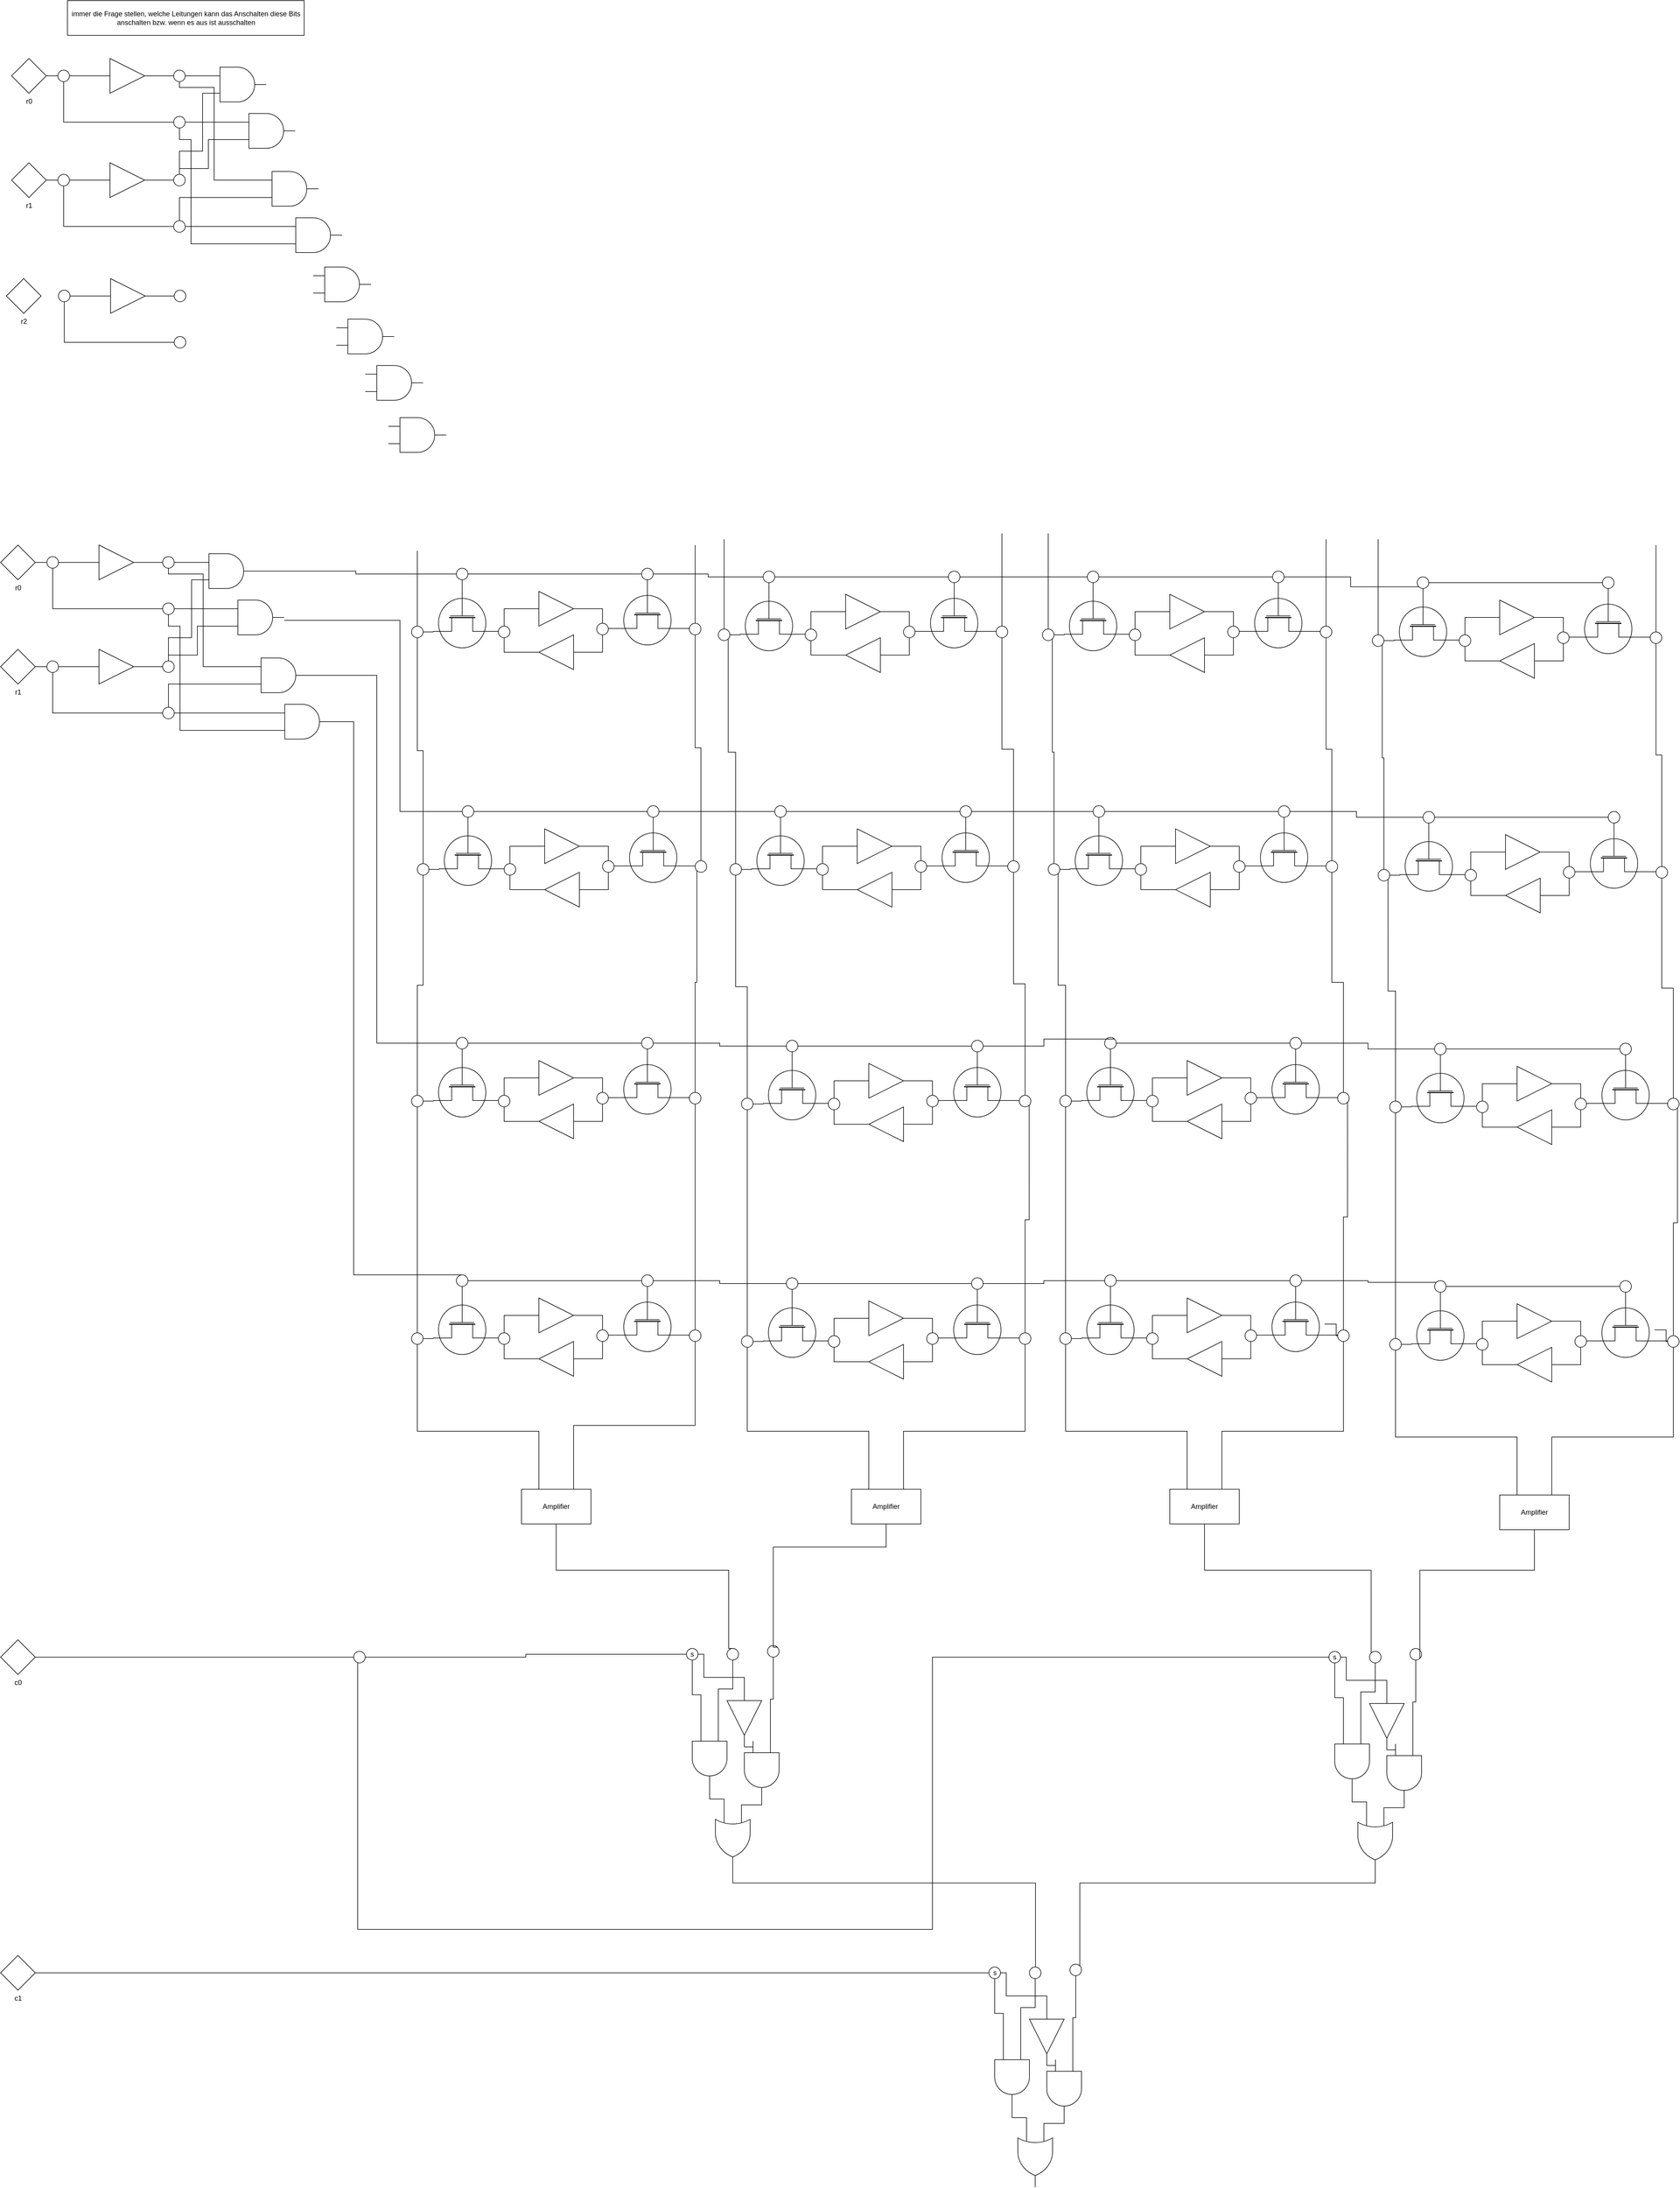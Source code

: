 <mxfile version="20.3.0" type="device"><diagram name="Page-1" id="7e0a89b8-554c-2b80-1dc8-d5c74ca68de4"><mxGraphModel dx="1408" dy="1695" grid="1" gridSize="10" guides="1" tooltips="1" connect="1" arrows="1" fold="1" page="1" pageScale="1" pageWidth="1100" pageHeight="850" background="none" math="0" shadow="0"><root><mxCell id="0"/><mxCell id="1" parent="0"/><mxCell id="6YwFW3y8SZn7r-2nR0f8-75" style="edgeStyle=orthogonalEdgeStyle;rounded=0;orthogonalLoop=1;jettySize=auto;html=1;strokeColor=default;endArrow=none;endFill=0;elbow=vertical;" parent="1" source="6YwFW3y8SZn7r-2nR0f8-19" target="6YwFW3y8SZn7r-2nR0f8-55" edge="1"><mxGeometry relative="1" as="geometry"/></mxCell><mxCell id="6YwFW3y8SZn7r-2nR0f8-19" value="" style="verticalLabelPosition=bottom;shadow=0;dashed=0;align=center;html=1;verticalAlign=top;shape=mxgraph.electrical.logic_gates.buffer2;" parent="1" vertex="1"><mxGeometry x="170" y="150" width="100" height="60" as="geometry"/></mxCell><mxCell id="6YwFW3y8SZn7r-2nR0f8-69" style="edgeStyle=orthogonalEdgeStyle;rounded=0;orthogonalLoop=1;jettySize=auto;html=1;strokeColor=default;endArrow=none;endFill=0;elbow=vertical;" parent="1" source="6YwFW3y8SZn7r-2nR0f8-31" target="6YwFW3y8SZn7r-2nR0f8-56" edge="1"><mxGeometry relative="1" as="geometry"><Array as="points"><mxPoint x="110" y="260"/></Array></mxGeometry></mxCell><mxCell id="6YwFW3y8SZn7r-2nR0f8-71" style="edgeStyle=orthogonalEdgeStyle;rounded=0;orthogonalLoop=1;jettySize=auto;html=1;entryX=0;entryY=0.5;entryDx=0;entryDy=0;strokeColor=default;endArrow=none;endFill=0;elbow=vertical;" parent="1" source="6YwFW3y8SZn7r-2nR0f8-31" target="6YwFW3y8SZn7r-2nR0f8-19" edge="1"><mxGeometry relative="1" as="geometry"/></mxCell><mxCell id="6YwFW3y8SZn7r-2nR0f8-31" value="" style="ellipse;whiteSpace=wrap;html=1;aspect=fixed;" parent="1" vertex="1"><mxGeometry x="100" y="170" width="20" height="20" as="geometry"/></mxCell><mxCell id="6YwFW3y8SZn7r-2nR0f8-74" style="edgeStyle=orthogonalEdgeStyle;rounded=0;orthogonalLoop=1;jettySize=auto;html=1;entryX=0;entryY=0.5;entryDx=0;entryDy=0;strokeColor=default;endArrow=none;endFill=0;elbow=vertical;" parent="1" source="6YwFW3y8SZn7r-2nR0f8-40" target="6YwFW3y8SZn7r-2nR0f8-57" edge="1"><mxGeometry relative="1" as="geometry"/></mxCell><mxCell id="6YwFW3y8SZn7r-2nR0f8-40" value="" style="verticalLabelPosition=bottom;shadow=0;dashed=0;align=center;html=1;verticalAlign=top;shape=mxgraph.electrical.logic_gates.buffer2;" parent="1" vertex="1"><mxGeometry x="170" y="330" width="100" height="60" as="geometry"/></mxCell><mxCell id="6YwFW3y8SZn7r-2nR0f8-43" style="edgeStyle=orthogonalEdgeStyle;rounded=0;orthogonalLoop=1;jettySize=auto;html=1;strokeColor=default;endArrow=none;endFill=0;elbow=vertical;" parent="1" source="6YwFW3y8SZn7r-2nR0f8-44" target="6YwFW3y8SZn7r-2nR0f8-672" edge="1"><mxGeometry relative="1" as="geometry"><mxPoint x="30" y="360" as="targetPoint"/></mxGeometry></mxCell><mxCell id="6YwFW3y8SZn7r-2nR0f8-66" style="edgeStyle=orthogonalEdgeStyle;rounded=0;orthogonalLoop=1;jettySize=auto;html=1;entryX=0.5;entryY=0.5;entryDx=0;entryDy=0;entryPerimeter=0;strokeColor=default;endArrow=none;endFill=0;elbow=vertical;" parent="1" source="6YwFW3y8SZn7r-2nR0f8-44" target="6YwFW3y8SZn7r-2nR0f8-54" edge="1"><mxGeometry relative="1" as="geometry"><Array as="points"><mxPoint x="110" y="440"/></Array></mxGeometry></mxCell><mxCell id="6YwFW3y8SZn7r-2nR0f8-72" style="edgeStyle=orthogonalEdgeStyle;rounded=0;orthogonalLoop=1;jettySize=auto;html=1;entryX=0;entryY=0.5;entryDx=0;entryDy=0;strokeColor=default;endArrow=none;endFill=0;elbow=vertical;" parent="1" source="6YwFW3y8SZn7r-2nR0f8-44" target="6YwFW3y8SZn7r-2nR0f8-40" edge="1"><mxGeometry relative="1" as="geometry"/></mxCell><mxCell id="6YwFW3y8SZn7r-2nR0f8-44" value="" style="ellipse;whiteSpace=wrap;html=1;aspect=fixed;" parent="1" vertex="1"><mxGeometry x="100" y="350" width="20" height="20" as="geometry"/></mxCell><mxCell id="6YwFW3y8SZn7r-2nR0f8-524" style="edgeStyle=orthogonalEdgeStyle;rounded=0;orthogonalLoop=1;jettySize=auto;html=1;entryX=0;entryY=0.5;entryDx=0;entryDy=0;strokeColor=default;endArrow=none;endFill=0;elbow=vertical;" parent="1" source="6YwFW3y8SZn7r-2nR0f8-45" target="6YwFW3y8SZn7r-2nR0f8-115" edge="1"><mxGeometry relative="1" as="geometry"/></mxCell><mxCell id="6YwFW3y8SZn7r-2nR0f8-45" value="" style="verticalLabelPosition=bottom;shadow=0;dashed=0;align=center;html=1;verticalAlign=top;shape=mxgraph.electrical.logic_gates.logic_gate;operation=and;" parent="1" vertex="1"><mxGeometry x="360" y="165" width="100" height="60" as="geometry"/></mxCell><mxCell id="6YwFW3y8SZn7r-2nR0f8-535" style="edgeStyle=orthogonalEdgeStyle;rounded=0;orthogonalLoop=1;jettySize=auto;html=1;entryX=0.5;entryY=0;entryDx=0;entryDy=0;strokeColor=default;endArrow=none;endFill=0;elbow=vertical;" parent="1" source="6YwFW3y8SZn7r-2nR0f8-46" target="6YwFW3y8SZn7r-2nR0f8-377" edge="1"><mxGeometry relative="1" as="geometry"><Array as="points"><mxPoint x="710" y="280"/><mxPoint x="710" y="610"/><mxPoint x="828" y="610"/></Array></mxGeometry></mxCell><mxCell id="6YwFW3y8SZn7r-2nR0f8-46" value="" style="verticalLabelPosition=bottom;shadow=0;dashed=0;align=center;html=1;verticalAlign=top;shape=mxgraph.electrical.logic_gates.logic_gate;operation=and;" parent="1" vertex="1"><mxGeometry x="410" y="245" width="100" height="60" as="geometry"/></mxCell><mxCell id="6YwFW3y8SZn7r-2nR0f8-536" style="edgeStyle=orthogonalEdgeStyle;rounded=0;orthogonalLoop=1;jettySize=auto;html=1;entryX=0;entryY=0;entryDx=0;entryDy=0;strokeColor=default;endArrow=none;endFill=0;elbow=vertical;" parent="1" source="6YwFW3y8SZn7r-2nR0f8-47" target="6YwFW3y8SZn7r-2nR0f8-425" edge="1"><mxGeometry relative="1" as="geometry"><Array as="points"><mxPoint x="670" y="375"/><mxPoint x="670" y="1010"/><mxPoint x="810" y="1010"/></Array></mxGeometry></mxCell><mxCell id="6YwFW3y8SZn7r-2nR0f8-47" value="" style="verticalLabelPosition=bottom;shadow=0;dashed=0;align=center;html=1;verticalAlign=top;shape=mxgraph.electrical.logic_gates.logic_gate;operation=and;" parent="1" vertex="1"><mxGeometry x="450" y="345" width="100" height="60" as="geometry"/></mxCell><mxCell id="6YwFW3y8SZn7r-2nR0f8-537" style="edgeStyle=orthogonalEdgeStyle;rounded=0;orthogonalLoop=1;jettySize=auto;html=1;entryX=0.5;entryY=0;entryDx=0;entryDy=0;strokeColor=default;endArrow=none;endFill=0;elbow=vertical;" parent="1" source="6YwFW3y8SZn7r-2nR0f8-48" target="6YwFW3y8SZn7r-2nR0f8-513" edge="1"><mxGeometry relative="1" as="geometry"><Array as="points"><mxPoint x="630" y="455"/><mxPoint x="630" y="1410"/></Array></mxGeometry></mxCell><mxCell id="6YwFW3y8SZn7r-2nR0f8-48" value="" style="verticalLabelPosition=bottom;shadow=0;dashed=0;align=center;html=1;verticalAlign=top;shape=mxgraph.electrical.logic_gates.logic_gate;operation=and;" parent="1" vertex="1"><mxGeometry x="491" y="425" width="100" height="60" as="geometry"/></mxCell><mxCell id="6YwFW3y8SZn7r-2nR0f8-81" style="edgeStyle=orthogonalEdgeStyle;rounded=0;orthogonalLoop=1;jettySize=auto;html=1;entryX=0;entryY=0.25;entryDx=0;entryDy=0;entryPerimeter=0;strokeColor=default;endArrow=none;endFill=0;elbow=vertical;" parent="1" source="6YwFW3y8SZn7r-2nR0f8-54" target="6YwFW3y8SZn7r-2nR0f8-48" edge="1"><mxGeometry relative="1" as="geometry"/></mxCell><mxCell id="6YwFW3y8SZn7r-2nR0f8-93" style="edgeStyle=orthogonalEdgeStyle;rounded=0;orthogonalLoop=1;jettySize=auto;html=1;entryX=0;entryY=0.75;entryDx=0;entryDy=0;entryPerimeter=0;strokeColor=default;endArrow=none;endFill=0;elbow=vertical;" parent="1" source="6YwFW3y8SZn7r-2nR0f8-54" target="6YwFW3y8SZn7r-2nR0f8-47" edge="1"><mxGeometry relative="1" as="geometry"><Array as="points"><mxPoint x="310" y="390"/></Array></mxGeometry></mxCell><mxCell id="6YwFW3y8SZn7r-2nR0f8-54" value="" style="ellipse;whiteSpace=wrap;html=1;aspect=fixed;" parent="1" vertex="1"><mxGeometry x="300" y="430" width="20" height="20" as="geometry"/></mxCell><mxCell id="6YwFW3y8SZn7r-2nR0f8-78" style="edgeStyle=orthogonalEdgeStyle;rounded=0;orthogonalLoop=1;jettySize=auto;html=1;entryX=0;entryY=0.25;entryDx=0;entryDy=0;entryPerimeter=0;strokeColor=default;endArrow=none;endFill=0;elbow=vertical;" parent="1" source="6YwFW3y8SZn7r-2nR0f8-55" target="6YwFW3y8SZn7r-2nR0f8-45" edge="1"><mxGeometry relative="1" as="geometry"/></mxCell><mxCell id="6YwFW3y8SZn7r-2nR0f8-92" style="edgeStyle=orthogonalEdgeStyle;rounded=0;orthogonalLoop=1;jettySize=auto;html=1;entryX=0;entryY=0.25;entryDx=0;entryDy=0;entryPerimeter=0;strokeColor=default;endArrow=none;endFill=0;elbow=vertical;" parent="1" source="6YwFW3y8SZn7r-2nR0f8-55" target="6YwFW3y8SZn7r-2nR0f8-47" edge="1"><mxGeometry relative="1" as="geometry"><Array as="points"><mxPoint x="310" y="200"/><mxPoint x="370" y="200"/><mxPoint x="370" y="360"/></Array></mxGeometry></mxCell><mxCell id="6YwFW3y8SZn7r-2nR0f8-55" value="" style="ellipse;whiteSpace=wrap;html=1;aspect=fixed;" parent="1" vertex="1"><mxGeometry x="300" y="170" width="20" height="20" as="geometry"/></mxCell><mxCell id="6YwFW3y8SZn7r-2nR0f8-79" style="edgeStyle=orthogonalEdgeStyle;rounded=0;orthogonalLoop=1;jettySize=auto;html=1;entryX=0.1;entryY=0.25;entryDx=0;entryDy=0;entryPerimeter=0;strokeColor=default;endArrow=none;endFill=0;elbow=vertical;" parent="1" source="6YwFW3y8SZn7r-2nR0f8-56" target="6YwFW3y8SZn7r-2nR0f8-46" edge="1"><mxGeometry relative="1" as="geometry"/></mxCell><mxCell id="6YwFW3y8SZn7r-2nR0f8-94" style="edgeStyle=orthogonalEdgeStyle;rounded=0;orthogonalLoop=1;jettySize=auto;html=1;entryX=0;entryY=0.75;entryDx=0;entryDy=0;entryPerimeter=0;strokeColor=default;endArrow=none;endFill=0;elbow=vertical;" parent="1" source="6YwFW3y8SZn7r-2nR0f8-56" target="6YwFW3y8SZn7r-2nR0f8-48" edge="1"><mxGeometry relative="1" as="geometry"><Array as="points"><mxPoint x="310" y="290"/><mxPoint x="330" y="290"/><mxPoint x="330" y="470"/></Array></mxGeometry></mxCell><mxCell id="6YwFW3y8SZn7r-2nR0f8-56" value="" style="ellipse;whiteSpace=wrap;html=1;aspect=fixed;" parent="1" vertex="1"><mxGeometry x="300" y="250" width="20" height="20" as="geometry"/></mxCell><mxCell id="6YwFW3y8SZn7r-2nR0f8-89" style="edgeStyle=orthogonalEdgeStyle;rounded=0;orthogonalLoop=1;jettySize=auto;html=1;entryX=0;entryY=0.75;entryDx=0;entryDy=0;entryPerimeter=0;strokeColor=default;endArrow=none;endFill=0;elbow=vertical;" parent="1" source="6YwFW3y8SZn7r-2nR0f8-57" target="6YwFW3y8SZn7r-2nR0f8-45" edge="1"><mxGeometry relative="1" as="geometry"><Array as="points"><mxPoint x="310" y="310"/><mxPoint x="350" y="310"/><mxPoint x="350" y="210"/></Array></mxGeometry></mxCell><mxCell id="6YwFW3y8SZn7r-2nR0f8-90" style="edgeStyle=orthogonalEdgeStyle;rounded=0;orthogonalLoop=1;jettySize=auto;html=1;entryX=0;entryY=0.75;entryDx=0;entryDy=0;entryPerimeter=0;strokeColor=default;endArrow=none;endFill=0;elbow=vertical;" parent="1" source="6YwFW3y8SZn7r-2nR0f8-57" target="6YwFW3y8SZn7r-2nR0f8-46" edge="1"><mxGeometry relative="1" as="geometry"><Array as="points"><mxPoint x="310" y="340"/><mxPoint x="360" y="340"/><mxPoint x="360" y="290"/></Array></mxGeometry></mxCell><mxCell id="6YwFW3y8SZn7r-2nR0f8-57" value="" style="ellipse;whiteSpace=wrap;html=1;aspect=fixed;" parent="1" vertex="1"><mxGeometry x="300" y="350" width="20" height="20" as="geometry"/></mxCell><mxCell id="6YwFW3y8SZn7r-2nR0f8-101" style="edgeStyle=orthogonalEdgeStyle;rounded=0;orthogonalLoop=1;jettySize=auto;html=1;entryX=0.5;entryY=0;entryDx=0;entryDy=0;strokeColor=default;endArrow=none;endFill=0;elbow=vertical;" parent="1" source="6YwFW3y8SZn7r-2nR0f8-96" target="6YwFW3y8SZn7r-2nR0f8-99" edge="1"><mxGeometry relative="1" as="geometry"/></mxCell><mxCell id="6YwFW3y8SZn7r-2nR0f8-96" value="" style="verticalLabelPosition=bottom;shadow=0;dashed=0;align=center;html=1;verticalAlign=top;shape=mxgraph.electrical.logic_gates.buffer2;" parent="1" vertex="1"><mxGeometry x="930" y="230" width="100" height="60" as="geometry"/></mxCell><mxCell id="6YwFW3y8SZn7r-2nR0f8-104" style="edgeStyle=orthogonalEdgeStyle;rounded=0;orthogonalLoop=1;jettySize=auto;html=1;entryX=0.5;entryY=1;entryDx=0;entryDy=0;strokeColor=default;endArrow=none;endFill=0;elbow=vertical;" parent="1" source="6YwFW3y8SZn7r-2nR0f8-97" target="6YwFW3y8SZn7r-2nR0f8-100" edge="1"><mxGeometry relative="1" as="geometry"/></mxCell><mxCell id="6YwFW3y8SZn7r-2nR0f8-97" value="" style="verticalLabelPosition=bottom;shadow=0;dashed=0;align=center;html=1;verticalAlign=top;shape=mxgraph.electrical.logic_gates.buffer2;rotation=-180;" parent="1" vertex="1"><mxGeometry x="930" y="305" width="100" height="60" as="geometry"/></mxCell><mxCell id="6YwFW3y8SZn7r-2nR0f8-102" style="edgeStyle=orthogonalEdgeStyle;rounded=0;orthogonalLoop=1;jettySize=auto;html=1;entryX=0;entryY=0.5;entryDx=0;entryDy=0;strokeColor=default;endArrow=none;endFill=0;elbow=vertical;" parent="1" source="6YwFW3y8SZn7r-2nR0f8-99" target="6YwFW3y8SZn7r-2nR0f8-97" edge="1"><mxGeometry relative="1" as="geometry"><Array as="points"><mxPoint x="1060" y="335"/></Array></mxGeometry></mxCell><mxCell id="6YwFW3y8SZn7r-2nR0f8-99" value="" style="ellipse;whiteSpace=wrap;html=1;aspect=fixed;" parent="1" vertex="1"><mxGeometry x="1050" y="285" width="20" height="20" as="geometry"/></mxCell><mxCell id="6YwFW3y8SZn7r-2nR0f8-103" style="edgeStyle=orthogonalEdgeStyle;rounded=0;orthogonalLoop=1;jettySize=auto;html=1;entryX=0;entryY=0.5;entryDx=0;entryDy=0;strokeColor=default;endArrow=none;endFill=0;elbow=vertical;" parent="1" source="6YwFW3y8SZn7r-2nR0f8-100" target="6YwFW3y8SZn7r-2nR0f8-96" edge="1"><mxGeometry relative="1" as="geometry"><Array as="points"><mxPoint x="890" y="260"/></Array></mxGeometry></mxCell><mxCell id="6YwFW3y8SZn7r-2nR0f8-100" value="" style="ellipse;whiteSpace=wrap;html=1;aspect=fixed;" parent="1" vertex="1"><mxGeometry x="880" y="290" width="20" height="20" as="geometry"/></mxCell><mxCell id="6YwFW3y8SZn7r-2nR0f8-124" style="edgeStyle=orthogonalEdgeStyle;rounded=0;orthogonalLoop=1;jettySize=auto;html=1;exitX=0.7;exitY=0;exitDx=0;exitDy=0;exitPerimeter=0;entryX=0;entryY=0.5;entryDx=0;entryDy=0;strokeColor=default;endArrow=none;endFill=0;elbow=vertical;" parent="1" source="6YwFW3y8SZn7r-2nR0f8-110" target="6YwFW3y8SZn7r-2nR0f8-100" edge="1"><mxGeometry relative="1" as="geometry"/></mxCell><mxCell id="6YwFW3y8SZn7r-2nR0f8-110" value="" style="verticalLabelPosition=bottom;shadow=0;dashed=0;align=center;html=1;verticalAlign=top;shape=mxgraph.electrical.mosfets1.mosfet_n_no_bulk;rotation=90;" parent="1" vertex="1"><mxGeometry x="770" y="230" width="95" height="100" as="geometry"/></mxCell><mxCell id="6YwFW3y8SZn7r-2nR0f8-125" style="edgeStyle=orthogonalEdgeStyle;rounded=0;orthogonalLoop=1;jettySize=auto;html=1;exitX=0.7;exitY=1;exitDx=0;exitDy=0;exitPerimeter=0;entryX=1;entryY=0.5;entryDx=0;entryDy=0;strokeColor=default;endArrow=none;endFill=0;elbow=vertical;" parent="1" source="6YwFW3y8SZn7r-2nR0f8-111" target="6YwFW3y8SZn7r-2nR0f8-99" edge="1"><mxGeometry relative="1" as="geometry"/></mxCell><mxCell id="6YwFW3y8SZn7r-2nR0f8-134" style="edgeStyle=orthogonalEdgeStyle;rounded=0;orthogonalLoop=1;jettySize=auto;html=1;exitX=0.7;exitY=0;exitDx=0;exitDy=0;exitPerimeter=0;entryX=0.5;entryY=0.45;entryDx=0;entryDy=0;entryPerimeter=0;strokeColor=default;endArrow=none;endFill=0;elbow=vertical;" parent="1" source="6YwFW3y8SZn7r-2nR0f8-111" target="6YwFW3y8SZn7r-2nR0f8-128" edge="1"><mxGeometry relative="1" as="geometry"/></mxCell><mxCell id="6YwFW3y8SZn7r-2nR0f8-111" value="" style="verticalLabelPosition=bottom;shadow=0;dashed=0;align=center;html=1;verticalAlign=top;shape=mxgraph.electrical.mosfets1.mosfet_n_no_bulk;rotation=90;" parent="1" vertex="1"><mxGeometry x="1090" y="225" width="95" height="100" as="geometry"/></mxCell><mxCell id="6YwFW3y8SZn7r-2nR0f8-119" style="edgeStyle=orthogonalEdgeStyle;rounded=0;orthogonalLoop=1;jettySize=auto;html=1;strokeColor=default;endArrow=none;endFill=0;elbow=vertical;" parent="1" source="6YwFW3y8SZn7r-2nR0f8-115" target="6YwFW3y8SZn7r-2nR0f8-116" edge="1"><mxGeometry relative="1" as="geometry"/></mxCell><mxCell id="6YwFW3y8SZn7r-2nR0f8-122" style="edgeStyle=orthogonalEdgeStyle;rounded=0;orthogonalLoop=1;jettySize=auto;html=1;entryX=0;entryY=0.5;entryDx=0;entryDy=0;entryPerimeter=0;strokeColor=default;endArrow=none;endFill=0;elbow=vertical;" parent="1" source="6YwFW3y8SZn7r-2nR0f8-115" target="6YwFW3y8SZn7r-2nR0f8-110" edge="1"><mxGeometry relative="1" as="geometry"/></mxCell><mxCell id="6YwFW3y8SZn7r-2nR0f8-115" value="" style="ellipse;whiteSpace=wrap;html=1;aspect=fixed;" parent="1" vertex="1"><mxGeometry x="807.5" y="190" width="20" height="20" as="geometry"/></mxCell><mxCell id="6YwFW3y8SZn7r-2nR0f8-123" style="edgeStyle=orthogonalEdgeStyle;rounded=0;orthogonalLoop=1;jettySize=auto;html=1;strokeColor=default;endArrow=none;endFill=0;elbow=vertical;" parent="1" source="6YwFW3y8SZn7r-2nR0f8-116" target="6YwFW3y8SZn7r-2nR0f8-111" edge="1"><mxGeometry relative="1" as="geometry"/></mxCell><mxCell id="6YwFW3y8SZn7r-2nR0f8-525" style="edgeStyle=orthogonalEdgeStyle;rounded=0;orthogonalLoop=1;jettySize=auto;html=1;entryX=0;entryY=0.5;entryDx=0;entryDy=0;strokeColor=default;endArrow=none;endFill=0;elbow=vertical;" parent="1" source="6YwFW3y8SZn7r-2nR0f8-116" target="6YwFW3y8SZn7r-2nR0f8-329" edge="1"><mxGeometry relative="1" as="geometry"/></mxCell><mxCell id="6YwFW3y8SZn7r-2nR0f8-116" value="" style="ellipse;whiteSpace=wrap;html=1;aspect=fixed;" parent="1" vertex="1"><mxGeometry x="1127.5" y="190" width="20" height="20" as="geometry"/></mxCell><mxCell id="6YwFW3y8SZn7r-2nR0f8-129" style="edgeStyle=orthogonalEdgeStyle;rounded=0;orthogonalLoop=1;jettySize=auto;html=1;exitX=1;exitY=0.5;exitDx=0;exitDy=0;entryX=0.7;entryY=1;entryDx=0;entryDy=0;entryPerimeter=0;strokeColor=default;endArrow=none;endFill=0;elbow=vertical;" parent="1" source="6YwFW3y8SZn7r-2nR0f8-127" target="6YwFW3y8SZn7r-2nR0f8-110" edge="1"><mxGeometry relative="1" as="geometry"/></mxCell><mxCell id="6YwFW3y8SZn7r-2nR0f8-136" style="edgeStyle=orthogonalEdgeStyle;rounded=0;orthogonalLoop=1;jettySize=auto;html=1;strokeColor=default;endArrow=none;endFill=0;elbow=vertical;" parent="1" source="6YwFW3y8SZn7r-2nR0f8-127" edge="1"><mxGeometry relative="1" as="geometry"><mxPoint x="740" y="160" as="targetPoint"/></mxGeometry></mxCell><mxCell id="6YwFW3y8SZn7r-2nR0f8-127" value="" style="ellipse;whiteSpace=wrap;html=1;aspect=fixed;" parent="1" vertex="1"><mxGeometry x="730" y="290" width="20" height="20" as="geometry"/></mxCell><mxCell id="6YwFW3y8SZn7r-2nR0f8-135" style="edgeStyle=orthogonalEdgeStyle;rounded=0;orthogonalLoop=1;jettySize=auto;html=1;strokeColor=default;endArrow=none;endFill=0;elbow=vertical;" parent="1" source="6YwFW3y8SZn7r-2nR0f8-128" edge="1"><mxGeometry relative="1" as="geometry"><mxPoint x="1220" y="150" as="targetPoint"/></mxGeometry></mxCell><mxCell id="6YwFW3y8SZn7r-2nR0f8-128" value="" style="ellipse;whiteSpace=wrap;html=1;aspect=fixed;" parent="1" vertex="1"><mxGeometry x="1210" y="285" width="20" height="20" as="geometry"/></mxCell><mxCell id="6YwFW3y8SZn7r-2nR0f8-140" style="edgeStyle=orthogonalEdgeStyle;rounded=0;orthogonalLoop=1;jettySize=auto;html=1;entryX=0.5;entryY=0;entryDx=0;entryDy=0;strokeColor=default;endArrow=none;endFill=0;elbow=vertical;" parent="1" source="6YwFW3y8SZn7r-2nR0f8-141" target="6YwFW3y8SZn7r-2nR0f8-145" edge="1"><mxGeometry relative="1" as="geometry"/></mxCell><mxCell id="6YwFW3y8SZn7r-2nR0f8-141" value="" style="verticalLabelPosition=bottom;shadow=0;dashed=0;align=center;html=1;verticalAlign=top;shape=mxgraph.electrical.logic_gates.buffer2;" parent="1" vertex="1"><mxGeometry x="1480" y="640" width="100" height="60" as="geometry"/></mxCell><mxCell id="6YwFW3y8SZn7r-2nR0f8-142" style="edgeStyle=orthogonalEdgeStyle;rounded=0;orthogonalLoop=1;jettySize=auto;html=1;entryX=0.5;entryY=1;entryDx=0;entryDy=0;strokeColor=default;endArrow=none;endFill=0;elbow=vertical;" parent="1" source="6YwFW3y8SZn7r-2nR0f8-143" target="6YwFW3y8SZn7r-2nR0f8-147" edge="1"><mxGeometry relative="1" as="geometry"/></mxCell><mxCell id="6YwFW3y8SZn7r-2nR0f8-143" value="" style="verticalLabelPosition=bottom;shadow=0;dashed=0;align=center;html=1;verticalAlign=top;shape=mxgraph.electrical.logic_gates.buffer2;rotation=-180;" parent="1" vertex="1"><mxGeometry x="1480" y="715" width="100" height="60" as="geometry"/></mxCell><mxCell id="6YwFW3y8SZn7r-2nR0f8-144" style="edgeStyle=orthogonalEdgeStyle;rounded=0;orthogonalLoop=1;jettySize=auto;html=1;entryX=0;entryY=0.5;entryDx=0;entryDy=0;strokeColor=default;endArrow=none;endFill=0;elbow=vertical;" parent="1" source="6YwFW3y8SZn7r-2nR0f8-145" target="6YwFW3y8SZn7r-2nR0f8-143" edge="1"><mxGeometry relative="1" as="geometry"><Array as="points"><mxPoint x="1610" y="745"/></Array></mxGeometry></mxCell><mxCell id="6YwFW3y8SZn7r-2nR0f8-145" value="" style="ellipse;whiteSpace=wrap;html=1;aspect=fixed;" parent="1" vertex="1"><mxGeometry x="1600" y="695" width="20" height="20" as="geometry"/></mxCell><mxCell id="6YwFW3y8SZn7r-2nR0f8-146" style="edgeStyle=orthogonalEdgeStyle;rounded=0;orthogonalLoop=1;jettySize=auto;html=1;entryX=0;entryY=0.5;entryDx=0;entryDy=0;strokeColor=default;endArrow=none;endFill=0;elbow=vertical;" parent="1" source="6YwFW3y8SZn7r-2nR0f8-147" target="6YwFW3y8SZn7r-2nR0f8-141" edge="1"><mxGeometry relative="1" as="geometry"><Array as="points"><mxPoint x="1440" y="670"/></Array></mxGeometry></mxCell><mxCell id="6YwFW3y8SZn7r-2nR0f8-147" value="" style="ellipse;whiteSpace=wrap;html=1;aspect=fixed;" parent="1" vertex="1"><mxGeometry x="1430" y="700" width="20" height="20" as="geometry"/></mxCell><mxCell id="6YwFW3y8SZn7r-2nR0f8-148" style="edgeStyle=orthogonalEdgeStyle;rounded=0;orthogonalLoop=1;jettySize=auto;html=1;exitX=0.7;exitY=0;exitDx=0;exitDy=0;exitPerimeter=0;entryX=0;entryY=0.5;entryDx=0;entryDy=0;strokeColor=default;endArrow=none;endFill=0;elbow=vertical;" parent="1" source="6YwFW3y8SZn7r-2nR0f8-149" target="6YwFW3y8SZn7r-2nR0f8-147" edge="1"><mxGeometry relative="1" as="geometry"/></mxCell><mxCell id="6YwFW3y8SZn7r-2nR0f8-149" value="" style="verticalLabelPosition=bottom;shadow=0;dashed=0;align=center;html=1;verticalAlign=top;shape=mxgraph.electrical.mosfets1.mosfet_n_no_bulk;rotation=90;" parent="1" vertex="1"><mxGeometry x="1320" y="640" width="95" height="100" as="geometry"/></mxCell><mxCell id="6YwFW3y8SZn7r-2nR0f8-150" style="edgeStyle=orthogonalEdgeStyle;rounded=0;orthogonalLoop=1;jettySize=auto;html=1;exitX=0.7;exitY=1;exitDx=0;exitDy=0;exitPerimeter=0;entryX=1;entryY=0.5;entryDx=0;entryDy=0;strokeColor=default;endArrow=none;endFill=0;elbow=vertical;" parent="1" source="6YwFW3y8SZn7r-2nR0f8-152" target="6YwFW3y8SZn7r-2nR0f8-145" edge="1"><mxGeometry relative="1" as="geometry"/></mxCell><mxCell id="6YwFW3y8SZn7r-2nR0f8-151" style="edgeStyle=orthogonalEdgeStyle;rounded=0;orthogonalLoop=1;jettySize=auto;html=1;exitX=0.7;exitY=0;exitDx=0;exitDy=0;exitPerimeter=0;entryX=0.5;entryY=0.45;entryDx=0;entryDy=0;entryPerimeter=0;strokeColor=default;endArrow=none;endFill=0;elbow=vertical;" parent="1" source="6YwFW3y8SZn7r-2nR0f8-152" target="6YwFW3y8SZn7r-2nR0f8-164" edge="1"><mxGeometry relative="1" as="geometry"/></mxCell><mxCell id="6YwFW3y8SZn7r-2nR0f8-152" value="" style="verticalLabelPosition=bottom;shadow=0;dashed=0;align=center;html=1;verticalAlign=top;shape=mxgraph.electrical.mosfets1.mosfet_n_no_bulk;rotation=90;" parent="1" vertex="1"><mxGeometry x="1640" y="635" width="95" height="100" as="geometry"/></mxCell><mxCell id="6YwFW3y8SZn7r-2nR0f8-153" style="edgeStyle=orthogonalEdgeStyle;rounded=0;orthogonalLoop=1;jettySize=auto;html=1;strokeColor=default;endArrow=none;endFill=0;elbow=vertical;" parent="1" source="6YwFW3y8SZn7r-2nR0f8-155" target="6YwFW3y8SZn7r-2nR0f8-157" edge="1"><mxGeometry relative="1" as="geometry"/></mxCell><mxCell id="6YwFW3y8SZn7r-2nR0f8-154" style="edgeStyle=orthogonalEdgeStyle;rounded=0;orthogonalLoop=1;jettySize=auto;html=1;entryX=0;entryY=0.5;entryDx=0;entryDy=0;entryPerimeter=0;strokeColor=default;endArrow=none;endFill=0;elbow=vertical;" parent="1" source="6YwFW3y8SZn7r-2nR0f8-155" target="6YwFW3y8SZn7r-2nR0f8-149" edge="1"><mxGeometry relative="1" as="geometry"/></mxCell><mxCell id="6YwFW3y8SZn7r-2nR0f8-155" value="" style="ellipse;whiteSpace=wrap;html=1;aspect=fixed;" parent="1" vertex="1"><mxGeometry x="1357.5" y="600" width="20" height="20" as="geometry"/></mxCell><mxCell id="6YwFW3y8SZn7r-2nR0f8-156" style="edgeStyle=orthogonalEdgeStyle;rounded=0;orthogonalLoop=1;jettySize=auto;html=1;strokeColor=default;endArrow=none;endFill=0;elbow=vertical;" parent="1" source="6YwFW3y8SZn7r-2nR0f8-157" target="6YwFW3y8SZn7r-2nR0f8-152" edge="1"><mxGeometry relative="1" as="geometry"/></mxCell><mxCell id="6YwFW3y8SZn7r-2nR0f8-529" style="edgeStyle=orthogonalEdgeStyle;rounded=0;orthogonalLoop=1;jettySize=auto;html=1;entryX=0;entryY=0.5;entryDx=0;entryDy=0;strokeColor=default;endArrow=none;endFill=0;elbow=vertical;" parent="1" source="6YwFW3y8SZn7r-2nR0f8-157" target="6YwFW3y8SZn7r-2nR0f8-401" edge="1"><mxGeometry relative="1" as="geometry"/></mxCell><mxCell id="6YwFW3y8SZn7r-2nR0f8-157" value="" style="ellipse;whiteSpace=wrap;html=1;aspect=fixed;" parent="1" vertex="1"><mxGeometry x="1677.5" y="600" width="20" height="20" as="geometry"/></mxCell><mxCell id="6YwFW3y8SZn7r-2nR0f8-158" style="edgeStyle=orthogonalEdgeStyle;rounded=0;orthogonalLoop=1;jettySize=auto;html=1;exitX=1;exitY=0.5;exitDx=0;exitDy=0;entryX=0.7;entryY=1;entryDx=0;entryDy=0;entryPerimeter=0;strokeColor=default;endArrow=none;endFill=0;elbow=vertical;" parent="1" source="6YwFW3y8SZn7r-2nR0f8-161" target="6YwFW3y8SZn7r-2nR0f8-149" edge="1"><mxGeometry relative="1" as="geometry"/></mxCell><mxCell id="6YwFW3y8SZn7r-2nR0f8-442" style="edgeStyle=orthogonalEdgeStyle;rounded=0;orthogonalLoop=1;jettySize=auto;html=1;strokeColor=default;endArrow=none;endFill=0;elbow=vertical;entryX=1;entryY=1;entryDx=0;entryDy=0;" parent="1" source="6YwFW3y8SZn7r-2nR0f8-161" target="6YwFW3y8SZn7r-2nR0f8-334" edge="1"><mxGeometry relative="1" as="geometry"><mxPoint x="1290" y="360" as="targetPoint"/></mxGeometry></mxCell><mxCell id="6YwFW3y8SZn7r-2nR0f8-161" value="" style="ellipse;whiteSpace=wrap;html=1;aspect=fixed;" parent="1" vertex="1"><mxGeometry x="1280" y="700" width="20" height="20" as="geometry"/></mxCell><mxCell id="6YwFW3y8SZn7r-2nR0f8-443" style="edgeStyle=orthogonalEdgeStyle;rounded=0;orthogonalLoop=1;jettySize=auto;html=1;strokeColor=default;endArrow=none;endFill=0;elbow=vertical;entryX=0.5;entryY=1;entryDx=0;entryDy=0;" parent="1" source="6YwFW3y8SZn7r-2nR0f8-164" target="6YwFW3y8SZn7r-2nR0f8-336" edge="1"><mxGeometry relative="1" as="geometry"><mxPoint x="1770" y="540" as="targetPoint"/></mxGeometry></mxCell><mxCell id="6YwFW3y8SZn7r-2nR0f8-164" value="" style="ellipse;whiteSpace=wrap;html=1;aspect=fixed;" parent="1" vertex="1"><mxGeometry x="1760" y="695" width="20" height="20" as="geometry"/></mxCell><mxCell id="6YwFW3y8SZn7r-2nR0f8-166" style="edgeStyle=orthogonalEdgeStyle;rounded=0;orthogonalLoop=1;jettySize=auto;html=1;entryX=0.5;entryY=0;entryDx=0;entryDy=0;strokeColor=default;endArrow=none;endFill=0;elbow=vertical;" parent="1" source="6YwFW3y8SZn7r-2nR0f8-167" target="6YwFW3y8SZn7r-2nR0f8-171" edge="1"><mxGeometry relative="1" as="geometry"/></mxCell><mxCell id="6YwFW3y8SZn7r-2nR0f8-167" value="" style="verticalLabelPosition=bottom;shadow=0;dashed=0;align=center;html=1;verticalAlign=top;shape=mxgraph.electrical.logic_gates.buffer2;" parent="1" vertex="1"><mxGeometry x="2050" y="1040" width="100" height="60" as="geometry"/></mxCell><mxCell id="6YwFW3y8SZn7r-2nR0f8-168" style="edgeStyle=orthogonalEdgeStyle;rounded=0;orthogonalLoop=1;jettySize=auto;html=1;entryX=0.5;entryY=1;entryDx=0;entryDy=0;strokeColor=default;endArrow=none;endFill=0;elbow=vertical;" parent="1" source="6YwFW3y8SZn7r-2nR0f8-169" target="6YwFW3y8SZn7r-2nR0f8-173" edge="1"><mxGeometry relative="1" as="geometry"/></mxCell><mxCell id="6YwFW3y8SZn7r-2nR0f8-169" value="" style="verticalLabelPosition=bottom;shadow=0;dashed=0;align=center;html=1;verticalAlign=top;shape=mxgraph.electrical.logic_gates.buffer2;rotation=-180;" parent="1" vertex="1"><mxGeometry x="2050" y="1115" width="100" height="60" as="geometry"/></mxCell><mxCell id="6YwFW3y8SZn7r-2nR0f8-170" style="edgeStyle=orthogonalEdgeStyle;rounded=0;orthogonalLoop=1;jettySize=auto;html=1;entryX=0;entryY=0.5;entryDx=0;entryDy=0;strokeColor=default;endArrow=none;endFill=0;elbow=vertical;" parent="1" source="6YwFW3y8SZn7r-2nR0f8-171" target="6YwFW3y8SZn7r-2nR0f8-169" edge="1"><mxGeometry relative="1" as="geometry"><Array as="points"><mxPoint x="2180" y="1145"/></Array></mxGeometry></mxCell><mxCell id="6YwFW3y8SZn7r-2nR0f8-171" value="" style="ellipse;whiteSpace=wrap;html=1;aspect=fixed;" parent="1" vertex="1"><mxGeometry x="2170" y="1095" width="20" height="20" as="geometry"/></mxCell><mxCell id="6YwFW3y8SZn7r-2nR0f8-172" style="edgeStyle=orthogonalEdgeStyle;rounded=0;orthogonalLoop=1;jettySize=auto;html=1;entryX=0;entryY=0.5;entryDx=0;entryDy=0;strokeColor=default;endArrow=none;endFill=0;elbow=vertical;" parent="1" source="6YwFW3y8SZn7r-2nR0f8-173" target="6YwFW3y8SZn7r-2nR0f8-167" edge="1"><mxGeometry relative="1" as="geometry"><Array as="points"><mxPoint x="2010" y="1070"/></Array></mxGeometry></mxCell><mxCell id="6YwFW3y8SZn7r-2nR0f8-173" value="" style="ellipse;whiteSpace=wrap;html=1;aspect=fixed;" parent="1" vertex="1"><mxGeometry x="2000" y="1100" width="20" height="20" as="geometry"/></mxCell><mxCell id="6YwFW3y8SZn7r-2nR0f8-174" style="edgeStyle=orthogonalEdgeStyle;rounded=0;orthogonalLoop=1;jettySize=auto;html=1;exitX=0.7;exitY=0;exitDx=0;exitDy=0;exitPerimeter=0;entryX=0;entryY=0.5;entryDx=0;entryDy=0;strokeColor=default;endArrow=none;endFill=0;elbow=vertical;" parent="1" source="6YwFW3y8SZn7r-2nR0f8-175" target="6YwFW3y8SZn7r-2nR0f8-173" edge="1"><mxGeometry relative="1" as="geometry"/></mxCell><mxCell id="6YwFW3y8SZn7r-2nR0f8-175" value="" style="verticalLabelPosition=bottom;shadow=0;dashed=0;align=center;html=1;verticalAlign=top;shape=mxgraph.electrical.mosfets1.mosfet_n_no_bulk;rotation=90;" parent="1" vertex="1"><mxGeometry x="1890" y="1040" width="95" height="100" as="geometry"/></mxCell><mxCell id="6YwFW3y8SZn7r-2nR0f8-176" style="edgeStyle=orthogonalEdgeStyle;rounded=0;orthogonalLoop=1;jettySize=auto;html=1;exitX=0.7;exitY=1;exitDx=0;exitDy=0;exitPerimeter=0;entryX=1;entryY=0.5;entryDx=0;entryDy=0;strokeColor=default;endArrow=none;endFill=0;elbow=vertical;" parent="1" source="6YwFW3y8SZn7r-2nR0f8-178" target="6YwFW3y8SZn7r-2nR0f8-171" edge="1"><mxGeometry relative="1" as="geometry"/></mxCell><mxCell id="6YwFW3y8SZn7r-2nR0f8-177" style="edgeStyle=orthogonalEdgeStyle;rounded=0;orthogonalLoop=1;jettySize=auto;html=1;exitX=0.7;exitY=0;exitDx=0;exitDy=0;exitPerimeter=0;entryX=0.5;entryY=0.45;entryDx=0;entryDy=0;entryPerimeter=0;strokeColor=default;endArrow=none;endFill=0;elbow=vertical;" parent="1" source="6YwFW3y8SZn7r-2nR0f8-178" target="6YwFW3y8SZn7r-2nR0f8-190" edge="1"><mxGeometry relative="1" as="geometry"/></mxCell><mxCell id="6YwFW3y8SZn7r-2nR0f8-178" value="" style="verticalLabelPosition=bottom;shadow=0;dashed=0;align=center;html=1;verticalAlign=top;shape=mxgraph.electrical.mosfets1.mosfet_n_no_bulk;rotation=90;" parent="1" vertex="1"><mxGeometry x="2210" y="1035" width="95" height="100" as="geometry"/></mxCell><mxCell id="6YwFW3y8SZn7r-2nR0f8-179" style="edgeStyle=orthogonalEdgeStyle;rounded=0;orthogonalLoop=1;jettySize=auto;html=1;strokeColor=default;endArrow=none;endFill=0;elbow=vertical;" parent="1" source="6YwFW3y8SZn7r-2nR0f8-181" target="6YwFW3y8SZn7r-2nR0f8-183" edge="1"><mxGeometry relative="1" as="geometry"/></mxCell><mxCell id="6YwFW3y8SZn7r-2nR0f8-180" style="edgeStyle=orthogonalEdgeStyle;rounded=0;orthogonalLoop=1;jettySize=auto;html=1;entryX=0;entryY=0.5;entryDx=0;entryDy=0;entryPerimeter=0;strokeColor=default;endArrow=none;endFill=0;elbow=vertical;" parent="1" source="6YwFW3y8SZn7r-2nR0f8-181" target="6YwFW3y8SZn7r-2nR0f8-175" edge="1"><mxGeometry relative="1" as="geometry"/></mxCell><mxCell id="6YwFW3y8SZn7r-2nR0f8-181" value="" style="ellipse;whiteSpace=wrap;html=1;aspect=fixed;" parent="1" vertex="1"><mxGeometry x="1927.5" y="1000" width="20" height="20" as="geometry"/></mxCell><mxCell id="6YwFW3y8SZn7r-2nR0f8-182" style="edgeStyle=orthogonalEdgeStyle;rounded=0;orthogonalLoop=1;jettySize=auto;html=1;strokeColor=default;endArrow=none;endFill=0;elbow=vertical;" parent="1" source="6YwFW3y8SZn7r-2nR0f8-183" target="6YwFW3y8SZn7r-2nR0f8-178" edge="1"><mxGeometry relative="1" as="geometry"/></mxCell><mxCell id="6YwFW3y8SZn7r-2nR0f8-656" style="edgeStyle=orthogonalEdgeStyle;rounded=0;orthogonalLoop=1;jettySize=auto;html=1;entryX=0;entryY=0.5;entryDx=0;entryDy=0;strokeColor=default;endArrow=none;endFill=0;elbow=vertical;" parent="1" source="6YwFW3y8SZn7r-2nR0f8-183" target="6YwFW3y8SZn7r-2nR0f8-566" edge="1"><mxGeometry relative="1" as="geometry"/></mxCell><mxCell id="6YwFW3y8SZn7r-2nR0f8-183" value="" style="ellipse;whiteSpace=wrap;html=1;aspect=fixed;" parent="1" vertex="1"><mxGeometry x="2247.5" y="1000" width="20" height="20" as="geometry"/></mxCell><mxCell id="6YwFW3y8SZn7r-2nR0f8-184" style="edgeStyle=orthogonalEdgeStyle;rounded=0;orthogonalLoop=1;jettySize=auto;html=1;exitX=1;exitY=0.5;exitDx=0;exitDy=0;entryX=0.7;entryY=1;entryDx=0;entryDy=0;entryPerimeter=0;strokeColor=default;endArrow=none;endFill=0;elbow=vertical;" parent="1" source="6YwFW3y8SZn7r-2nR0f8-187" target="6YwFW3y8SZn7r-2nR0f8-175" edge="1"><mxGeometry relative="1" as="geometry"/></mxCell><mxCell id="6YwFW3y8SZn7r-2nR0f8-185" style="edgeStyle=orthogonalEdgeStyle;rounded=0;orthogonalLoop=1;jettySize=auto;html=1;strokeColor=default;endArrow=none;endFill=0;elbow=vertical;entryX=1;entryY=1;entryDx=0;entryDy=0;" parent="1" source="6YwFW3y8SZn7r-2nR0f8-187" target="6YwFW3y8SZn7r-2nR0f8-406" edge="1"><mxGeometry relative="1" as="geometry"><mxPoint x="1860" y="970" as="targetPoint"/></mxGeometry></mxCell><mxCell id="6YwFW3y8SZn7r-2nR0f8-187" value="" style="ellipse;whiteSpace=wrap;html=1;aspect=fixed;" parent="1" vertex="1"><mxGeometry x="1850" y="1100" width="20" height="20" as="geometry"/></mxCell><mxCell id="6YwFW3y8SZn7r-2nR0f8-188" style="edgeStyle=orthogonalEdgeStyle;rounded=0;orthogonalLoop=1;jettySize=auto;html=1;strokeColor=default;endArrow=none;endFill=0;elbow=vertical;entryX=0.5;entryY=1;entryDx=0;entryDy=0;" parent="1" source="6YwFW3y8SZn7r-2nR0f8-190" target="6YwFW3y8SZn7r-2nR0f8-408" edge="1"><mxGeometry relative="1" as="geometry"><mxPoint x="2340" y="960" as="targetPoint"/></mxGeometry></mxCell><mxCell id="6YwFW3y8SZn7r-2nR0f8-190" value="" style="ellipse;whiteSpace=wrap;html=1;aspect=fixed;" parent="1" vertex="1"><mxGeometry x="2330" y="1095" width="20" height="20" as="geometry"/></mxCell><mxCell id="6YwFW3y8SZn7r-2nR0f8-192" style="edgeStyle=orthogonalEdgeStyle;rounded=0;orthogonalLoop=1;jettySize=auto;html=1;entryX=0.5;entryY=0;entryDx=0;entryDy=0;strokeColor=default;endArrow=none;endFill=0;elbow=vertical;" parent="1" source="6YwFW3y8SZn7r-2nR0f8-193" target="6YwFW3y8SZn7r-2nR0f8-197" edge="1"><mxGeometry relative="1" as="geometry"/></mxCell><mxCell id="6YwFW3y8SZn7r-2nR0f8-193" value="" style="verticalLabelPosition=bottom;shadow=0;dashed=0;align=center;html=1;verticalAlign=top;shape=mxgraph.electrical.logic_gates.buffer2;" parent="1" vertex="1"><mxGeometry x="1500" y="1045" width="100" height="60" as="geometry"/></mxCell><mxCell id="6YwFW3y8SZn7r-2nR0f8-194" style="edgeStyle=orthogonalEdgeStyle;rounded=0;orthogonalLoop=1;jettySize=auto;html=1;entryX=0.5;entryY=1;entryDx=0;entryDy=0;strokeColor=default;endArrow=none;endFill=0;elbow=vertical;" parent="1" source="6YwFW3y8SZn7r-2nR0f8-195" target="6YwFW3y8SZn7r-2nR0f8-199" edge="1"><mxGeometry relative="1" as="geometry"/></mxCell><mxCell id="6YwFW3y8SZn7r-2nR0f8-195" value="" style="verticalLabelPosition=bottom;shadow=0;dashed=0;align=center;html=1;verticalAlign=top;shape=mxgraph.electrical.logic_gates.buffer2;rotation=-180;" parent="1" vertex="1"><mxGeometry x="1500" y="1120" width="100" height="60" as="geometry"/></mxCell><mxCell id="6YwFW3y8SZn7r-2nR0f8-196" style="edgeStyle=orthogonalEdgeStyle;rounded=0;orthogonalLoop=1;jettySize=auto;html=1;entryX=0;entryY=0.5;entryDx=0;entryDy=0;strokeColor=default;endArrow=none;endFill=0;elbow=vertical;" parent="1" source="6YwFW3y8SZn7r-2nR0f8-197" target="6YwFW3y8SZn7r-2nR0f8-195" edge="1"><mxGeometry relative="1" as="geometry"><Array as="points"><mxPoint x="1630" y="1150"/></Array></mxGeometry></mxCell><mxCell id="6YwFW3y8SZn7r-2nR0f8-197" value="" style="ellipse;whiteSpace=wrap;html=1;aspect=fixed;" parent="1" vertex="1"><mxGeometry x="1620" y="1100" width="20" height="20" as="geometry"/></mxCell><mxCell id="6YwFW3y8SZn7r-2nR0f8-198" style="edgeStyle=orthogonalEdgeStyle;rounded=0;orthogonalLoop=1;jettySize=auto;html=1;entryX=0;entryY=0.5;entryDx=0;entryDy=0;strokeColor=default;endArrow=none;endFill=0;elbow=vertical;" parent="1" source="6YwFW3y8SZn7r-2nR0f8-199" target="6YwFW3y8SZn7r-2nR0f8-193" edge="1"><mxGeometry relative="1" as="geometry"><Array as="points"><mxPoint x="1460" y="1075"/></Array></mxGeometry></mxCell><mxCell id="6YwFW3y8SZn7r-2nR0f8-199" value="" style="ellipse;whiteSpace=wrap;html=1;aspect=fixed;" parent="1" vertex="1"><mxGeometry x="1450" y="1105" width="20" height="20" as="geometry"/></mxCell><mxCell id="6YwFW3y8SZn7r-2nR0f8-200" style="edgeStyle=orthogonalEdgeStyle;rounded=0;orthogonalLoop=1;jettySize=auto;html=1;exitX=0.7;exitY=0;exitDx=0;exitDy=0;exitPerimeter=0;entryX=0;entryY=0.5;entryDx=0;entryDy=0;strokeColor=default;endArrow=none;endFill=0;elbow=vertical;" parent="1" source="6YwFW3y8SZn7r-2nR0f8-201" target="6YwFW3y8SZn7r-2nR0f8-199" edge="1"><mxGeometry relative="1" as="geometry"/></mxCell><mxCell id="6YwFW3y8SZn7r-2nR0f8-201" value="" style="verticalLabelPosition=bottom;shadow=0;dashed=0;align=center;html=1;verticalAlign=top;shape=mxgraph.electrical.mosfets1.mosfet_n_no_bulk;rotation=90;" parent="1" vertex="1"><mxGeometry x="1340" y="1045" width="95" height="100" as="geometry"/></mxCell><mxCell id="6YwFW3y8SZn7r-2nR0f8-202" style="edgeStyle=orthogonalEdgeStyle;rounded=0;orthogonalLoop=1;jettySize=auto;html=1;exitX=0.7;exitY=1;exitDx=0;exitDy=0;exitPerimeter=0;entryX=1;entryY=0.5;entryDx=0;entryDy=0;strokeColor=default;endArrow=none;endFill=0;elbow=vertical;" parent="1" source="6YwFW3y8SZn7r-2nR0f8-204" target="6YwFW3y8SZn7r-2nR0f8-197" edge="1"><mxGeometry relative="1" as="geometry"/></mxCell><mxCell id="6YwFW3y8SZn7r-2nR0f8-203" style="edgeStyle=orthogonalEdgeStyle;rounded=0;orthogonalLoop=1;jettySize=auto;html=1;exitX=0.7;exitY=0;exitDx=0;exitDy=0;exitPerimeter=0;entryX=0.5;entryY=0.45;entryDx=0;entryDy=0;entryPerimeter=0;strokeColor=default;endArrow=none;endFill=0;elbow=vertical;" parent="1" source="6YwFW3y8SZn7r-2nR0f8-204" target="6YwFW3y8SZn7r-2nR0f8-216" edge="1"><mxGeometry relative="1" as="geometry"/></mxCell><mxCell id="6YwFW3y8SZn7r-2nR0f8-204" value="" style="verticalLabelPosition=bottom;shadow=0;dashed=0;align=center;html=1;verticalAlign=top;shape=mxgraph.electrical.mosfets1.mosfet_n_no_bulk;rotation=90;" parent="1" vertex="1"><mxGeometry x="1660" y="1040" width="95" height="100" as="geometry"/></mxCell><mxCell id="6YwFW3y8SZn7r-2nR0f8-205" style="edgeStyle=orthogonalEdgeStyle;rounded=0;orthogonalLoop=1;jettySize=auto;html=1;strokeColor=default;endArrow=none;endFill=0;elbow=vertical;" parent="1" source="6YwFW3y8SZn7r-2nR0f8-207" target="6YwFW3y8SZn7r-2nR0f8-209" edge="1"><mxGeometry relative="1" as="geometry"/></mxCell><mxCell id="6YwFW3y8SZn7r-2nR0f8-206" style="edgeStyle=orthogonalEdgeStyle;rounded=0;orthogonalLoop=1;jettySize=auto;html=1;entryX=0;entryY=0.5;entryDx=0;entryDy=0;entryPerimeter=0;strokeColor=default;endArrow=none;endFill=0;elbow=vertical;" parent="1" source="6YwFW3y8SZn7r-2nR0f8-207" target="6YwFW3y8SZn7r-2nR0f8-201" edge="1"><mxGeometry relative="1" as="geometry"/></mxCell><mxCell id="6YwFW3y8SZn7r-2nR0f8-207" value="" style="ellipse;whiteSpace=wrap;html=1;aspect=fixed;" parent="1" vertex="1"><mxGeometry x="1377.5" y="1005" width="20" height="20" as="geometry"/></mxCell><mxCell id="6YwFW3y8SZn7r-2nR0f8-208" style="edgeStyle=orthogonalEdgeStyle;rounded=0;orthogonalLoop=1;jettySize=auto;html=1;strokeColor=default;endArrow=none;endFill=0;elbow=vertical;" parent="1" source="6YwFW3y8SZn7r-2nR0f8-209" target="6YwFW3y8SZn7r-2nR0f8-204" edge="1"><mxGeometry relative="1" as="geometry"/></mxCell><mxCell id="6YwFW3y8SZn7r-2nR0f8-531" style="edgeStyle=orthogonalEdgeStyle;rounded=0;orthogonalLoop=1;jettySize=auto;html=1;entryX=1;entryY=0;entryDx=0;entryDy=0;strokeColor=default;endArrow=none;endFill=0;elbow=vertical;" parent="1" source="6YwFW3y8SZn7r-2nR0f8-209" target="6YwFW3y8SZn7r-2nR0f8-181" edge="1"><mxGeometry relative="1" as="geometry"/></mxCell><mxCell id="6YwFW3y8SZn7r-2nR0f8-209" value="" style="ellipse;whiteSpace=wrap;html=1;aspect=fixed;" parent="1" vertex="1"><mxGeometry x="1697.5" y="1005" width="20" height="20" as="geometry"/></mxCell><mxCell id="6YwFW3y8SZn7r-2nR0f8-210" style="edgeStyle=orthogonalEdgeStyle;rounded=0;orthogonalLoop=1;jettySize=auto;html=1;exitX=1;exitY=0.5;exitDx=0;exitDy=0;entryX=0.7;entryY=1;entryDx=0;entryDy=0;entryPerimeter=0;strokeColor=default;endArrow=none;endFill=0;elbow=vertical;" parent="1" source="6YwFW3y8SZn7r-2nR0f8-213" target="6YwFW3y8SZn7r-2nR0f8-201" edge="1"><mxGeometry relative="1" as="geometry"/></mxCell><mxCell id="6YwFW3y8SZn7r-2nR0f8-211" style="edgeStyle=orthogonalEdgeStyle;rounded=0;orthogonalLoop=1;jettySize=auto;html=1;strokeColor=default;endArrow=none;endFill=0;elbow=vertical;entryX=0.5;entryY=1;entryDx=0;entryDy=0;" parent="1" source="6YwFW3y8SZn7r-2nR0f8-213" target="6YwFW3y8SZn7r-2nR0f8-161" edge="1"><mxGeometry relative="1" as="geometry"><mxPoint x="1310" y="950" as="targetPoint"/></mxGeometry></mxCell><mxCell id="6YwFW3y8SZn7r-2nR0f8-213" value="" style="ellipse;whiteSpace=wrap;html=1;aspect=fixed;" parent="1" vertex="1"><mxGeometry x="1300" y="1105" width="20" height="20" as="geometry"/></mxCell><mxCell id="6YwFW3y8SZn7r-2nR0f8-214" style="edgeStyle=orthogonalEdgeStyle;rounded=0;orthogonalLoop=1;jettySize=auto;html=1;strokeColor=default;endArrow=none;endFill=0;elbow=vertical;entryX=0.5;entryY=1;entryDx=0;entryDy=0;" parent="1" source="6YwFW3y8SZn7r-2nR0f8-216" target="6YwFW3y8SZn7r-2nR0f8-164" edge="1"><mxGeometry relative="1" as="geometry"><mxPoint x="1790" y="965" as="targetPoint"/></mxGeometry></mxCell><mxCell id="6YwFW3y8SZn7r-2nR0f8-216" value="" style="ellipse;whiteSpace=wrap;html=1;aspect=fixed;" parent="1" vertex="1"><mxGeometry x="1780" y="1100" width="20" height="20" as="geometry"/></mxCell><mxCell id="6YwFW3y8SZn7r-2nR0f8-237" style="edgeStyle=orthogonalEdgeStyle;rounded=0;orthogonalLoop=1;jettySize=auto;html=1;exitX=1;exitY=0.5;exitDx=0;exitDy=0;exitPerimeter=0;entryX=0;entryY=0.75;entryDx=0;entryDy=0;entryPerimeter=0;strokeColor=default;endArrow=none;endFill=0;elbow=vertical;" parent="1" source="6YwFW3y8SZn7r-2nR0f8-221" target="6YwFW3y8SZn7r-2nR0f8-223" edge="1"><mxGeometry relative="1" as="geometry"/></mxCell><mxCell id="6YwFW3y8SZn7r-2nR0f8-221" value="" style="verticalLabelPosition=bottom;shadow=0;dashed=0;align=center;html=1;verticalAlign=top;shape=mxgraph.electrical.logic_gates.logic_gate;operation=and;rotation=90;" parent="1" vertex="1"><mxGeometry x="1195" y="2215" width="100" height="60" as="geometry"/></mxCell><mxCell id="6YwFW3y8SZn7r-2nR0f8-238" style="edgeStyle=orthogonalEdgeStyle;rounded=0;orthogonalLoop=1;jettySize=auto;html=1;entryX=0;entryY=0.25;entryDx=0;entryDy=0;entryPerimeter=0;strokeColor=default;endArrow=none;endFill=0;elbow=vertical;" parent="1" source="6YwFW3y8SZn7r-2nR0f8-222" target="6YwFW3y8SZn7r-2nR0f8-223" edge="1"><mxGeometry relative="1" as="geometry"><Array as="points"><mxPoint x="1335" y="2325"/><mxPoint x="1300" y="2325"/></Array></mxGeometry></mxCell><mxCell id="6YwFW3y8SZn7r-2nR0f8-222" value="" style="verticalLabelPosition=bottom;shadow=0;dashed=0;align=center;html=1;verticalAlign=top;shape=mxgraph.electrical.logic_gates.logic_gate;operation=and;rotation=90;" parent="1" vertex="1"><mxGeometry x="1285" y="2235" width="100" height="60" as="geometry"/></mxCell><mxCell id="6YwFW3y8SZn7r-2nR0f8-649" style="edgeStyle=orthogonalEdgeStyle;rounded=0;orthogonalLoop=1;jettySize=auto;html=1;entryX=1;entryY=0.5;entryDx=0;entryDy=0;strokeColor=default;endArrow=none;endFill=0;elbow=vertical;" parent="1" source="6YwFW3y8SZn7r-2nR0f8-223" target="6YwFW3y8SZn7r-2nR0f8-268" edge="1"><mxGeometry relative="1" as="geometry"><Array as="points"><mxPoint x="1285" y="2460"/><mxPoint x="1808" y="2460"/><mxPoint x="1808" y="2615"/></Array></mxGeometry></mxCell><mxCell id="6YwFW3y8SZn7r-2nR0f8-223" value="" style="verticalLabelPosition=bottom;shadow=0;dashed=0;align=center;html=1;verticalAlign=top;shape=mxgraph.electrical.logic_gates.logic_gate;operation=or;rotation=90;" parent="1" vertex="1"><mxGeometry x="1235" y="2355" width="100" height="60" as="geometry"/></mxCell><mxCell id="6YwFW3y8SZn7r-2nR0f8-235" style="edgeStyle=orthogonalEdgeStyle;rounded=0;orthogonalLoop=1;jettySize=auto;html=1;strokeColor=default;endArrow=none;endFill=0;elbow=vertical;entryX=0;entryY=0.75;entryDx=0;entryDy=0;entryPerimeter=0;" parent="1" source="6YwFW3y8SZn7r-2nR0f8-224" target="6YwFW3y8SZn7r-2nR0f8-221" edge="1"><mxGeometry relative="1" as="geometry"><mxPoint x="1215" y="2205" as="targetPoint"/></mxGeometry></mxCell><mxCell id="6YwFW3y8SZn7r-2nR0f8-236" style="edgeStyle=orthogonalEdgeStyle;rounded=0;orthogonalLoop=1;jettySize=auto;html=1;strokeColor=default;endArrow=none;endFill=0;elbow=vertical;" parent="1" source="6YwFW3y8SZn7r-2nR0f8-224" target="6YwFW3y8SZn7r-2nR0f8-227" edge="1"><mxGeometry relative="1" as="geometry"><Array as="points"><mxPoint x="1235" y="2065"/><mxPoint x="1235" y="2105"/><mxPoint x="1305" y="2105"/></Array></mxGeometry></mxCell><mxCell id="6YwFW3y8SZn7r-2nR0f8-660" style="edgeStyle=orthogonalEdgeStyle;rounded=0;orthogonalLoop=1;jettySize=auto;html=1;strokeColor=default;endArrow=none;endFill=0;elbow=vertical;entryX=1;entryY=0.5;entryDx=0;entryDy=0;" parent="1" source="6YwFW3y8SZn7r-2nR0f8-224" target="6YwFW3y8SZn7r-2nR0f8-662" edge="1"><mxGeometry relative="1" as="geometry"><mxPoint x="790" y="2070" as="targetPoint"/></mxGeometry></mxCell><mxCell id="6YwFW3y8SZn7r-2nR0f8-224" value="s" style="ellipse;whiteSpace=wrap;html=1;aspect=fixed;" parent="1" vertex="1"><mxGeometry x="1205" y="2055" width="20" height="20" as="geometry"/></mxCell><mxCell id="6YwFW3y8SZn7r-2nR0f8-233" style="edgeStyle=orthogonalEdgeStyle;rounded=0;orthogonalLoop=1;jettySize=auto;html=1;entryX=0;entryY=0.25;entryDx=0;entryDy=0;entryPerimeter=0;strokeColor=default;endArrow=none;endFill=0;elbow=vertical;" parent="1" source="6YwFW3y8SZn7r-2nR0f8-225" target="6YwFW3y8SZn7r-2nR0f8-221" edge="1"><mxGeometry relative="1" as="geometry"><Array as="points"><mxPoint x="1285" y="2125"/><mxPoint x="1260" y="2125"/></Array></mxGeometry></mxCell><mxCell id="6YwFW3y8SZn7r-2nR0f8-225" value="" style="ellipse;whiteSpace=wrap;html=1;aspect=fixed;" parent="1" vertex="1"><mxGeometry x="1275" y="2055" width="20" height="20" as="geometry"/></mxCell><mxCell id="6YwFW3y8SZn7r-2nR0f8-232" style="edgeStyle=orthogonalEdgeStyle;rounded=0;orthogonalLoop=1;jettySize=auto;html=1;entryX=0;entryY=0.25;entryDx=0;entryDy=0;entryPerimeter=0;strokeColor=default;endArrow=none;endFill=0;elbow=vertical;" parent="1" source="6YwFW3y8SZn7r-2nR0f8-226" target="6YwFW3y8SZn7r-2nR0f8-222" edge="1"><mxGeometry relative="1" as="geometry"/></mxCell><mxCell id="6YwFW3y8SZn7r-2nR0f8-226" value="" style="ellipse;whiteSpace=wrap;html=1;aspect=fixed;" parent="1" vertex="1"><mxGeometry x="1345" y="2050" width="20" height="20" as="geometry"/></mxCell><mxCell id="6YwFW3y8SZn7r-2nR0f8-229" style="edgeStyle=orthogonalEdgeStyle;rounded=0;orthogonalLoop=1;jettySize=auto;html=1;exitX=1;exitY=0.5;exitDx=0;exitDy=0;entryX=0;entryY=0.75;entryDx=0;entryDy=0;entryPerimeter=0;strokeColor=default;endArrow=none;endFill=0;elbow=vertical;" parent="1" source="6YwFW3y8SZn7r-2nR0f8-227" target="6YwFW3y8SZn7r-2nR0f8-222" edge="1"><mxGeometry relative="1" as="geometry"/></mxCell><mxCell id="6YwFW3y8SZn7r-2nR0f8-227" value="" style="verticalLabelPosition=bottom;shadow=0;dashed=0;align=center;html=1;verticalAlign=top;shape=mxgraph.electrical.logic_gates.buffer2;rotation=90;" parent="1" vertex="1"><mxGeometry x="1255" y="2145" width="100" height="60" as="geometry"/></mxCell><mxCell id="6YwFW3y8SZn7r-2nR0f8-243" style="edgeStyle=orthogonalEdgeStyle;rounded=0;orthogonalLoop=1;jettySize=auto;html=1;exitX=1;exitY=0.5;exitDx=0;exitDy=0;exitPerimeter=0;entryX=0;entryY=0.75;entryDx=0;entryDy=0;entryPerimeter=0;strokeColor=default;endArrow=none;endFill=0;elbow=vertical;" parent="1" source="6YwFW3y8SZn7r-2nR0f8-244" target="6YwFW3y8SZn7r-2nR0f8-247" edge="1"><mxGeometry relative="1" as="geometry"/></mxCell><mxCell id="6YwFW3y8SZn7r-2nR0f8-244" value="" style="verticalLabelPosition=bottom;shadow=0;dashed=0;align=center;html=1;verticalAlign=top;shape=mxgraph.electrical.logic_gates.logic_gate;operation=and;rotation=90;" parent="1" vertex="1"><mxGeometry x="2305" y="2220" width="100" height="60" as="geometry"/></mxCell><mxCell id="6YwFW3y8SZn7r-2nR0f8-245" style="edgeStyle=orthogonalEdgeStyle;rounded=0;orthogonalLoop=1;jettySize=auto;html=1;entryX=0;entryY=0.25;entryDx=0;entryDy=0;entryPerimeter=0;strokeColor=default;endArrow=none;endFill=0;elbow=vertical;" parent="1" source="6YwFW3y8SZn7r-2nR0f8-246" target="6YwFW3y8SZn7r-2nR0f8-247" edge="1"><mxGeometry relative="1" as="geometry"><Array as="points"><mxPoint x="2445" y="2330"/><mxPoint x="2410" y="2330"/></Array></mxGeometry></mxCell><mxCell id="6YwFW3y8SZn7r-2nR0f8-246" value="" style="verticalLabelPosition=bottom;shadow=0;dashed=0;align=center;html=1;verticalAlign=top;shape=mxgraph.electrical.logic_gates.logic_gate;operation=and;rotation=90;" parent="1" vertex="1"><mxGeometry x="2395" y="2240" width="100" height="60" as="geometry"/></mxCell><mxCell id="6YwFW3y8SZn7r-2nR0f8-651" style="edgeStyle=orthogonalEdgeStyle;rounded=0;orthogonalLoop=1;jettySize=auto;html=1;entryX=1;entryY=0;entryDx=0;entryDy=0;strokeColor=default;endArrow=none;endFill=0;elbow=vertical;" parent="1" source="6YwFW3y8SZn7r-2nR0f8-247" target="6YwFW3y8SZn7r-2nR0f8-270" edge="1"><mxGeometry relative="1" as="geometry"><Array as="points"><mxPoint x="2395" y="2460"/><mxPoint x="1885" y="2460"/></Array></mxGeometry></mxCell><mxCell id="6YwFW3y8SZn7r-2nR0f8-247" value="" style="verticalLabelPosition=bottom;shadow=0;dashed=0;align=center;html=1;verticalAlign=top;shape=mxgraph.electrical.logic_gates.logic_gate;operation=or;rotation=90;" parent="1" vertex="1"><mxGeometry x="2345" y="2360" width="100" height="60" as="geometry"/></mxCell><mxCell id="6YwFW3y8SZn7r-2nR0f8-248" style="edgeStyle=orthogonalEdgeStyle;rounded=0;orthogonalLoop=1;jettySize=auto;html=1;strokeColor=default;endArrow=none;endFill=0;elbow=vertical;entryX=0;entryY=0.75;entryDx=0;entryDy=0;entryPerimeter=0;" parent="1" source="6YwFW3y8SZn7r-2nR0f8-250" target="6YwFW3y8SZn7r-2nR0f8-244" edge="1"><mxGeometry relative="1" as="geometry"><mxPoint x="2325" y="2210" as="targetPoint"/></mxGeometry></mxCell><mxCell id="6YwFW3y8SZn7r-2nR0f8-249" style="edgeStyle=orthogonalEdgeStyle;rounded=0;orthogonalLoop=1;jettySize=auto;html=1;strokeColor=default;endArrow=none;endFill=0;elbow=vertical;" parent="1" source="6YwFW3y8SZn7r-2nR0f8-250" target="6YwFW3y8SZn7r-2nR0f8-256" edge="1"><mxGeometry relative="1" as="geometry"><Array as="points"><mxPoint x="2345" y="2070"/><mxPoint x="2345" y="2110"/><mxPoint x="2415" y="2110"/></Array></mxGeometry></mxCell><mxCell id="6YwFW3y8SZn7r-2nR0f8-659" style="edgeStyle=orthogonalEdgeStyle;rounded=0;orthogonalLoop=1;jettySize=auto;html=1;strokeColor=default;endArrow=none;endFill=0;elbow=vertical;entryX=1;entryY=1;entryDx=0;entryDy=0;" parent="1" source="6YwFW3y8SZn7r-2nR0f8-250" target="6YwFW3y8SZn7r-2nR0f8-662" edge="1"><mxGeometry relative="1" as="geometry"><mxPoint x="1630" y="2570" as="targetPoint"/><Array as="points"><mxPoint x="1630" y="2070"/><mxPoint x="1630" y="2540"/><mxPoint x="637" y="2540"/></Array></mxGeometry></mxCell><mxCell id="6YwFW3y8SZn7r-2nR0f8-250" value="s" style="ellipse;whiteSpace=wrap;html=1;aspect=fixed;" parent="1" vertex="1"><mxGeometry x="2315" y="2060" width="20" height="20" as="geometry"/></mxCell><mxCell id="6YwFW3y8SZn7r-2nR0f8-251" style="edgeStyle=orthogonalEdgeStyle;rounded=0;orthogonalLoop=1;jettySize=auto;html=1;entryX=0;entryY=0.25;entryDx=0;entryDy=0;entryPerimeter=0;strokeColor=default;endArrow=none;endFill=0;elbow=vertical;" parent="1" source="6YwFW3y8SZn7r-2nR0f8-252" target="6YwFW3y8SZn7r-2nR0f8-244" edge="1"><mxGeometry relative="1" as="geometry"><Array as="points"><mxPoint x="2395" y="2130"/><mxPoint x="2370" y="2130"/></Array></mxGeometry></mxCell><mxCell id="6YwFW3y8SZn7r-2nR0f8-252" value="" style="ellipse;whiteSpace=wrap;html=1;aspect=fixed;" parent="1" vertex="1"><mxGeometry x="2385" y="2060" width="20" height="20" as="geometry"/></mxCell><mxCell id="6YwFW3y8SZn7r-2nR0f8-253" style="edgeStyle=orthogonalEdgeStyle;rounded=0;orthogonalLoop=1;jettySize=auto;html=1;entryX=0;entryY=0.25;entryDx=0;entryDy=0;entryPerimeter=0;strokeColor=default;endArrow=none;endFill=0;elbow=vertical;" parent="1" source="6YwFW3y8SZn7r-2nR0f8-254" target="6YwFW3y8SZn7r-2nR0f8-246" edge="1"><mxGeometry relative="1" as="geometry"/></mxCell><mxCell id="6YwFW3y8SZn7r-2nR0f8-254" value="" style="ellipse;whiteSpace=wrap;html=1;aspect=fixed;" parent="1" vertex="1"><mxGeometry x="2455" y="2055" width="20" height="20" as="geometry"/></mxCell><mxCell id="6YwFW3y8SZn7r-2nR0f8-255" style="edgeStyle=orthogonalEdgeStyle;rounded=0;orthogonalLoop=1;jettySize=auto;html=1;exitX=1;exitY=0.5;exitDx=0;exitDy=0;entryX=0;entryY=0.75;entryDx=0;entryDy=0;entryPerimeter=0;strokeColor=default;endArrow=none;endFill=0;elbow=vertical;" parent="1" source="6YwFW3y8SZn7r-2nR0f8-256" target="6YwFW3y8SZn7r-2nR0f8-246" edge="1"><mxGeometry relative="1" as="geometry"/></mxCell><mxCell id="6YwFW3y8SZn7r-2nR0f8-256" value="" style="verticalLabelPosition=bottom;shadow=0;dashed=0;align=center;html=1;verticalAlign=top;shape=mxgraph.electrical.logic_gates.buffer2;rotation=90;" parent="1" vertex="1"><mxGeometry x="2365" y="2150" width="100" height="60" as="geometry"/></mxCell><mxCell id="6YwFW3y8SZn7r-2nR0f8-259" style="edgeStyle=orthogonalEdgeStyle;rounded=0;orthogonalLoop=1;jettySize=auto;html=1;exitX=1;exitY=0.5;exitDx=0;exitDy=0;exitPerimeter=0;entryX=0;entryY=0.75;entryDx=0;entryDy=0;entryPerimeter=0;strokeColor=default;endArrow=none;endFill=0;elbow=vertical;" parent="1" source="6YwFW3y8SZn7r-2nR0f8-260" target="6YwFW3y8SZn7r-2nR0f8-263" edge="1"><mxGeometry relative="1" as="geometry"/></mxCell><mxCell id="6YwFW3y8SZn7r-2nR0f8-260" value="" style="verticalLabelPosition=bottom;shadow=0;dashed=0;align=center;html=1;verticalAlign=top;shape=mxgraph.electrical.logic_gates.logic_gate;operation=and;rotation=90;" parent="1" vertex="1"><mxGeometry x="1717.5" y="2765" width="100" height="60" as="geometry"/></mxCell><mxCell id="6YwFW3y8SZn7r-2nR0f8-261" style="edgeStyle=orthogonalEdgeStyle;rounded=0;orthogonalLoop=1;jettySize=auto;html=1;entryX=0;entryY=0.25;entryDx=0;entryDy=0;entryPerimeter=0;strokeColor=default;endArrow=none;endFill=0;elbow=vertical;" parent="1" source="6YwFW3y8SZn7r-2nR0f8-262" target="6YwFW3y8SZn7r-2nR0f8-263" edge="1"><mxGeometry relative="1" as="geometry"><Array as="points"><mxPoint x="1857.5" y="2875"/><mxPoint x="1822.5" y="2875"/></Array></mxGeometry></mxCell><mxCell id="6YwFW3y8SZn7r-2nR0f8-262" value="" style="verticalLabelPosition=bottom;shadow=0;dashed=0;align=center;html=1;verticalAlign=top;shape=mxgraph.electrical.logic_gates.logic_gate;operation=and;rotation=90;" parent="1" vertex="1"><mxGeometry x="1807.5" y="2785" width="100" height="60" as="geometry"/></mxCell><mxCell id="6YwFW3y8SZn7r-2nR0f8-263" value="" style="verticalLabelPosition=bottom;shadow=0;dashed=0;align=center;html=1;verticalAlign=top;shape=mxgraph.electrical.logic_gates.logic_gate;operation=or;rotation=90;" parent="1" vertex="1"><mxGeometry x="1757.5" y="2905" width="100" height="60" as="geometry"/></mxCell><mxCell id="6YwFW3y8SZn7r-2nR0f8-264" style="edgeStyle=orthogonalEdgeStyle;rounded=0;orthogonalLoop=1;jettySize=auto;html=1;strokeColor=default;endArrow=none;endFill=0;elbow=vertical;entryX=0;entryY=0.75;entryDx=0;entryDy=0;entryPerimeter=0;" parent="1" source="6YwFW3y8SZn7r-2nR0f8-266" target="6YwFW3y8SZn7r-2nR0f8-260" edge="1"><mxGeometry relative="1" as="geometry"><mxPoint x="1737.5" y="2755" as="targetPoint"/></mxGeometry></mxCell><mxCell id="6YwFW3y8SZn7r-2nR0f8-265" style="edgeStyle=orthogonalEdgeStyle;rounded=0;orthogonalLoop=1;jettySize=auto;html=1;strokeColor=default;endArrow=none;endFill=0;elbow=vertical;" parent="1" source="6YwFW3y8SZn7r-2nR0f8-266" target="6YwFW3y8SZn7r-2nR0f8-272" edge="1"><mxGeometry relative="1" as="geometry"><Array as="points"><mxPoint x="1757.5" y="2615"/><mxPoint x="1757.5" y="2655"/><mxPoint x="1827.5" y="2655"/></Array></mxGeometry></mxCell><mxCell id="6YwFW3y8SZn7r-2nR0f8-664" style="edgeStyle=orthogonalEdgeStyle;rounded=0;orthogonalLoop=1;jettySize=auto;html=1;strokeColor=default;endArrow=none;endFill=0;elbow=vertical;" parent="1" source="6YwFW3y8SZn7r-2nR0f8-266" target="6YwFW3y8SZn7r-2nR0f8-669" edge="1"><mxGeometry relative="1" as="geometry"><mxPoint x="40" y="2620" as="targetPoint"/><Array as="points"/></mxGeometry></mxCell><mxCell id="6YwFW3y8SZn7r-2nR0f8-266" value="s" style="ellipse;whiteSpace=wrap;html=1;aspect=fixed;" parent="1" vertex="1"><mxGeometry x="1727.5" y="2605" width="20" height="20" as="geometry"/></mxCell><mxCell id="6YwFW3y8SZn7r-2nR0f8-267" style="edgeStyle=orthogonalEdgeStyle;rounded=0;orthogonalLoop=1;jettySize=auto;html=1;entryX=0;entryY=0.25;entryDx=0;entryDy=0;entryPerimeter=0;strokeColor=default;endArrow=none;endFill=0;elbow=vertical;" parent="1" source="6YwFW3y8SZn7r-2nR0f8-268" target="6YwFW3y8SZn7r-2nR0f8-260" edge="1"><mxGeometry relative="1" as="geometry"><Array as="points"><mxPoint x="1807.5" y="2675"/><mxPoint x="1782.5" y="2675"/></Array></mxGeometry></mxCell><mxCell id="6YwFW3y8SZn7r-2nR0f8-268" value="" style="ellipse;whiteSpace=wrap;html=1;aspect=fixed;" parent="1" vertex="1"><mxGeometry x="1797.5" y="2605" width="20" height="20" as="geometry"/></mxCell><mxCell id="6YwFW3y8SZn7r-2nR0f8-269" style="edgeStyle=orthogonalEdgeStyle;rounded=0;orthogonalLoop=1;jettySize=auto;html=1;entryX=0;entryY=0.25;entryDx=0;entryDy=0;entryPerimeter=0;strokeColor=default;endArrow=none;endFill=0;elbow=vertical;" parent="1" source="6YwFW3y8SZn7r-2nR0f8-270" target="6YwFW3y8SZn7r-2nR0f8-262" edge="1"><mxGeometry relative="1" as="geometry"/></mxCell><mxCell id="6YwFW3y8SZn7r-2nR0f8-270" value="" style="ellipse;whiteSpace=wrap;html=1;aspect=fixed;" parent="1" vertex="1"><mxGeometry x="1867.5" y="2600" width="20" height="20" as="geometry"/></mxCell><mxCell id="6YwFW3y8SZn7r-2nR0f8-271" style="edgeStyle=orthogonalEdgeStyle;rounded=0;orthogonalLoop=1;jettySize=auto;html=1;exitX=1;exitY=0.5;exitDx=0;exitDy=0;entryX=0;entryY=0.75;entryDx=0;entryDy=0;entryPerimeter=0;strokeColor=default;endArrow=none;endFill=0;elbow=vertical;" parent="1" source="6YwFW3y8SZn7r-2nR0f8-272" target="6YwFW3y8SZn7r-2nR0f8-262" edge="1"><mxGeometry relative="1" as="geometry"/></mxCell><mxCell id="6YwFW3y8SZn7r-2nR0f8-272" value="" style="verticalLabelPosition=bottom;shadow=0;dashed=0;align=center;html=1;verticalAlign=top;shape=mxgraph.electrical.logic_gates.buffer2;rotation=90;" parent="1" vertex="1"><mxGeometry x="1777.5" y="2695" width="100" height="60" as="geometry"/></mxCell><mxCell id="6YwFW3y8SZn7r-2nR0f8-314" style="edgeStyle=orthogonalEdgeStyle;rounded=0;orthogonalLoop=1;jettySize=auto;html=1;entryX=0.5;entryY=0;entryDx=0;entryDy=0;strokeColor=default;endArrow=none;endFill=0;elbow=vertical;" parent="1" source="6YwFW3y8SZn7r-2nR0f8-315" target="6YwFW3y8SZn7r-2nR0f8-319" edge="1"><mxGeometry relative="1" as="geometry"/></mxCell><mxCell id="6YwFW3y8SZn7r-2nR0f8-315" value="" style="verticalLabelPosition=bottom;shadow=0;dashed=0;align=center;html=1;verticalAlign=top;shape=mxgraph.electrical.logic_gates.buffer2;" parent="1" vertex="1"><mxGeometry x="1460" y="235" width="100" height="60" as="geometry"/></mxCell><mxCell id="6YwFW3y8SZn7r-2nR0f8-316" style="edgeStyle=orthogonalEdgeStyle;rounded=0;orthogonalLoop=1;jettySize=auto;html=1;entryX=0.5;entryY=1;entryDx=0;entryDy=0;strokeColor=default;endArrow=none;endFill=0;elbow=vertical;" parent="1" source="6YwFW3y8SZn7r-2nR0f8-317" target="6YwFW3y8SZn7r-2nR0f8-321" edge="1"><mxGeometry relative="1" as="geometry"/></mxCell><mxCell id="6YwFW3y8SZn7r-2nR0f8-317" value="" style="verticalLabelPosition=bottom;shadow=0;dashed=0;align=center;html=1;verticalAlign=top;shape=mxgraph.electrical.logic_gates.buffer2;rotation=-180;" parent="1" vertex="1"><mxGeometry x="1460" y="310" width="100" height="60" as="geometry"/></mxCell><mxCell id="6YwFW3y8SZn7r-2nR0f8-318" style="edgeStyle=orthogonalEdgeStyle;rounded=0;orthogonalLoop=1;jettySize=auto;html=1;entryX=0;entryY=0.5;entryDx=0;entryDy=0;strokeColor=default;endArrow=none;endFill=0;elbow=vertical;" parent="1" source="6YwFW3y8SZn7r-2nR0f8-319" target="6YwFW3y8SZn7r-2nR0f8-317" edge="1"><mxGeometry relative="1" as="geometry"><Array as="points"><mxPoint x="1590" y="340"/></Array></mxGeometry></mxCell><mxCell id="6YwFW3y8SZn7r-2nR0f8-319" value="" style="ellipse;whiteSpace=wrap;html=1;aspect=fixed;" parent="1" vertex="1"><mxGeometry x="1580" y="290" width="20" height="20" as="geometry"/></mxCell><mxCell id="6YwFW3y8SZn7r-2nR0f8-320" style="edgeStyle=orthogonalEdgeStyle;rounded=0;orthogonalLoop=1;jettySize=auto;html=1;entryX=0;entryY=0.5;entryDx=0;entryDy=0;strokeColor=default;endArrow=none;endFill=0;elbow=vertical;" parent="1" source="6YwFW3y8SZn7r-2nR0f8-321" target="6YwFW3y8SZn7r-2nR0f8-315" edge="1"><mxGeometry relative="1" as="geometry"><Array as="points"><mxPoint x="1420" y="265"/></Array></mxGeometry></mxCell><mxCell id="6YwFW3y8SZn7r-2nR0f8-321" value="" style="ellipse;whiteSpace=wrap;html=1;aspect=fixed;" parent="1" vertex="1"><mxGeometry x="1410" y="295" width="20" height="20" as="geometry"/></mxCell><mxCell id="6YwFW3y8SZn7r-2nR0f8-322" style="edgeStyle=orthogonalEdgeStyle;rounded=0;orthogonalLoop=1;jettySize=auto;html=1;exitX=0.7;exitY=0;exitDx=0;exitDy=0;exitPerimeter=0;entryX=0;entryY=0.5;entryDx=0;entryDy=0;strokeColor=default;endArrow=none;endFill=0;elbow=vertical;" parent="1" source="6YwFW3y8SZn7r-2nR0f8-323" target="6YwFW3y8SZn7r-2nR0f8-321" edge="1"><mxGeometry relative="1" as="geometry"/></mxCell><mxCell id="6YwFW3y8SZn7r-2nR0f8-323" value="" style="verticalLabelPosition=bottom;shadow=0;dashed=0;align=center;html=1;verticalAlign=top;shape=mxgraph.electrical.mosfets1.mosfet_n_no_bulk;rotation=90;" parent="1" vertex="1"><mxGeometry x="1300" y="235" width="95" height="100" as="geometry"/></mxCell><mxCell id="6YwFW3y8SZn7r-2nR0f8-324" style="edgeStyle=orthogonalEdgeStyle;rounded=0;orthogonalLoop=1;jettySize=auto;html=1;exitX=0.7;exitY=1;exitDx=0;exitDy=0;exitPerimeter=0;entryX=1;entryY=0.5;entryDx=0;entryDy=0;strokeColor=default;endArrow=none;endFill=0;elbow=vertical;" parent="1" source="6YwFW3y8SZn7r-2nR0f8-326" target="6YwFW3y8SZn7r-2nR0f8-319" edge="1"><mxGeometry relative="1" as="geometry"/></mxCell><mxCell id="6YwFW3y8SZn7r-2nR0f8-325" style="edgeStyle=orthogonalEdgeStyle;rounded=0;orthogonalLoop=1;jettySize=auto;html=1;exitX=0.7;exitY=0;exitDx=0;exitDy=0;exitPerimeter=0;entryX=0.5;entryY=0.45;entryDx=0;entryDy=0;entryPerimeter=0;strokeColor=default;endArrow=none;endFill=0;elbow=vertical;" parent="1" source="6YwFW3y8SZn7r-2nR0f8-326" target="6YwFW3y8SZn7r-2nR0f8-336" edge="1"><mxGeometry relative="1" as="geometry"/></mxCell><mxCell id="6YwFW3y8SZn7r-2nR0f8-326" value="" style="verticalLabelPosition=bottom;shadow=0;dashed=0;align=center;html=1;verticalAlign=top;shape=mxgraph.electrical.mosfets1.mosfet_n_no_bulk;rotation=90;" parent="1" vertex="1"><mxGeometry x="1620" y="230" width="95" height="100" as="geometry"/></mxCell><mxCell id="6YwFW3y8SZn7r-2nR0f8-327" style="edgeStyle=orthogonalEdgeStyle;rounded=0;orthogonalLoop=1;jettySize=auto;html=1;strokeColor=default;endArrow=none;endFill=0;elbow=vertical;" parent="1" source="6YwFW3y8SZn7r-2nR0f8-329" target="6YwFW3y8SZn7r-2nR0f8-331" edge="1"><mxGeometry relative="1" as="geometry"/></mxCell><mxCell id="6YwFW3y8SZn7r-2nR0f8-328" style="edgeStyle=orthogonalEdgeStyle;rounded=0;orthogonalLoop=1;jettySize=auto;html=1;entryX=0;entryY=0.5;entryDx=0;entryDy=0;entryPerimeter=0;strokeColor=default;endArrow=none;endFill=0;elbow=vertical;" parent="1" source="6YwFW3y8SZn7r-2nR0f8-329" target="6YwFW3y8SZn7r-2nR0f8-323" edge="1"><mxGeometry relative="1" as="geometry"/></mxCell><mxCell id="6YwFW3y8SZn7r-2nR0f8-329" value="" style="ellipse;whiteSpace=wrap;html=1;aspect=fixed;" parent="1" vertex="1"><mxGeometry x="1337.5" y="195" width="20" height="20" as="geometry"/></mxCell><mxCell id="6YwFW3y8SZn7r-2nR0f8-330" style="edgeStyle=orthogonalEdgeStyle;rounded=0;orthogonalLoop=1;jettySize=auto;html=1;strokeColor=default;endArrow=none;endFill=0;elbow=vertical;" parent="1" source="6YwFW3y8SZn7r-2nR0f8-331" target="6YwFW3y8SZn7r-2nR0f8-326" edge="1"><mxGeometry relative="1" as="geometry"/></mxCell><mxCell id="6YwFW3y8SZn7r-2nR0f8-526" style="edgeStyle=orthogonalEdgeStyle;rounded=0;orthogonalLoop=1;jettySize=auto;html=1;entryX=0;entryY=0.5;entryDx=0;entryDy=0;strokeColor=default;endArrow=none;endFill=0;elbow=vertical;" parent="1" source="6YwFW3y8SZn7r-2nR0f8-331" target="6YwFW3y8SZn7r-2nR0f8-353" edge="1"><mxGeometry relative="1" as="geometry"/></mxCell><mxCell id="6YwFW3y8SZn7r-2nR0f8-331" value="" style="ellipse;whiteSpace=wrap;html=1;aspect=fixed;" parent="1" vertex="1"><mxGeometry x="1657.5" y="195" width="20" height="20" as="geometry"/></mxCell><mxCell id="6YwFW3y8SZn7r-2nR0f8-332" style="edgeStyle=orthogonalEdgeStyle;rounded=0;orthogonalLoop=1;jettySize=auto;html=1;exitX=1;exitY=0.5;exitDx=0;exitDy=0;entryX=0.7;entryY=1;entryDx=0;entryDy=0;entryPerimeter=0;strokeColor=default;endArrow=none;endFill=0;elbow=vertical;" parent="1" source="6YwFW3y8SZn7r-2nR0f8-334" target="6YwFW3y8SZn7r-2nR0f8-323" edge="1"><mxGeometry relative="1" as="geometry"/></mxCell><mxCell id="6YwFW3y8SZn7r-2nR0f8-436" style="edgeStyle=orthogonalEdgeStyle;rounded=0;orthogonalLoop=1;jettySize=auto;html=1;strokeColor=default;endArrow=none;endFill=0;elbow=vertical;" parent="1" source="6YwFW3y8SZn7r-2nR0f8-334" edge="1"><mxGeometry relative="1" as="geometry"><mxPoint x="1270" y="140" as="targetPoint"/></mxGeometry></mxCell><mxCell id="6YwFW3y8SZn7r-2nR0f8-334" value="" style="ellipse;whiteSpace=wrap;html=1;aspect=fixed;" parent="1" vertex="1"><mxGeometry x="1260" y="295" width="20" height="20" as="geometry"/></mxCell><mxCell id="6YwFW3y8SZn7r-2nR0f8-437" style="edgeStyle=orthogonalEdgeStyle;rounded=0;orthogonalLoop=1;jettySize=auto;html=1;strokeColor=default;endArrow=none;endFill=0;elbow=vertical;" parent="1" source="6YwFW3y8SZn7r-2nR0f8-336" edge="1"><mxGeometry relative="1" as="geometry"><mxPoint x="1750" y="130" as="targetPoint"/></mxGeometry></mxCell><mxCell id="6YwFW3y8SZn7r-2nR0f8-336" value="" style="ellipse;whiteSpace=wrap;html=1;aspect=fixed;" parent="1" vertex="1"><mxGeometry x="1740" y="290" width="20" height="20" as="geometry"/></mxCell><mxCell id="6YwFW3y8SZn7r-2nR0f8-338" style="edgeStyle=orthogonalEdgeStyle;rounded=0;orthogonalLoop=1;jettySize=auto;html=1;entryX=0.5;entryY=0;entryDx=0;entryDy=0;strokeColor=default;endArrow=none;endFill=0;elbow=vertical;" parent="1" source="6YwFW3y8SZn7r-2nR0f8-339" target="6YwFW3y8SZn7r-2nR0f8-343" edge="1"><mxGeometry relative="1" as="geometry"/></mxCell><mxCell id="6YwFW3y8SZn7r-2nR0f8-339" value="" style="verticalLabelPosition=bottom;shadow=0;dashed=0;align=center;html=1;verticalAlign=top;shape=mxgraph.electrical.logic_gates.buffer2;" parent="1" vertex="1"><mxGeometry x="2020" y="235" width="100" height="60" as="geometry"/></mxCell><mxCell id="6YwFW3y8SZn7r-2nR0f8-340" style="edgeStyle=orthogonalEdgeStyle;rounded=0;orthogonalLoop=1;jettySize=auto;html=1;entryX=0.5;entryY=1;entryDx=0;entryDy=0;strokeColor=default;endArrow=none;endFill=0;elbow=vertical;" parent="1" source="6YwFW3y8SZn7r-2nR0f8-341" target="6YwFW3y8SZn7r-2nR0f8-345" edge="1"><mxGeometry relative="1" as="geometry"/></mxCell><mxCell id="6YwFW3y8SZn7r-2nR0f8-341" value="" style="verticalLabelPosition=bottom;shadow=0;dashed=0;align=center;html=1;verticalAlign=top;shape=mxgraph.electrical.logic_gates.buffer2;rotation=-180;" parent="1" vertex="1"><mxGeometry x="2020" y="310" width="100" height="60" as="geometry"/></mxCell><mxCell id="6YwFW3y8SZn7r-2nR0f8-342" style="edgeStyle=orthogonalEdgeStyle;rounded=0;orthogonalLoop=1;jettySize=auto;html=1;entryX=0;entryY=0.5;entryDx=0;entryDy=0;strokeColor=default;endArrow=none;endFill=0;elbow=vertical;" parent="1" source="6YwFW3y8SZn7r-2nR0f8-343" target="6YwFW3y8SZn7r-2nR0f8-341" edge="1"><mxGeometry relative="1" as="geometry"><Array as="points"><mxPoint x="2150" y="340"/></Array></mxGeometry></mxCell><mxCell id="6YwFW3y8SZn7r-2nR0f8-343" value="" style="ellipse;whiteSpace=wrap;html=1;aspect=fixed;" parent="1" vertex="1"><mxGeometry x="2140" y="290" width="20" height="20" as="geometry"/></mxCell><mxCell id="6YwFW3y8SZn7r-2nR0f8-344" style="edgeStyle=orthogonalEdgeStyle;rounded=0;orthogonalLoop=1;jettySize=auto;html=1;entryX=0;entryY=0.5;entryDx=0;entryDy=0;strokeColor=default;endArrow=none;endFill=0;elbow=vertical;" parent="1" source="6YwFW3y8SZn7r-2nR0f8-345" target="6YwFW3y8SZn7r-2nR0f8-339" edge="1"><mxGeometry relative="1" as="geometry"><Array as="points"><mxPoint x="1980" y="265"/></Array></mxGeometry></mxCell><mxCell id="6YwFW3y8SZn7r-2nR0f8-345" value="" style="ellipse;whiteSpace=wrap;html=1;aspect=fixed;" parent="1" vertex="1"><mxGeometry x="1970" y="295" width="20" height="20" as="geometry"/></mxCell><mxCell id="6YwFW3y8SZn7r-2nR0f8-346" style="edgeStyle=orthogonalEdgeStyle;rounded=0;orthogonalLoop=1;jettySize=auto;html=1;exitX=0.7;exitY=0;exitDx=0;exitDy=0;exitPerimeter=0;entryX=0;entryY=0.5;entryDx=0;entryDy=0;strokeColor=default;endArrow=none;endFill=0;elbow=vertical;" parent="1" source="6YwFW3y8SZn7r-2nR0f8-347" target="6YwFW3y8SZn7r-2nR0f8-345" edge="1"><mxGeometry relative="1" as="geometry"/></mxCell><mxCell id="6YwFW3y8SZn7r-2nR0f8-347" value="" style="verticalLabelPosition=bottom;shadow=0;dashed=0;align=center;html=1;verticalAlign=top;shape=mxgraph.electrical.mosfets1.mosfet_n_no_bulk;rotation=90;" parent="1" vertex="1"><mxGeometry x="1860" y="235" width="95" height="100" as="geometry"/></mxCell><mxCell id="6YwFW3y8SZn7r-2nR0f8-348" style="edgeStyle=orthogonalEdgeStyle;rounded=0;orthogonalLoop=1;jettySize=auto;html=1;exitX=0.7;exitY=1;exitDx=0;exitDy=0;exitPerimeter=0;entryX=1;entryY=0.5;entryDx=0;entryDy=0;strokeColor=default;endArrow=none;endFill=0;elbow=vertical;" parent="1" source="6YwFW3y8SZn7r-2nR0f8-350" target="6YwFW3y8SZn7r-2nR0f8-343" edge="1"><mxGeometry relative="1" as="geometry"/></mxCell><mxCell id="6YwFW3y8SZn7r-2nR0f8-349" style="edgeStyle=orthogonalEdgeStyle;rounded=0;orthogonalLoop=1;jettySize=auto;html=1;exitX=0.7;exitY=0;exitDx=0;exitDy=0;exitPerimeter=0;entryX=0.5;entryY=0.45;entryDx=0;entryDy=0;entryPerimeter=0;strokeColor=default;endArrow=none;endFill=0;elbow=vertical;" parent="1" source="6YwFW3y8SZn7r-2nR0f8-350" target="6YwFW3y8SZn7r-2nR0f8-360" edge="1"><mxGeometry relative="1" as="geometry"/></mxCell><mxCell id="6YwFW3y8SZn7r-2nR0f8-350" value="" style="verticalLabelPosition=bottom;shadow=0;dashed=0;align=center;html=1;verticalAlign=top;shape=mxgraph.electrical.mosfets1.mosfet_n_no_bulk;rotation=90;" parent="1" vertex="1"><mxGeometry x="2180" y="230" width="95" height="100" as="geometry"/></mxCell><mxCell id="6YwFW3y8SZn7r-2nR0f8-351" style="edgeStyle=orthogonalEdgeStyle;rounded=0;orthogonalLoop=1;jettySize=auto;html=1;strokeColor=default;endArrow=none;endFill=0;elbow=vertical;" parent="1" source="6YwFW3y8SZn7r-2nR0f8-353" target="6YwFW3y8SZn7r-2nR0f8-355" edge="1"><mxGeometry relative="1" as="geometry"/></mxCell><mxCell id="6YwFW3y8SZn7r-2nR0f8-352" style="edgeStyle=orthogonalEdgeStyle;rounded=0;orthogonalLoop=1;jettySize=auto;html=1;entryX=0;entryY=0.5;entryDx=0;entryDy=0;entryPerimeter=0;strokeColor=default;endArrow=none;endFill=0;elbow=vertical;" parent="1" source="6YwFW3y8SZn7r-2nR0f8-353" target="6YwFW3y8SZn7r-2nR0f8-347" edge="1"><mxGeometry relative="1" as="geometry"/></mxCell><mxCell id="6YwFW3y8SZn7r-2nR0f8-353" value="" style="ellipse;whiteSpace=wrap;html=1;aspect=fixed;" parent="1" vertex="1"><mxGeometry x="1897.5" y="195" width="20" height="20" as="geometry"/></mxCell><mxCell id="6YwFW3y8SZn7r-2nR0f8-354" style="edgeStyle=orthogonalEdgeStyle;rounded=0;orthogonalLoop=1;jettySize=auto;html=1;strokeColor=default;endArrow=none;endFill=0;elbow=vertical;" parent="1" source="6YwFW3y8SZn7r-2nR0f8-355" target="6YwFW3y8SZn7r-2nR0f8-350" edge="1"><mxGeometry relative="1" as="geometry"/></mxCell><mxCell id="6YwFW3y8SZn7r-2nR0f8-652" style="edgeStyle=orthogonalEdgeStyle;rounded=0;orthogonalLoop=1;jettySize=auto;html=1;entryX=0;entryY=1;entryDx=0;entryDy=0;strokeColor=default;endArrow=none;endFill=0;elbow=vertical;" parent="1" source="6YwFW3y8SZn7r-2nR0f8-355" target="6YwFW3y8SZn7r-2nR0f8-589" edge="1"><mxGeometry relative="1" as="geometry"/></mxCell><mxCell id="6YwFW3y8SZn7r-2nR0f8-355" value="" style="ellipse;whiteSpace=wrap;html=1;aspect=fixed;" parent="1" vertex="1"><mxGeometry x="2217.5" y="195" width="20" height="20" as="geometry"/></mxCell><mxCell id="6YwFW3y8SZn7r-2nR0f8-356" style="edgeStyle=orthogonalEdgeStyle;rounded=0;orthogonalLoop=1;jettySize=auto;html=1;exitX=1;exitY=0.5;exitDx=0;exitDy=0;entryX=0.7;entryY=1;entryDx=0;entryDy=0;entryPerimeter=0;strokeColor=default;endArrow=none;endFill=0;elbow=vertical;" parent="1" source="6YwFW3y8SZn7r-2nR0f8-358" target="6YwFW3y8SZn7r-2nR0f8-347" edge="1"><mxGeometry relative="1" as="geometry"/></mxCell><mxCell id="6YwFW3y8SZn7r-2nR0f8-438" style="edgeStyle=orthogonalEdgeStyle;rounded=0;orthogonalLoop=1;jettySize=auto;html=1;strokeColor=default;endArrow=none;endFill=0;elbow=vertical;" parent="1" source="6YwFW3y8SZn7r-2nR0f8-358" edge="1"><mxGeometry relative="1" as="geometry"><mxPoint x="1830" y="130" as="targetPoint"/></mxGeometry></mxCell><mxCell id="6YwFW3y8SZn7r-2nR0f8-358" value="" style="ellipse;whiteSpace=wrap;html=1;aspect=fixed;" parent="1" vertex="1"><mxGeometry x="1820" y="295" width="20" height="20" as="geometry"/></mxCell><mxCell id="6YwFW3y8SZn7r-2nR0f8-439" style="edgeStyle=orthogonalEdgeStyle;rounded=0;orthogonalLoop=1;jettySize=auto;html=1;strokeColor=default;endArrow=none;endFill=0;elbow=vertical;" parent="1" source="6YwFW3y8SZn7r-2nR0f8-360" edge="1"><mxGeometry relative="1" as="geometry"><mxPoint x="2310" y="140" as="targetPoint"/></mxGeometry></mxCell><mxCell id="6YwFW3y8SZn7r-2nR0f8-360" value="" style="ellipse;whiteSpace=wrap;html=1;aspect=fixed;" parent="1" vertex="1"><mxGeometry x="2300" y="290" width="20" height="20" as="geometry"/></mxCell><mxCell id="6YwFW3y8SZn7r-2nR0f8-362" style="edgeStyle=orthogonalEdgeStyle;rounded=0;orthogonalLoop=1;jettySize=auto;html=1;entryX=0.5;entryY=0;entryDx=0;entryDy=0;strokeColor=default;endArrow=none;endFill=0;elbow=vertical;" parent="1" source="6YwFW3y8SZn7r-2nR0f8-363" target="6YwFW3y8SZn7r-2nR0f8-367" edge="1"><mxGeometry relative="1" as="geometry"/></mxCell><mxCell id="6YwFW3y8SZn7r-2nR0f8-363" value="" style="verticalLabelPosition=bottom;shadow=0;dashed=0;align=center;html=1;verticalAlign=top;shape=mxgraph.electrical.logic_gates.buffer2;" parent="1" vertex="1"><mxGeometry x="940" y="640" width="100" height="60" as="geometry"/></mxCell><mxCell id="6YwFW3y8SZn7r-2nR0f8-364" style="edgeStyle=orthogonalEdgeStyle;rounded=0;orthogonalLoop=1;jettySize=auto;html=1;entryX=0.5;entryY=1;entryDx=0;entryDy=0;strokeColor=default;endArrow=none;endFill=0;elbow=vertical;" parent="1" source="6YwFW3y8SZn7r-2nR0f8-365" target="6YwFW3y8SZn7r-2nR0f8-369" edge="1"><mxGeometry relative="1" as="geometry"/></mxCell><mxCell id="6YwFW3y8SZn7r-2nR0f8-365" value="" style="verticalLabelPosition=bottom;shadow=0;dashed=0;align=center;html=1;verticalAlign=top;shape=mxgraph.electrical.logic_gates.buffer2;rotation=-180;" parent="1" vertex="1"><mxGeometry x="940" y="715" width="100" height="60" as="geometry"/></mxCell><mxCell id="6YwFW3y8SZn7r-2nR0f8-366" style="edgeStyle=orthogonalEdgeStyle;rounded=0;orthogonalLoop=1;jettySize=auto;html=1;entryX=0;entryY=0.5;entryDx=0;entryDy=0;strokeColor=default;endArrow=none;endFill=0;elbow=vertical;" parent="1" source="6YwFW3y8SZn7r-2nR0f8-367" target="6YwFW3y8SZn7r-2nR0f8-365" edge="1"><mxGeometry relative="1" as="geometry"><Array as="points"><mxPoint x="1070" y="745"/></Array></mxGeometry></mxCell><mxCell id="6YwFW3y8SZn7r-2nR0f8-367" value="" style="ellipse;whiteSpace=wrap;html=1;aspect=fixed;" parent="1" vertex="1"><mxGeometry x="1060" y="695" width="20" height="20" as="geometry"/></mxCell><mxCell id="6YwFW3y8SZn7r-2nR0f8-368" style="edgeStyle=orthogonalEdgeStyle;rounded=0;orthogonalLoop=1;jettySize=auto;html=1;entryX=0;entryY=0.5;entryDx=0;entryDy=0;strokeColor=default;endArrow=none;endFill=0;elbow=vertical;" parent="1" source="6YwFW3y8SZn7r-2nR0f8-369" target="6YwFW3y8SZn7r-2nR0f8-363" edge="1"><mxGeometry relative="1" as="geometry"><Array as="points"><mxPoint x="900" y="670"/></Array></mxGeometry></mxCell><mxCell id="6YwFW3y8SZn7r-2nR0f8-369" value="" style="ellipse;whiteSpace=wrap;html=1;aspect=fixed;" parent="1" vertex="1"><mxGeometry x="890" y="700" width="20" height="20" as="geometry"/></mxCell><mxCell id="6YwFW3y8SZn7r-2nR0f8-370" style="edgeStyle=orthogonalEdgeStyle;rounded=0;orthogonalLoop=1;jettySize=auto;html=1;exitX=0.7;exitY=0;exitDx=0;exitDy=0;exitPerimeter=0;entryX=0;entryY=0.5;entryDx=0;entryDy=0;strokeColor=default;endArrow=none;endFill=0;elbow=vertical;" parent="1" source="6YwFW3y8SZn7r-2nR0f8-371" target="6YwFW3y8SZn7r-2nR0f8-369" edge="1"><mxGeometry relative="1" as="geometry"/></mxCell><mxCell id="6YwFW3y8SZn7r-2nR0f8-371" value="" style="verticalLabelPosition=bottom;shadow=0;dashed=0;align=center;html=1;verticalAlign=top;shape=mxgraph.electrical.mosfets1.mosfet_n_no_bulk;rotation=90;" parent="1" vertex="1"><mxGeometry x="780" y="640" width="95" height="100" as="geometry"/></mxCell><mxCell id="6YwFW3y8SZn7r-2nR0f8-372" style="edgeStyle=orthogonalEdgeStyle;rounded=0;orthogonalLoop=1;jettySize=auto;html=1;exitX=0.7;exitY=1;exitDx=0;exitDy=0;exitPerimeter=0;entryX=1;entryY=0.5;entryDx=0;entryDy=0;strokeColor=default;endArrow=none;endFill=0;elbow=vertical;" parent="1" source="6YwFW3y8SZn7r-2nR0f8-374" target="6YwFW3y8SZn7r-2nR0f8-367" edge="1"><mxGeometry relative="1" as="geometry"/></mxCell><mxCell id="6YwFW3y8SZn7r-2nR0f8-373" style="edgeStyle=orthogonalEdgeStyle;rounded=0;orthogonalLoop=1;jettySize=auto;html=1;exitX=0.7;exitY=0;exitDx=0;exitDy=0;exitPerimeter=0;entryX=0.5;entryY=0.45;entryDx=0;entryDy=0;entryPerimeter=0;strokeColor=default;endArrow=none;endFill=0;elbow=vertical;" parent="1" source="6YwFW3y8SZn7r-2nR0f8-374" target="6YwFW3y8SZn7r-2nR0f8-384" edge="1"><mxGeometry relative="1" as="geometry"/></mxCell><mxCell id="6YwFW3y8SZn7r-2nR0f8-374" value="" style="verticalLabelPosition=bottom;shadow=0;dashed=0;align=center;html=1;verticalAlign=top;shape=mxgraph.electrical.mosfets1.mosfet_n_no_bulk;rotation=90;" parent="1" vertex="1"><mxGeometry x="1100" y="635" width="95" height="100" as="geometry"/></mxCell><mxCell id="6YwFW3y8SZn7r-2nR0f8-375" style="edgeStyle=orthogonalEdgeStyle;rounded=0;orthogonalLoop=1;jettySize=auto;html=1;strokeColor=default;endArrow=none;endFill=0;elbow=vertical;" parent="1" source="6YwFW3y8SZn7r-2nR0f8-377" target="6YwFW3y8SZn7r-2nR0f8-379" edge="1"><mxGeometry relative="1" as="geometry"/></mxCell><mxCell id="6YwFW3y8SZn7r-2nR0f8-376" style="edgeStyle=orthogonalEdgeStyle;rounded=0;orthogonalLoop=1;jettySize=auto;html=1;entryX=0;entryY=0.5;entryDx=0;entryDy=0;entryPerimeter=0;strokeColor=default;endArrow=none;endFill=0;elbow=vertical;" parent="1" source="6YwFW3y8SZn7r-2nR0f8-377" target="6YwFW3y8SZn7r-2nR0f8-371" edge="1"><mxGeometry relative="1" as="geometry"/></mxCell><mxCell id="6YwFW3y8SZn7r-2nR0f8-377" value="" style="ellipse;whiteSpace=wrap;html=1;aspect=fixed;" parent="1" vertex="1"><mxGeometry x="817.5" y="600" width="20" height="20" as="geometry"/></mxCell><mxCell id="6YwFW3y8SZn7r-2nR0f8-378" style="edgeStyle=orthogonalEdgeStyle;rounded=0;orthogonalLoop=1;jettySize=auto;html=1;strokeColor=default;endArrow=none;endFill=0;elbow=vertical;" parent="1" source="6YwFW3y8SZn7r-2nR0f8-379" target="6YwFW3y8SZn7r-2nR0f8-374" edge="1"><mxGeometry relative="1" as="geometry"/></mxCell><mxCell id="6YwFW3y8SZn7r-2nR0f8-527" style="edgeStyle=orthogonalEdgeStyle;rounded=0;orthogonalLoop=1;jettySize=auto;html=1;entryX=0;entryY=0.5;entryDx=0;entryDy=0;strokeColor=default;endArrow=none;endFill=0;elbow=vertical;" parent="1" source="6YwFW3y8SZn7r-2nR0f8-379" target="6YwFW3y8SZn7r-2nR0f8-155" edge="1"><mxGeometry relative="1" as="geometry"/></mxCell><mxCell id="6YwFW3y8SZn7r-2nR0f8-379" value="" style="ellipse;whiteSpace=wrap;html=1;aspect=fixed;" parent="1" vertex="1"><mxGeometry x="1137.5" y="600" width="20" height="20" as="geometry"/></mxCell><mxCell id="6YwFW3y8SZn7r-2nR0f8-380" style="edgeStyle=orthogonalEdgeStyle;rounded=0;orthogonalLoop=1;jettySize=auto;html=1;exitX=1;exitY=0.5;exitDx=0;exitDy=0;entryX=0.7;entryY=1;entryDx=0;entryDy=0;entryPerimeter=0;strokeColor=default;endArrow=none;endFill=0;elbow=vertical;" parent="1" source="6YwFW3y8SZn7r-2nR0f8-382" target="6YwFW3y8SZn7r-2nR0f8-371" edge="1"><mxGeometry relative="1" as="geometry"/></mxCell><mxCell id="6YwFW3y8SZn7r-2nR0f8-440" style="edgeStyle=orthogonalEdgeStyle;rounded=0;orthogonalLoop=1;jettySize=auto;html=1;strokeColor=default;endArrow=none;endFill=0;elbow=vertical;entryX=0.5;entryY=1;entryDx=0;entryDy=0;" parent="1" source="6YwFW3y8SZn7r-2nR0f8-382" target="6YwFW3y8SZn7r-2nR0f8-127" edge="1"><mxGeometry relative="1" as="geometry"><mxPoint x="750" y="560" as="targetPoint"/></mxGeometry></mxCell><mxCell id="6YwFW3y8SZn7r-2nR0f8-382" value="" style="ellipse;whiteSpace=wrap;html=1;aspect=fixed;" parent="1" vertex="1"><mxGeometry x="740" y="700" width="20" height="20" as="geometry"/></mxCell><mxCell id="6YwFW3y8SZn7r-2nR0f8-441" style="edgeStyle=orthogonalEdgeStyle;rounded=0;orthogonalLoop=1;jettySize=auto;html=1;strokeColor=default;endArrow=none;endFill=0;elbow=vertical;entryX=0.5;entryY=1;entryDx=0;entryDy=0;" parent="1" source="6YwFW3y8SZn7r-2nR0f8-384" target="6YwFW3y8SZn7r-2nR0f8-128" edge="1"><mxGeometry relative="1" as="geometry"><mxPoint x="1230" y="560" as="targetPoint"/></mxGeometry></mxCell><mxCell id="6YwFW3y8SZn7r-2nR0f8-384" value="" style="ellipse;whiteSpace=wrap;html=1;aspect=fixed;" parent="1" vertex="1"><mxGeometry x="1220" y="695" width="20" height="20" as="geometry"/></mxCell><mxCell id="6YwFW3y8SZn7r-2nR0f8-386" style="edgeStyle=orthogonalEdgeStyle;rounded=0;orthogonalLoop=1;jettySize=auto;html=1;entryX=0.5;entryY=0;entryDx=0;entryDy=0;strokeColor=default;endArrow=none;endFill=0;elbow=vertical;" parent="1" source="6YwFW3y8SZn7r-2nR0f8-387" target="6YwFW3y8SZn7r-2nR0f8-391" edge="1"><mxGeometry relative="1" as="geometry"/></mxCell><mxCell id="6YwFW3y8SZn7r-2nR0f8-387" value="" style="verticalLabelPosition=bottom;shadow=0;dashed=0;align=center;html=1;verticalAlign=top;shape=mxgraph.electrical.logic_gates.buffer2;" parent="1" vertex="1"><mxGeometry x="2030" y="640" width="100" height="60" as="geometry"/></mxCell><mxCell id="6YwFW3y8SZn7r-2nR0f8-388" style="edgeStyle=orthogonalEdgeStyle;rounded=0;orthogonalLoop=1;jettySize=auto;html=1;entryX=0.5;entryY=1;entryDx=0;entryDy=0;strokeColor=default;endArrow=none;endFill=0;elbow=vertical;" parent="1" source="6YwFW3y8SZn7r-2nR0f8-389" target="6YwFW3y8SZn7r-2nR0f8-393" edge="1"><mxGeometry relative="1" as="geometry"/></mxCell><mxCell id="6YwFW3y8SZn7r-2nR0f8-389" value="" style="verticalLabelPosition=bottom;shadow=0;dashed=0;align=center;html=1;verticalAlign=top;shape=mxgraph.electrical.logic_gates.buffer2;rotation=-180;" parent="1" vertex="1"><mxGeometry x="2030" y="715" width="100" height="60" as="geometry"/></mxCell><mxCell id="6YwFW3y8SZn7r-2nR0f8-390" style="edgeStyle=orthogonalEdgeStyle;rounded=0;orthogonalLoop=1;jettySize=auto;html=1;entryX=0;entryY=0.5;entryDx=0;entryDy=0;strokeColor=default;endArrow=none;endFill=0;elbow=vertical;" parent="1" source="6YwFW3y8SZn7r-2nR0f8-391" target="6YwFW3y8SZn7r-2nR0f8-389" edge="1"><mxGeometry relative="1" as="geometry"><Array as="points"><mxPoint x="2160" y="745"/></Array></mxGeometry></mxCell><mxCell id="6YwFW3y8SZn7r-2nR0f8-391" value="" style="ellipse;whiteSpace=wrap;html=1;aspect=fixed;" parent="1" vertex="1"><mxGeometry x="2150" y="695" width="20" height="20" as="geometry"/></mxCell><mxCell id="6YwFW3y8SZn7r-2nR0f8-392" style="edgeStyle=orthogonalEdgeStyle;rounded=0;orthogonalLoop=1;jettySize=auto;html=1;entryX=0;entryY=0.5;entryDx=0;entryDy=0;strokeColor=default;endArrow=none;endFill=0;elbow=vertical;" parent="1" source="6YwFW3y8SZn7r-2nR0f8-393" target="6YwFW3y8SZn7r-2nR0f8-387" edge="1"><mxGeometry relative="1" as="geometry"><Array as="points"><mxPoint x="1990" y="670"/></Array></mxGeometry></mxCell><mxCell id="6YwFW3y8SZn7r-2nR0f8-393" value="" style="ellipse;whiteSpace=wrap;html=1;aspect=fixed;" parent="1" vertex="1"><mxGeometry x="1980" y="700" width="20" height="20" as="geometry"/></mxCell><mxCell id="6YwFW3y8SZn7r-2nR0f8-394" style="edgeStyle=orthogonalEdgeStyle;rounded=0;orthogonalLoop=1;jettySize=auto;html=1;exitX=0.7;exitY=0;exitDx=0;exitDy=0;exitPerimeter=0;entryX=0;entryY=0.5;entryDx=0;entryDy=0;strokeColor=default;endArrow=none;endFill=0;elbow=vertical;" parent="1" source="6YwFW3y8SZn7r-2nR0f8-395" target="6YwFW3y8SZn7r-2nR0f8-393" edge="1"><mxGeometry relative="1" as="geometry"/></mxCell><mxCell id="6YwFW3y8SZn7r-2nR0f8-395" value="" style="verticalLabelPosition=bottom;shadow=0;dashed=0;align=center;html=1;verticalAlign=top;shape=mxgraph.electrical.mosfets1.mosfet_n_no_bulk;rotation=90;" parent="1" vertex="1"><mxGeometry x="1870" y="640" width="95" height="100" as="geometry"/></mxCell><mxCell id="6YwFW3y8SZn7r-2nR0f8-396" style="edgeStyle=orthogonalEdgeStyle;rounded=0;orthogonalLoop=1;jettySize=auto;html=1;exitX=0.7;exitY=1;exitDx=0;exitDy=0;exitPerimeter=0;entryX=1;entryY=0.5;entryDx=0;entryDy=0;strokeColor=default;endArrow=none;endFill=0;elbow=vertical;" parent="1" source="6YwFW3y8SZn7r-2nR0f8-398" target="6YwFW3y8SZn7r-2nR0f8-391" edge="1"><mxGeometry relative="1" as="geometry"/></mxCell><mxCell id="6YwFW3y8SZn7r-2nR0f8-397" style="edgeStyle=orthogonalEdgeStyle;rounded=0;orthogonalLoop=1;jettySize=auto;html=1;exitX=0.7;exitY=0;exitDx=0;exitDy=0;exitPerimeter=0;entryX=0.5;entryY=0.45;entryDx=0;entryDy=0;entryPerimeter=0;strokeColor=default;endArrow=none;endFill=0;elbow=vertical;" parent="1" source="6YwFW3y8SZn7r-2nR0f8-398" target="6YwFW3y8SZn7r-2nR0f8-408" edge="1"><mxGeometry relative="1" as="geometry"/></mxCell><mxCell id="6YwFW3y8SZn7r-2nR0f8-398" value="" style="verticalLabelPosition=bottom;shadow=0;dashed=0;align=center;html=1;verticalAlign=top;shape=mxgraph.electrical.mosfets1.mosfet_n_no_bulk;rotation=90;" parent="1" vertex="1"><mxGeometry x="2190" y="635" width="95" height="100" as="geometry"/></mxCell><mxCell id="6YwFW3y8SZn7r-2nR0f8-399" style="edgeStyle=orthogonalEdgeStyle;rounded=0;orthogonalLoop=1;jettySize=auto;html=1;strokeColor=default;endArrow=none;endFill=0;elbow=vertical;" parent="1" source="6YwFW3y8SZn7r-2nR0f8-401" target="6YwFW3y8SZn7r-2nR0f8-403" edge="1"><mxGeometry relative="1" as="geometry"/></mxCell><mxCell id="6YwFW3y8SZn7r-2nR0f8-400" style="edgeStyle=orthogonalEdgeStyle;rounded=0;orthogonalLoop=1;jettySize=auto;html=1;entryX=0;entryY=0.5;entryDx=0;entryDy=0;entryPerimeter=0;strokeColor=default;endArrow=none;endFill=0;elbow=vertical;" parent="1" source="6YwFW3y8SZn7r-2nR0f8-401" target="6YwFW3y8SZn7r-2nR0f8-395" edge="1"><mxGeometry relative="1" as="geometry"/></mxCell><mxCell id="6YwFW3y8SZn7r-2nR0f8-401" value="" style="ellipse;whiteSpace=wrap;html=1;aspect=fixed;" parent="1" vertex="1"><mxGeometry x="1907.5" y="600" width="20" height="20" as="geometry"/></mxCell><mxCell id="6YwFW3y8SZn7r-2nR0f8-402" style="edgeStyle=orthogonalEdgeStyle;rounded=0;orthogonalLoop=1;jettySize=auto;html=1;strokeColor=default;endArrow=none;endFill=0;elbow=vertical;" parent="1" source="6YwFW3y8SZn7r-2nR0f8-403" target="6YwFW3y8SZn7r-2nR0f8-398" edge="1"><mxGeometry relative="1" as="geometry"/></mxCell><mxCell id="6YwFW3y8SZn7r-2nR0f8-653" style="edgeStyle=orthogonalEdgeStyle;rounded=0;orthogonalLoop=1;jettySize=auto;html=1;entryX=0;entryY=0.5;entryDx=0;entryDy=0;strokeColor=default;endArrow=none;endFill=0;elbow=vertical;" parent="1" source="6YwFW3y8SZn7r-2nR0f8-403" target="6YwFW3y8SZn7r-2nR0f8-612" edge="1"><mxGeometry relative="1" as="geometry"/></mxCell><mxCell id="6YwFW3y8SZn7r-2nR0f8-403" value="" style="ellipse;whiteSpace=wrap;html=1;aspect=fixed;" parent="1" vertex="1"><mxGeometry x="2227.5" y="600" width="20" height="20" as="geometry"/></mxCell><mxCell id="6YwFW3y8SZn7r-2nR0f8-404" style="edgeStyle=orthogonalEdgeStyle;rounded=0;orthogonalLoop=1;jettySize=auto;html=1;exitX=1;exitY=0.5;exitDx=0;exitDy=0;entryX=0.7;entryY=1;entryDx=0;entryDy=0;entryPerimeter=0;strokeColor=default;endArrow=none;endFill=0;elbow=vertical;" parent="1" source="6YwFW3y8SZn7r-2nR0f8-406" target="6YwFW3y8SZn7r-2nR0f8-395" edge="1"><mxGeometry relative="1" as="geometry"/></mxCell><mxCell id="6YwFW3y8SZn7r-2nR0f8-444" style="edgeStyle=orthogonalEdgeStyle;rounded=0;orthogonalLoop=1;jettySize=auto;html=1;strokeColor=default;endArrow=none;endFill=0;elbow=vertical;entryX=1;entryY=1;entryDx=0;entryDy=0;" parent="1" source="6YwFW3y8SZn7r-2nR0f8-406" target="6YwFW3y8SZn7r-2nR0f8-358" edge="1"><mxGeometry relative="1" as="geometry"><mxPoint x="1840" y="550" as="targetPoint"/></mxGeometry></mxCell><mxCell id="6YwFW3y8SZn7r-2nR0f8-406" value="" style="ellipse;whiteSpace=wrap;html=1;aspect=fixed;" parent="1" vertex="1"><mxGeometry x="1830" y="700" width="20" height="20" as="geometry"/></mxCell><mxCell id="6YwFW3y8SZn7r-2nR0f8-445" style="edgeStyle=orthogonalEdgeStyle;rounded=0;orthogonalLoop=1;jettySize=auto;html=1;strokeColor=default;endArrow=none;endFill=0;elbow=vertical;entryX=0.5;entryY=1;entryDx=0;entryDy=0;" parent="1" source="6YwFW3y8SZn7r-2nR0f8-408" target="6YwFW3y8SZn7r-2nR0f8-360" edge="1"><mxGeometry relative="1" as="geometry"><mxPoint x="2320" y="530" as="targetPoint"/></mxGeometry></mxCell><mxCell id="6YwFW3y8SZn7r-2nR0f8-408" value="" style="ellipse;whiteSpace=wrap;html=1;aspect=fixed;" parent="1" vertex="1"><mxGeometry x="2310" y="695" width="20" height="20" as="geometry"/></mxCell><mxCell id="6YwFW3y8SZn7r-2nR0f8-410" style="edgeStyle=orthogonalEdgeStyle;rounded=0;orthogonalLoop=1;jettySize=auto;html=1;entryX=0.5;entryY=0;entryDx=0;entryDy=0;strokeColor=default;endArrow=none;endFill=0;elbow=vertical;" parent="1" source="6YwFW3y8SZn7r-2nR0f8-411" target="6YwFW3y8SZn7r-2nR0f8-415" edge="1"><mxGeometry relative="1" as="geometry"/></mxCell><mxCell id="6YwFW3y8SZn7r-2nR0f8-411" value="" style="verticalLabelPosition=bottom;shadow=0;dashed=0;align=center;html=1;verticalAlign=top;shape=mxgraph.electrical.logic_gates.buffer2;" parent="1" vertex="1"><mxGeometry x="930" y="1040" width="100" height="60" as="geometry"/></mxCell><mxCell id="6YwFW3y8SZn7r-2nR0f8-412" style="edgeStyle=orthogonalEdgeStyle;rounded=0;orthogonalLoop=1;jettySize=auto;html=1;entryX=0.5;entryY=1;entryDx=0;entryDy=0;strokeColor=default;endArrow=none;endFill=0;elbow=vertical;" parent="1" source="6YwFW3y8SZn7r-2nR0f8-413" target="6YwFW3y8SZn7r-2nR0f8-417" edge="1"><mxGeometry relative="1" as="geometry"/></mxCell><mxCell id="6YwFW3y8SZn7r-2nR0f8-413" value="" style="verticalLabelPosition=bottom;shadow=0;dashed=0;align=center;html=1;verticalAlign=top;shape=mxgraph.electrical.logic_gates.buffer2;rotation=-180;" parent="1" vertex="1"><mxGeometry x="930" y="1115" width="100" height="60" as="geometry"/></mxCell><mxCell id="6YwFW3y8SZn7r-2nR0f8-414" style="edgeStyle=orthogonalEdgeStyle;rounded=0;orthogonalLoop=1;jettySize=auto;html=1;entryX=0;entryY=0.5;entryDx=0;entryDy=0;strokeColor=default;endArrow=none;endFill=0;elbow=vertical;" parent="1" source="6YwFW3y8SZn7r-2nR0f8-415" target="6YwFW3y8SZn7r-2nR0f8-413" edge="1"><mxGeometry relative="1" as="geometry"><Array as="points"><mxPoint x="1060" y="1145"/></Array></mxGeometry></mxCell><mxCell id="6YwFW3y8SZn7r-2nR0f8-415" value="" style="ellipse;whiteSpace=wrap;html=1;aspect=fixed;" parent="1" vertex="1"><mxGeometry x="1050" y="1095" width="20" height="20" as="geometry"/></mxCell><mxCell id="6YwFW3y8SZn7r-2nR0f8-416" style="edgeStyle=orthogonalEdgeStyle;rounded=0;orthogonalLoop=1;jettySize=auto;html=1;entryX=0;entryY=0.5;entryDx=0;entryDy=0;strokeColor=default;endArrow=none;endFill=0;elbow=vertical;" parent="1" source="6YwFW3y8SZn7r-2nR0f8-417" target="6YwFW3y8SZn7r-2nR0f8-411" edge="1"><mxGeometry relative="1" as="geometry"><Array as="points"><mxPoint x="890" y="1070"/></Array></mxGeometry></mxCell><mxCell id="6YwFW3y8SZn7r-2nR0f8-417" value="" style="ellipse;whiteSpace=wrap;html=1;aspect=fixed;" parent="1" vertex="1"><mxGeometry x="880" y="1100" width="20" height="20" as="geometry"/></mxCell><mxCell id="6YwFW3y8SZn7r-2nR0f8-418" style="edgeStyle=orthogonalEdgeStyle;rounded=0;orthogonalLoop=1;jettySize=auto;html=1;exitX=0.7;exitY=0;exitDx=0;exitDy=0;exitPerimeter=0;entryX=0;entryY=0.5;entryDx=0;entryDy=0;strokeColor=default;endArrow=none;endFill=0;elbow=vertical;" parent="1" source="6YwFW3y8SZn7r-2nR0f8-419" target="6YwFW3y8SZn7r-2nR0f8-417" edge="1"><mxGeometry relative="1" as="geometry"/></mxCell><mxCell id="6YwFW3y8SZn7r-2nR0f8-419" value="" style="verticalLabelPosition=bottom;shadow=0;dashed=0;align=center;html=1;verticalAlign=top;shape=mxgraph.electrical.mosfets1.mosfet_n_no_bulk;rotation=90;" parent="1" vertex="1"><mxGeometry x="770" y="1040" width="95" height="100" as="geometry"/></mxCell><mxCell id="6YwFW3y8SZn7r-2nR0f8-420" style="edgeStyle=orthogonalEdgeStyle;rounded=0;orthogonalLoop=1;jettySize=auto;html=1;exitX=0.7;exitY=1;exitDx=0;exitDy=0;exitPerimeter=0;entryX=1;entryY=0.5;entryDx=0;entryDy=0;strokeColor=default;endArrow=none;endFill=0;elbow=vertical;" parent="1" source="6YwFW3y8SZn7r-2nR0f8-422" target="6YwFW3y8SZn7r-2nR0f8-415" edge="1"><mxGeometry relative="1" as="geometry"/></mxCell><mxCell id="6YwFW3y8SZn7r-2nR0f8-421" style="edgeStyle=orthogonalEdgeStyle;rounded=0;orthogonalLoop=1;jettySize=auto;html=1;exitX=0.7;exitY=0;exitDx=0;exitDy=0;exitPerimeter=0;entryX=0.5;entryY=0.45;entryDx=0;entryDy=0;entryPerimeter=0;strokeColor=default;endArrow=none;endFill=0;elbow=vertical;" parent="1" source="6YwFW3y8SZn7r-2nR0f8-422" target="6YwFW3y8SZn7r-2nR0f8-434" edge="1"><mxGeometry relative="1" as="geometry"/></mxCell><mxCell id="6YwFW3y8SZn7r-2nR0f8-422" value="" style="verticalLabelPosition=bottom;shadow=0;dashed=0;align=center;html=1;verticalAlign=top;shape=mxgraph.electrical.mosfets1.mosfet_n_no_bulk;rotation=90;" parent="1" vertex="1"><mxGeometry x="1090" y="1035" width="95" height="100" as="geometry"/></mxCell><mxCell id="6YwFW3y8SZn7r-2nR0f8-423" style="edgeStyle=orthogonalEdgeStyle;rounded=0;orthogonalLoop=1;jettySize=auto;html=1;strokeColor=default;endArrow=none;endFill=0;elbow=vertical;" parent="1" source="6YwFW3y8SZn7r-2nR0f8-425" target="6YwFW3y8SZn7r-2nR0f8-427" edge="1"><mxGeometry relative="1" as="geometry"/></mxCell><mxCell id="6YwFW3y8SZn7r-2nR0f8-424" style="edgeStyle=orthogonalEdgeStyle;rounded=0;orthogonalLoop=1;jettySize=auto;html=1;entryX=0;entryY=0.5;entryDx=0;entryDy=0;entryPerimeter=0;strokeColor=default;endArrow=none;endFill=0;elbow=vertical;" parent="1" source="6YwFW3y8SZn7r-2nR0f8-425" target="6YwFW3y8SZn7r-2nR0f8-419" edge="1"><mxGeometry relative="1" as="geometry"/></mxCell><mxCell id="6YwFW3y8SZn7r-2nR0f8-425" value="" style="ellipse;whiteSpace=wrap;html=1;aspect=fixed;" parent="1" vertex="1"><mxGeometry x="807.5" y="1000" width="20" height="20" as="geometry"/></mxCell><mxCell id="6YwFW3y8SZn7r-2nR0f8-426" style="edgeStyle=orthogonalEdgeStyle;rounded=0;orthogonalLoop=1;jettySize=auto;html=1;strokeColor=default;endArrow=none;endFill=0;elbow=vertical;" parent="1" source="6YwFW3y8SZn7r-2nR0f8-427" target="6YwFW3y8SZn7r-2nR0f8-422" edge="1"><mxGeometry relative="1" as="geometry"/></mxCell><mxCell id="6YwFW3y8SZn7r-2nR0f8-530" style="edgeStyle=orthogonalEdgeStyle;rounded=0;orthogonalLoop=1;jettySize=auto;html=1;entryX=0;entryY=0.5;entryDx=0;entryDy=0;strokeColor=default;endArrow=none;endFill=0;elbow=vertical;" parent="1" source="6YwFW3y8SZn7r-2nR0f8-427" target="6YwFW3y8SZn7r-2nR0f8-207" edge="1"><mxGeometry relative="1" as="geometry"/></mxCell><mxCell id="6YwFW3y8SZn7r-2nR0f8-427" value="" style="ellipse;whiteSpace=wrap;html=1;aspect=fixed;" parent="1" vertex="1"><mxGeometry x="1127.5" y="1000" width="20" height="20" as="geometry"/></mxCell><mxCell id="6YwFW3y8SZn7r-2nR0f8-428" style="edgeStyle=orthogonalEdgeStyle;rounded=0;orthogonalLoop=1;jettySize=auto;html=1;exitX=1;exitY=0.5;exitDx=0;exitDy=0;entryX=0.7;entryY=1;entryDx=0;entryDy=0;entryPerimeter=0;strokeColor=default;endArrow=none;endFill=0;elbow=vertical;" parent="1" source="6YwFW3y8SZn7r-2nR0f8-431" target="6YwFW3y8SZn7r-2nR0f8-419" edge="1"><mxGeometry relative="1" as="geometry"/></mxCell><mxCell id="6YwFW3y8SZn7r-2nR0f8-429" style="edgeStyle=orthogonalEdgeStyle;rounded=0;orthogonalLoop=1;jettySize=auto;html=1;strokeColor=default;endArrow=none;endFill=0;elbow=vertical;entryX=0.5;entryY=1;entryDx=0;entryDy=0;" parent="1" source="6YwFW3y8SZn7r-2nR0f8-431" target="6YwFW3y8SZn7r-2nR0f8-382" edge="1"><mxGeometry relative="1" as="geometry"><mxPoint x="740" y="970" as="targetPoint"/></mxGeometry></mxCell><mxCell id="6YwFW3y8SZn7r-2nR0f8-431" value="" style="ellipse;whiteSpace=wrap;html=1;aspect=fixed;" parent="1" vertex="1"><mxGeometry x="730" y="1100" width="20" height="20" as="geometry"/></mxCell><mxCell id="6YwFW3y8SZn7r-2nR0f8-432" style="edgeStyle=orthogonalEdgeStyle;rounded=0;orthogonalLoop=1;jettySize=auto;html=1;strokeColor=default;endArrow=none;endFill=0;elbow=vertical;entryX=0;entryY=1;entryDx=0;entryDy=0;" parent="1" source="6YwFW3y8SZn7r-2nR0f8-434" target="6YwFW3y8SZn7r-2nR0f8-384" edge="1"><mxGeometry relative="1" as="geometry"><mxPoint x="1220" y="960" as="targetPoint"/></mxGeometry></mxCell><mxCell id="6YwFW3y8SZn7r-2nR0f8-434" value="" style="ellipse;whiteSpace=wrap;html=1;aspect=fixed;" parent="1" vertex="1"><mxGeometry x="1210" y="1095" width="20" height="20" as="geometry"/></mxCell><mxCell id="6YwFW3y8SZn7r-2nR0f8-446" style="edgeStyle=orthogonalEdgeStyle;rounded=0;orthogonalLoop=1;jettySize=auto;html=1;entryX=0.5;entryY=0;entryDx=0;entryDy=0;strokeColor=default;endArrow=none;endFill=0;elbow=vertical;" parent="1" source="6YwFW3y8SZn7r-2nR0f8-447" target="6YwFW3y8SZn7r-2nR0f8-451" edge="1"><mxGeometry relative="1" as="geometry"/></mxCell><mxCell id="6YwFW3y8SZn7r-2nR0f8-447" value="" style="verticalLabelPosition=bottom;shadow=0;dashed=0;align=center;html=1;verticalAlign=top;shape=mxgraph.electrical.logic_gates.buffer2;" parent="1" vertex="1"><mxGeometry x="2050" y="1450" width="100" height="60" as="geometry"/></mxCell><mxCell id="6YwFW3y8SZn7r-2nR0f8-448" style="edgeStyle=orthogonalEdgeStyle;rounded=0;orthogonalLoop=1;jettySize=auto;html=1;entryX=0.5;entryY=1;entryDx=0;entryDy=0;strokeColor=default;endArrow=none;endFill=0;elbow=vertical;" parent="1" source="6YwFW3y8SZn7r-2nR0f8-449" target="6YwFW3y8SZn7r-2nR0f8-453" edge="1"><mxGeometry relative="1" as="geometry"/></mxCell><mxCell id="6YwFW3y8SZn7r-2nR0f8-449" value="" style="verticalLabelPosition=bottom;shadow=0;dashed=0;align=center;html=1;verticalAlign=top;shape=mxgraph.electrical.logic_gates.buffer2;rotation=-180;" parent="1" vertex="1"><mxGeometry x="2050" y="1525" width="100" height="60" as="geometry"/></mxCell><mxCell id="6YwFW3y8SZn7r-2nR0f8-450" style="edgeStyle=orthogonalEdgeStyle;rounded=0;orthogonalLoop=1;jettySize=auto;html=1;entryX=0;entryY=0.5;entryDx=0;entryDy=0;strokeColor=default;endArrow=none;endFill=0;elbow=vertical;" parent="1" source="6YwFW3y8SZn7r-2nR0f8-451" target="6YwFW3y8SZn7r-2nR0f8-449" edge="1"><mxGeometry relative="1" as="geometry"><Array as="points"><mxPoint x="2180" y="1555"/></Array></mxGeometry></mxCell><mxCell id="6YwFW3y8SZn7r-2nR0f8-451" value="" style="ellipse;whiteSpace=wrap;html=1;aspect=fixed;" parent="1" vertex="1"><mxGeometry x="2170" y="1505" width="20" height="20" as="geometry"/></mxCell><mxCell id="6YwFW3y8SZn7r-2nR0f8-452" style="edgeStyle=orthogonalEdgeStyle;rounded=0;orthogonalLoop=1;jettySize=auto;html=1;entryX=0;entryY=0.5;entryDx=0;entryDy=0;strokeColor=default;endArrow=none;endFill=0;elbow=vertical;" parent="1" source="6YwFW3y8SZn7r-2nR0f8-453" target="6YwFW3y8SZn7r-2nR0f8-447" edge="1"><mxGeometry relative="1" as="geometry"><Array as="points"><mxPoint x="2010" y="1480"/></Array></mxGeometry></mxCell><mxCell id="6YwFW3y8SZn7r-2nR0f8-453" value="" style="ellipse;whiteSpace=wrap;html=1;aspect=fixed;" parent="1" vertex="1"><mxGeometry x="2000" y="1510" width="20" height="20" as="geometry"/></mxCell><mxCell id="6YwFW3y8SZn7r-2nR0f8-454" style="edgeStyle=orthogonalEdgeStyle;rounded=0;orthogonalLoop=1;jettySize=auto;html=1;exitX=0.7;exitY=0;exitDx=0;exitDy=0;exitPerimeter=0;entryX=0;entryY=0.5;entryDx=0;entryDy=0;strokeColor=default;endArrow=none;endFill=0;elbow=vertical;" parent="1" source="6YwFW3y8SZn7r-2nR0f8-455" target="6YwFW3y8SZn7r-2nR0f8-453" edge="1"><mxGeometry relative="1" as="geometry"/></mxCell><mxCell id="6YwFW3y8SZn7r-2nR0f8-455" value="" style="verticalLabelPosition=bottom;shadow=0;dashed=0;align=center;html=1;verticalAlign=top;shape=mxgraph.electrical.mosfets1.mosfet_n_no_bulk;rotation=90;" parent="1" vertex="1"><mxGeometry x="1890" y="1450" width="95" height="100" as="geometry"/></mxCell><mxCell id="6YwFW3y8SZn7r-2nR0f8-456" style="edgeStyle=orthogonalEdgeStyle;rounded=0;orthogonalLoop=1;jettySize=auto;html=1;exitX=0.7;exitY=1;exitDx=0;exitDy=0;exitPerimeter=0;entryX=1;entryY=0.5;entryDx=0;entryDy=0;strokeColor=default;endArrow=none;endFill=0;elbow=vertical;" parent="1" source="6YwFW3y8SZn7r-2nR0f8-458" target="6YwFW3y8SZn7r-2nR0f8-451" edge="1"><mxGeometry relative="1" as="geometry"/></mxCell><mxCell id="6YwFW3y8SZn7r-2nR0f8-457" style="edgeStyle=orthogonalEdgeStyle;rounded=0;orthogonalLoop=1;jettySize=auto;html=1;exitX=0.7;exitY=0;exitDx=0;exitDy=0;exitPerimeter=0;entryX=0.5;entryY=0.45;entryDx=0;entryDy=0;entryPerimeter=0;strokeColor=default;endArrow=none;endFill=0;elbow=vertical;" parent="1" source="6YwFW3y8SZn7r-2nR0f8-458" target="6YwFW3y8SZn7r-2nR0f8-470" edge="1"><mxGeometry relative="1" as="geometry"/></mxCell><mxCell id="6YwFW3y8SZn7r-2nR0f8-543" value="" style="edgeStyle=orthogonalEdgeStyle;rounded=0;orthogonalLoop=1;jettySize=auto;html=1;strokeColor=default;endArrow=none;endFill=0;elbow=vertical;" parent="1" source="6YwFW3y8SZn7r-2nR0f8-458" target="6YwFW3y8SZn7r-2nR0f8-470" edge="1"><mxGeometry relative="1" as="geometry"/></mxCell><mxCell id="6YwFW3y8SZn7r-2nR0f8-458" value="" style="verticalLabelPosition=bottom;shadow=0;dashed=0;align=center;html=1;verticalAlign=top;shape=mxgraph.electrical.mosfets1.mosfet_n_no_bulk;rotation=90;" parent="1" vertex="1"><mxGeometry x="2210" y="1445" width="95" height="100" as="geometry"/></mxCell><mxCell id="6YwFW3y8SZn7r-2nR0f8-459" style="edgeStyle=orthogonalEdgeStyle;rounded=0;orthogonalLoop=1;jettySize=auto;html=1;strokeColor=default;endArrow=none;endFill=0;elbow=vertical;" parent="1" source="6YwFW3y8SZn7r-2nR0f8-461" target="6YwFW3y8SZn7r-2nR0f8-463" edge="1"><mxGeometry relative="1" as="geometry"/></mxCell><mxCell id="6YwFW3y8SZn7r-2nR0f8-460" style="edgeStyle=orthogonalEdgeStyle;rounded=0;orthogonalLoop=1;jettySize=auto;html=1;entryX=0;entryY=0.5;entryDx=0;entryDy=0;entryPerimeter=0;strokeColor=default;endArrow=none;endFill=0;elbow=vertical;" parent="1" source="6YwFW3y8SZn7r-2nR0f8-461" target="6YwFW3y8SZn7r-2nR0f8-455" edge="1"><mxGeometry relative="1" as="geometry"/></mxCell><mxCell id="6YwFW3y8SZn7r-2nR0f8-461" value="" style="ellipse;whiteSpace=wrap;html=1;aspect=fixed;" parent="1" vertex="1"><mxGeometry x="1927.5" y="1410" width="20" height="20" as="geometry"/></mxCell><mxCell id="6YwFW3y8SZn7r-2nR0f8-462" style="edgeStyle=orthogonalEdgeStyle;rounded=0;orthogonalLoop=1;jettySize=auto;html=1;strokeColor=default;endArrow=none;endFill=0;elbow=vertical;" parent="1" source="6YwFW3y8SZn7r-2nR0f8-463" target="6YwFW3y8SZn7r-2nR0f8-458" edge="1"><mxGeometry relative="1" as="geometry"/></mxCell><mxCell id="6YwFW3y8SZn7r-2nR0f8-657" style="edgeStyle=orthogonalEdgeStyle;rounded=0;orthogonalLoop=1;jettySize=auto;html=1;entryX=0;entryY=0;entryDx=0;entryDy=0;strokeColor=default;endArrow=none;endFill=0;elbow=vertical;" parent="1" source="6YwFW3y8SZn7r-2nR0f8-463" target="6YwFW3y8SZn7r-2nR0f8-636" edge="1"><mxGeometry relative="1" as="geometry"/></mxCell><mxCell id="6YwFW3y8SZn7r-2nR0f8-463" value="" style="ellipse;whiteSpace=wrap;html=1;aspect=fixed;" parent="1" vertex="1"><mxGeometry x="2247.5" y="1410" width="20" height="20" as="geometry"/></mxCell><mxCell id="6YwFW3y8SZn7r-2nR0f8-464" style="edgeStyle=orthogonalEdgeStyle;rounded=0;orthogonalLoop=1;jettySize=auto;html=1;exitX=1;exitY=0.5;exitDx=0;exitDy=0;entryX=0.7;entryY=1;entryDx=0;entryDy=0;entryPerimeter=0;strokeColor=default;endArrow=none;endFill=0;elbow=vertical;" parent="1" source="6YwFW3y8SZn7r-2nR0f8-467" target="6YwFW3y8SZn7r-2nR0f8-455" edge="1"><mxGeometry relative="1" as="geometry"/></mxCell><mxCell id="6YwFW3y8SZn7r-2nR0f8-465" style="edgeStyle=orthogonalEdgeStyle;rounded=0;orthogonalLoop=1;jettySize=auto;html=1;strokeColor=default;endArrow=none;endFill=0;elbow=vertical;entryX=0.5;entryY=1;entryDx=0;entryDy=0;" parent="1" source="6YwFW3y8SZn7r-2nR0f8-467" target="6YwFW3y8SZn7r-2nR0f8-187" edge="1"><mxGeometry relative="1" as="geometry"><mxPoint x="1860" y="1380" as="targetPoint"/></mxGeometry></mxCell><mxCell id="6YwFW3y8SZn7r-2nR0f8-542" style="edgeStyle=orthogonalEdgeStyle;rounded=0;orthogonalLoop=1;jettySize=auto;html=1;entryX=0.25;entryY=0;entryDx=0;entryDy=0;strokeColor=default;endArrow=none;endFill=0;elbow=vertical;" parent="1" source="6YwFW3y8SZn7r-2nR0f8-467" target="6YwFW3y8SZn7r-2nR0f8-471" edge="1"><mxGeometry relative="1" as="geometry"><Array as="points"><mxPoint x="1860" y="1680"/><mxPoint x="2070" y="1680"/></Array></mxGeometry></mxCell><mxCell id="6YwFW3y8SZn7r-2nR0f8-467" value="" style="ellipse;whiteSpace=wrap;html=1;aspect=fixed;" parent="1" vertex="1"><mxGeometry x="1850" y="1510" width="20" height="20" as="geometry"/></mxCell><mxCell id="6YwFW3y8SZn7r-2nR0f8-468" style="edgeStyle=orthogonalEdgeStyle;rounded=0;orthogonalLoop=1;jettySize=auto;html=1;strokeColor=default;endArrow=none;endFill=0;elbow=vertical;entryX=1;entryY=1;entryDx=0;entryDy=0;" parent="1" source="6YwFW3y8SZn7r-2nR0f8-470" target="6YwFW3y8SZn7r-2nR0f8-190" edge="1"><mxGeometry relative="1" as="geometry"><mxPoint x="2340" y="1370" as="targetPoint"/></mxGeometry></mxCell><mxCell id="6YwFW3y8SZn7r-2nR0f8-544" style="edgeStyle=orthogonalEdgeStyle;rounded=0;orthogonalLoop=1;jettySize=auto;html=1;entryX=0.75;entryY=0;entryDx=0;entryDy=0;strokeColor=default;endArrow=none;endFill=0;elbow=vertical;" parent="1" source="6YwFW3y8SZn7r-2nR0f8-470" target="6YwFW3y8SZn7r-2nR0f8-471" edge="1"><mxGeometry relative="1" as="geometry"><Array as="points"><mxPoint x="2340" y="1680"/><mxPoint x="2130" y="1680"/></Array></mxGeometry></mxCell><mxCell id="6YwFW3y8SZn7r-2nR0f8-470" value="" style="ellipse;whiteSpace=wrap;html=1;aspect=fixed;" parent="1" vertex="1"><mxGeometry x="2330" y="1505" width="20" height="20" as="geometry"/></mxCell><mxCell id="6YwFW3y8SZn7r-2nR0f8-647" style="edgeStyle=orthogonalEdgeStyle;rounded=0;orthogonalLoop=1;jettySize=auto;html=1;entryX=0;entryY=0;entryDx=0;entryDy=0;strokeColor=default;endArrow=none;endFill=0;elbow=vertical;" parent="1" source="6YwFW3y8SZn7r-2nR0f8-471" target="6YwFW3y8SZn7r-2nR0f8-252" edge="1"><mxGeometry relative="1" as="geometry"><Array as="points"><mxPoint x="2100" y="1920"/><mxPoint x="2388" y="1920"/></Array></mxGeometry></mxCell><mxCell id="6YwFW3y8SZn7r-2nR0f8-471" value="Amplifier" style="rounded=0;whiteSpace=wrap;html=1;" parent="1" vertex="1"><mxGeometry x="2040" y="1780" width="120" height="60" as="geometry"/></mxCell><mxCell id="6YwFW3y8SZn7r-2nR0f8-472" style="edgeStyle=orthogonalEdgeStyle;rounded=0;orthogonalLoop=1;jettySize=auto;html=1;entryX=0.5;entryY=0;entryDx=0;entryDy=0;strokeColor=default;endArrow=none;endFill=0;elbow=vertical;" parent="1" source="6YwFW3y8SZn7r-2nR0f8-473" target="6YwFW3y8SZn7r-2nR0f8-477" edge="1"><mxGeometry relative="1" as="geometry"/></mxCell><mxCell id="6YwFW3y8SZn7r-2nR0f8-473" value="" style="verticalLabelPosition=bottom;shadow=0;dashed=0;align=center;html=1;verticalAlign=top;shape=mxgraph.electrical.logic_gates.buffer2;" parent="1" vertex="1"><mxGeometry x="1500" y="1455" width="100" height="60" as="geometry"/></mxCell><mxCell id="6YwFW3y8SZn7r-2nR0f8-474" style="edgeStyle=orthogonalEdgeStyle;rounded=0;orthogonalLoop=1;jettySize=auto;html=1;entryX=0.5;entryY=1;entryDx=0;entryDy=0;strokeColor=default;endArrow=none;endFill=0;elbow=vertical;" parent="1" source="6YwFW3y8SZn7r-2nR0f8-475" target="6YwFW3y8SZn7r-2nR0f8-479" edge="1"><mxGeometry relative="1" as="geometry"/></mxCell><mxCell id="6YwFW3y8SZn7r-2nR0f8-475" value="" style="verticalLabelPosition=bottom;shadow=0;dashed=0;align=center;html=1;verticalAlign=top;shape=mxgraph.electrical.logic_gates.buffer2;rotation=-180;" parent="1" vertex="1"><mxGeometry x="1500" y="1530" width="100" height="60" as="geometry"/></mxCell><mxCell id="6YwFW3y8SZn7r-2nR0f8-476" style="edgeStyle=orthogonalEdgeStyle;rounded=0;orthogonalLoop=1;jettySize=auto;html=1;entryX=0;entryY=0.5;entryDx=0;entryDy=0;strokeColor=default;endArrow=none;endFill=0;elbow=vertical;" parent="1" source="6YwFW3y8SZn7r-2nR0f8-477" target="6YwFW3y8SZn7r-2nR0f8-475" edge="1"><mxGeometry relative="1" as="geometry"><Array as="points"><mxPoint x="1630" y="1560"/></Array></mxGeometry></mxCell><mxCell id="6YwFW3y8SZn7r-2nR0f8-477" value="" style="ellipse;whiteSpace=wrap;html=1;aspect=fixed;" parent="1" vertex="1"><mxGeometry x="1620" y="1510" width="20" height="20" as="geometry"/></mxCell><mxCell id="6YwFW3y8SZn7r-2nR0f8-478" style="edgeStyle=orthogonalEdgeStyle;rounded=0;orthogonalLoop=1;jettySize=auto;html=1;entryX=0;entryY=0.5;entryDx=0;entryDy=0;strokeColor=default;endArrow=none;endFill=0;elbow=vertical;" parent="1" source="6YwFW3y8SZn7r-2nR0f8-479" target="6YwFW3y8SZn7r-2nR0f8-473" edge="1"><mxGeometry relative="1" as="geometry"><Array as="points"><mxPoint x="1460" y="1485"/></Array></mxGeometry></mxCell><mxCell id="6YwFW3y8SZn7r-2nR0f8-479" value="" style="ellipse;whiteSpace=wrap;html=1;aspect=fixed;" parent="1" vertex="1"><mxGeometry x="1450" y="1515" width="20" height="20" as="geometry"/></mxCell><mxCell id="6YwFW3y8SZn7r-2nR0f8-480" style="edgeStyle=orthogonalEdgeStyle;rounded=0;orthogonalLoop=1;jettySize=auto;html=1;exitX=0.7;exitY=0;exitDx=0;exitDy=0;exitPerimeter=0;entryX=0;entryY=0.5;entryDx=0;entryDy=0;strokeColor=default;endArrow=none;endFill=0;elbow=vertical;" parent="1" source="6YwFW3y8SZn7r-2nR0f8-481" target="6YwFW3y8SZn7r-2nR0f8-479" edge="1"><mxGeometry relative="1" as="geometry"/></mxCell><mxCell id="6YwFW3y8SZn7r-2nR0f8-481" value="" style="verticalLabelPosition=bottom;shadow=0;dashed=0;align=center;html=1;verticalAlign=top;shape=mxgraph.electrical.mosfets1.mosfet_n_no_bulk;rotation=90;" parent="1" vertex="1"><mxGeometry x="1340" y="1455" width="95" height="100" as="geometry"/></mxCell><mxCell id="6YwFW3y8SZn7r-2nR0f8-482" style="edgeStyle=orthogonalEdgeStyle;rounded=0;orthogonalLoop=1;jettySize=auto;html=1;exitX=0.7;exitY=1;exitDx=0;exitDy=0;exitPerimeter=0;entryX=1;entryY=0.5;entryDx=0;entryDy=0;strokeColor=default;endArrow=none;endFill=0;elbow=vertical;" parent="1" source="6YwFW3y8SZn7r-2nR0f8-484" target="6YwFW3y8SZn7r-2nR0f8-477" edge="1"><mxGeometry relative="1" as="geometry"/></mxCell><mxCell id="6YwFW3y8SZn7r-2nR0f8-483" style="edgeStyle=orthogonalEdgeStyle;rounded=0;orthogonalLoop=1;jettySize=auto;html=1;exitX=0.7;exitY=0;exitDx=0;exitDy=0;exitPerimeter=0;entryX=0.5;entryY=0.45;entryDx=0;entryDy=0;entryPerimeter=0;strokeColor=default;endArrow=none;endFill=0;elbow=vertical;" parent="1" source="6YwFW3y8SZn7r-2nR0f8-484" target="6YwFW3y8SZn7r-2nR0f8-496" edge="1"><mxGeometry relative="1" as="geometry"/></mxCell><mxCell id="6YwFW3y8SZn7r-2nR0f8-484" value="" style="verticalLabelPosition=bottom;shadow=0;dashed=0;align=center;html=1;verticalAlign=top;shape=mxgraph.electrical.mosfets1.mosfet_n_no_bulk;rotation=90;" parent="1" vertex="1"><mxGeometry x="1660" y="1450" width="95" height="100" as="geometry"/></mxCell><mxCell id="6YwFW3y8SZn7r-2nR0f8-485" style="edgeStyle=orthogonalEdgeStyle;rounded=0;orthogonalLoop=1;jettySize=auto;html=1;strokeColor=default;endArrow=none;endFill=0;elbow=vertical;" parent="1" source="6YwFW3y8SZn7r-2nR0f8-487" target="6YwFW3y8SZn7r-2nR0f8-489" edge="1"><mxGeometry relative="1" as="geometry"/></mxCell><mxCell id="6YwFW3y8SZn7r-2nR0f8-486" style="edgeStyle=orthogonalEdgeStyle;rounded=0;orthogonalLoop=1;jettySize=auto;html=1;entryX=0;entryY=0.5;entryDx=0;entryDy=0;entryPerimeter=0;strokeColor=default;endArrow=none;endFill=0;elbow=vertical;" parent="1" source="6YwFW3y8SZn7r-2nR0f8-487" target="6YwFW3y8SZn7r-2nR0f8-481" edge="1"><mxGeometry relative="1" as="geometry"/></mxCell><mxCell id="6YwFW3y8SZn7r-2nR0f8-487" value="" style="ellipse;whiteSpace=wrap;html=1;aspect=fixed;" parent="1" vertex="1"><mxGeometry x="1377.5" y="1415" width="20" height="20" as="geometry"/></mxCell><mxCell id="6YwFW3y8SZn7r-2nR0f8-488" style="edgeStyle=orthogonalEdgeStyle;rounded=0;orthogonalLoop=1;jettySize=auto;html=1;strokeColor=default;endArrow=none;endFill=0;elbow=vertical;" parent="1" source="6YwFW3y8SZn7r-2nR0f8-489" target="6YwFW3y8SZn7r-2nR0f8-484" edge="1"><mxGeometry relative="1" as="geometry"/></mxCell><mxCell id="6YwFW3y8SZn7r-2nR0f8-534" style="edgeStyle=orthogonalEdgeStyle;rounded=0;orthogonalLoop=1;jettySize=auto;html=1;entryX=0;entryY=0.5;entryDx=0;entryDy=0;strokeColor=default;endArrow=none;endFill=0;elbow=vertical;" parent="1" source="6YwFW3y8SZn7r-2nR0f8-489" target="6YwFW3y8SZn7r-2nR0f8-461" edge="1"><mxGeometry relative="1" as="geometry"/></mxCell><mxCell id="6YwFW3y8SZn7r-2nR0f8-489" value="" style="ellipse;whiteSpace=wrap;html=1;aspect=fixed;" parent="1" vertex="1"><mxGeometry x="1697.5" y="1415" width="20" height="20" as="geometry"/></mxCell><mxCell id="6YwFW3y8SZn7r-2nR0f8-490" style="edgeStyle=orthogonalEdgeStyle;rounded=0;orthogonalLoop=1;jettySize=auto;html=1;exitX=1;exitY=0.5;exitDx=0;exitDy=0;entryX=0.7;entryY=1;entryDx=0;entryDy=0;entryPerimeter=0;strokeColor=default;endArrow=none;endFill=0;elbow=vertical;" parent="1" source="6YwFW3y8SZn7r-2nR0f8-493" target="6YwFW3y8SZn7r-2nR0f8-481" edge="1"><mxGeometry relative="1" as="geometry"/></mxCell><mxCell id="6YwFW3y8SZn7r-2nR0f8-491" style="edgeStyle=orthogonalEdgeStyle;rounded=0;orthogonalLoop=1;jettySize=auto;html=1;strokeColor=default;endArrow=none;endFill=0;elbow=vertical;entryX=0.5;entryY=1;entryDx=0;entryDy=0;" parent="1" source="6YwFW3y8SZn7r-2nR0f8-493" target="6YwFW3y8SZn7r-2nR0f8-213" edge="1"><mxGeometry relative="1" as="geometry"><mxPoint x="1310" y="1360" as="targetPoint"/></mxGeometry></mxCell><mxCell id="6YwFW3y8SZn7r-2nR0f8-540" style="edgeStyle=orthogonalEdgeStyle;rounded=0;orthogonalLoop=1;jettySize=auto;html=1;entryX=0.25;entryY=0;entryDx=0;entryDy=0;strokeColor=default;endArrow=none;endFill=0;elbow=vertical;" parent="1" source="6YwFW3y8SZn7r-2nR0f8-493" target="6YwFW3y8SZn7r-2nR0f8-497" edge="1"><mxGeometry relative="1" as="geometry"><Array as="points"><mxPoint x="1310" y="1680"/><mxPoint x="1520" y="1680"/></Array></mxGeometry></mxCell><mxCell id="6YwFW3y8SZn7r-2nR0f8-493" value="" style="ellipse;whiteSpace=wrap;html=1;aspect=fixed;" parent="1" vertex="1"><mxGeometry x="1300" y="1515" width="20" height="20" as="geometry"/></mxCell><mxCell id="6YwFW3y8SZn7r-2nR0f8-494" style="edgeStyle=orthogonalEdgeStyle;rounded=0;orthogonalLoop=1;jettySize=auto;html=1;strokeColor=default;endArrow=none;endFill=0;elbow=vertical;entryX=1;entryY=1;entryDx=0;entryDy=0;" parent="1" source="6YwFW3y8SZn7r-2nR0f8-496" target="6YwFW3y8SZn7r-2nR0f8-216" edge="1"><mxGeometry relative="1" as="geometry"><mxPoint x="1790" y="1375" as="targetPoint"/></mxGeometry></mxCell><mxCell id="6YwFW3y8SZn7r-2nR0f8-541" style="edgeStyle=orthogonalEdgeStyle;rounded=0;orthogonalLoop=1;jettySize=auto;html=1;entryX=0.75;entryY=0;entryDx=0;entryDy=0;strokeColor=default;endArrow=none;endFill=0;elbow=vertical;" parent="1" source="6YwFW3y8SZn7r-2nR0f8-496" target="6YwFW3y8SZn7r-2nR0f8-497" edge="1"><mxGeometry relative="1" as="geometry"><Array as="points"><mxPoint x="1790" y="1680"/><mxPoint x="1580" y="1680"/></Array></mxGeometry></mxCell><mxCell id="6YwFW3y8SZn7r-2nR0f8-496" value="" style="ellipse;whiteSpace=wrap;html=1;aspect=fixed;" parent="1" vertex="1"><mxGeometry x="1780" y="1510" width="20" height="20" as="geometry"/></mxCell><mxCell id="6YwFW3y8SZn7r-2nR0f8-549" style="edgeStyle=orthogonalEdgeStyle;rounded=0;orthogonalLoop=1;jettySize=auto;html=1;strokeColor=default;endArrow=none;endFill=0;elbow=vertical;entryX=1;entryY=0;entryDx=0;entryDy=0;" parent="1" source="6YwFW3y8SZn7r-2nR0f8-497" target="6YwFW3y8SZn7r-2nR0f8-226" edge="1"><mxGeometry relative="1" as="geometry"><mxPoint x="1450" y="1940" as="targetPoint"/><Array as="points"><mxPoint x="1550" y="1880"/><mxPoint x="1355" y="1880"/></Array></mxGeometry></mxCell><mxCell id="6YwFW3y8SZn7r-2nR0f8-497" value="Amplifier" style="rounded=0;whiteSpace=wrap;html=1;" parent="1" vertex="1"><mxGeometry x="1490" y="1780" width="120" height="60" as="geometry"/></mxCell><mxCell id="6YwFW3y8SZn7r-2nR0f8-498" style="edgeStyle=orthogonalEdgeStyle;rounded=0;orthogonalLoop=1;jettySize=auto;html=1;entryX=0.5;entryY=0;entryDx=0;entryDy=0;strokeColor=default;endArrow=none;endFill=0;elbow=vertical;" parent="1" source="6YwFW3y8SZn7r-2nR0f8-499" target="6YwFW3y8SZn7r-2nR0f8-503" edge="1"><mxGeometry relative="1" as="geometry"/></mxCell><mxCell id="6YwFW3y8SZn7r-2nR0f8-499" value="" style="verticalLabelPosition=bottom;shadow=0;dashed=0;align=center;html=1;verticalAlign=top;shape=mxgraph.electrical.logic_gates.buffer2;" parent="1" vertex="1"><mxGeometry x="930" y="1450" width="100" height="60" as="geometry"/></mxCell><mxCell id="6YwFW3y8SZn7r-2nR0f8-500" style="edgeStyle=orthogonalEdgeStyle;rounded=0;orthogonalLoop=1;jettySize=auto;html=1;entryX=0.5;entryY=1;entryDx=0;entryDy=0;strokeColor=default;endArrow=none;endFill=0;elbow=vertical;" parent="1" source="6YwFW3y8SZn7r-2nR0f8-501" target="6YwFW3y8SZn7r-2nR0f8-505" edge="1"><mxGeometry relative="1" as="geometry"/></mxCell><mxCell id="6YwFW3y8SZn7r-2nR0f8-501" value="" style="verticalLabelPosition=bottom;shadow=0;dashed=0;align=center;html=1;verticalAlign=top;shape=mxgraph.electrical.logic_gates.buffer2;rotation=-180;" parent="1" vertex="1"><mxGeometry x="930" y="1525" width="100" height="60" as="geometry"/></mxCell><mxCell id="6YwFW3y8SZn7r-2nR0f8-502" style="edgeStyle=orthogonalEdgeStyle;rounded=0;orthogonalLoop=1;jettySize=auto;html=1;entryX=0;entryY=0.5;entryDx=0;entryDy=0;strokeColor=default;endArrow=none;endFill=0;elbow=vertical;" parent="1" source="6YwFW3y8SZn7r-2nR0f8-503" target="6YwFW3y8SZn7r-2nR0f8-501" edge="1"><mxGeometry relative="1" as="geometry"><Array as="points"><mxPoint x="1060" y="1555"/></Array></mxGeometry></mxCell><mxCell id="6YwFW3y8SZn7r-2nR0f8-503" value="" style="ellipse;whiteSpace=wrap;html=1;aspect=fixed;" parent="1" vertex="1"><mxGeometry x="1050" y="1505" width="20" height="20" as="geometry"/></mxCell><mxCell id="6YwFW3y8SZn7r-2nR0f8-504" style="edgeStyle=orthogonalEdgeStyle;rounded=0;orthogonalLoop=1;jettySize=auto;html=1;entryX=0;entryY=0.5;entryDx=0;entryDy=0;strokeColor=default;endArrow=none;endFill=0;elbow=vertical;" parent="1" source="6YwFW3y8SZn7r-2nR0f8-505" target="6YwFW3y8SZn7r-2nR0f8-499" edge="1"><mxGeometry relative="1" as="geometry"><Array as="points"><mxPoint x="890" y="1480"/></Array></mxGeometry></mxCell><mxCell id="6YwFW3y8SZn7r-2nR0f8-505" value="" style="ellipse;whiteSpace=wrap;html=1;aspect=fixed;" parent="1" vertex="1"><mxGeometry x="880" y="1510" width="20" height="20" as="geometry"/></mxCell><mxCell id="6YwFW3y8SZn7r-2nR0f8-506" style="edgeStyle=orthogonalEdgeStyle;rounded=0;orthogonalLoop=1;jettySize=auto;html=1;exitX=0.7;exitY=0;exitDx=0;exitDy=0;exitPerimeter=0;entryX=0;entryY=0.5;entryDx=0;entryDy=0;strokeColor=default;endArrow=none;endFill=0;elbow=vertical;" parent="1" source="6YwFW3y8SZn7r-2nR0f8-507" target="6YwFW3y8SZn7r-2nR0f8-505" edge="1"><mxGeometry relative="1" as="geometry"/></mxCell><mxCell id="6YwFW3y8SZn7r-2nR0f8-507" value="" style="verticalLabelPosition=bottom;shadow=0;dashed=0;align=center;html=1;verticalAlign=top;shape=mxgraph.electrical.mosfets1.mosfet_n_no_bulk;rotation=90;" parent="1" vertex="1"><mxGeometry x="770" y="1450" width="95" height="100" as="geometry"/></mxCell><mxCell id="6YwFW3y8SZn7r-2nR0f8-508" style="edgeStyle=orthogonalEdgeStyle;rounded=0;orthogonalLoop=1;jettySize=auto;html=1;exitX=0.7;exitY=1;exitDx=0;exitDy=0;exitPerimeter=0;entryX=1;entryY=0.5;entryDx=0;entryDy=0;strokeColor=default;endArrow=none;endFill=0;elbow=vertical;" parent="1" source="6YwFW3y8SZn7r-2nR0f8-510" target="6YwFW3y8SZn7r-2nR0f8-503" edge="1"><mxGeometry relative="1" as="geometry"/></mxCell><mxCell id="6YwFW3y8SZn7r-2nR0f8-509" style="edgeStyle=orthogonalEdgeStyle;rounded=0;orthogonalLoop=1;jettySize=auto;html=1;exitX=0.7;exitY=0;exitDx=0;exitDy=0;exitPerimeter=0;entryX=0.5;entryY=0.45;entryDx=0;entryDy=0;entryPerimeter=0;strokeColor=default;endArrow=none;endFill=0;elbow=vertical;" parent="1" source="6YwFW3y8SZn7r-2nR0f8-510" target="6YwFW3y8SZn7r-2nR0f8-522" edge="1"><mxGeometry relative="1" as="geometry"/></mxCell><mxCell id="6YwFW3y8SZn7r-2nR0f8-510" value="" style="verticalLabelPosition=bottom;shadow=0;dashed=0;align=center;html=1;verticalAlign=top;shape=mxgraph.electrical.mosfets1.mosfet_n_no_bulk;rotation=90;" parent="1" vertex="1"><mxGeometry x="1090" y="1445" width="95" height="100" as="geometry"/></mxCell><mxCell id="6YwFW3y8SZn7r-2nR0f8-511" style="edgeStyle=orthogonalEdgeStyle;rounded=0;orthogonalLoop=1;jettySize=auto;html=1;strokeColor=default;endArrow=none;endFill=0;elbow=vertical;" parent="1" source="6YwFW3y8SZn7r-2nR0f8-513" target="6YwFW3y8SZn7r-2nR0f8-515" edge="1"><mxGeometry relative="1" as="geometry"/></mxCell><mxCell id="6YwFW3y8SZn7r-2nR0f8-512" style="edgeStyle=orthogonalEdgeStyle;rounded=0;orthogonalLoop=1;jettySize=auto;html=1;entryX=0;entryY=0.5;entryDx=0;entryDy=0;entryPerimeter=0;strokeColor=default;endArrow=none;endFill=0;elbow=vertical;" parent="1" source="6YwFW3y8SZn7r-2nR0f8-513" target="6YwFW3y8SZn7r-2nR0f8-507" edge="1"><mxGeometry relative="1" as="geometry"/></mxCell><mxCell id="6YwFW3y8SZn7r-2nR0f8-513" value="" style="ellipse;whiteSpace=wrap;html=1;aspect=fixed;" parent="1" vertex="1"><mxGeometry x="807.5" y="1410" width="20" height="20" as="geometry"/></mxCell><mxCell id="6YwFW3y8SZn7r-2nR0f8-514" style="edgeStyle=orthogonalEdgeStyle;rounded=0;orthogonalLoop=1;jettySize=auto;html=1;strokeColor=default;endArrow=none;endFill=0;elbow=vertical;" parent="1" source="6YwFW3y8SZn7r-2nR0f8-515" target="6YwFW3y8SZn7r-2nR0f8-510" edge="1"><mxGeometry relative="1" as="geometry"/></mxCell><mxCell id="6YwFW3y8SZn7r-2nR0f8-532" style="edgeStyle=orthogonalEdgeStyle;rounded=0;orthogonalLoop=1;jettySize=auto;html=1;entryX=0;entryY=0.5;entryDx=0;entryDy=0;strokeColor=default;endArrow=none;endFill=0;elbow=vertical;" parent="1" source="6YwFW3y8SZn7r-2nR0f8-515" target="6YwFW3y8SZn7r-2nR0f8-487" edge="1"><mxGeometry relative="1" as="geometry"/></mxCell><mxCell id="6YwFW3y8SZn7r-2nR0f8-515" value="" style="ellipse;whiteSpace=wrap;html=1;aspect=fixed;" parent="1" vertex="1"><mxGeometry x="1127.5" y="1410" width="20" height="20" as="geometry"/></mxCell><mxCell id="6YwFW3y8SZn7r-2nR0f8-516" style="edgeStyle=orthogonalEdgeStyle;rounded=0;orthogonalLoop=1;jettySize=auto;html=1;exitX=1;exitY=0.5;exitDx=0;exitDy=0;entryX=0.7;entryY=1;entryDx=0;entryDy=0;entryPerimeter=0;strokeColor=default;endArrow=none;endFill=0;elbow=vertical;" parent="1" source="6YwFW3y8SZn7r-2nR0f8-519" target="6YwFW3y8SZn7r-2nR0f8-507" edge="1"><mxGeometry relative="1" as="geometry"/></mxCell><mxCell id="6YwFW3y8SZn7r-2nR0f8-517" style="edgeStyle=orthogonalEdgeStyle;rounded=0;orthogonalLoop=1;jettySize=auto;html=1;strokeColor=default;endArrow=none;endFill=0;elbow=vertical;entryX=0.5;entryY=1;entryDx=0;entryDy=0;" parent="1" source="6YwFW3y8SZn7r-2nR0f8-519" target="6YwFW3y8SZn7r-2nR0f8-431" edge="1"><mxGeometry relative="1" as="geometry"><mxPoint x="740" y="1380" as="targetPoint"/></mxGeometry></mxCell><mxCell id="6YwFW3y8SZn7r-2nR0f8-538" style="edgeStyle=orthogonalEdgeStyle;rounded=0;orthogonalLoop=1;jettySize=auto;html=1;entryX=0.25;entryY=0;entryDx=0;entryDy=0;strokeColor=default;endArrow=none;endFill=0;elbow=vertical;" parent="1" source="6YwFW3y8SZn7r-2nR0f8-519" target="6YwFW3y8SZn7r-2nR0f8-523" edge="1"><mxGeometry relative="1" as="geometry"><Array as="points"><mxPoint x="740" y="1680"/><mxPoint x="950" y="1680"/></Array></mxGeometry></mxCell><mxCell id="6YwFW3y8SZn7r-2nR0f8-519" value="" style="ellipse;whiteSpace=wrap;html=1;aspect=fixed;" parent="1" vertex="1"><mxGeometry x="730" y="1510" width="20" height="20" as="geometry"/></mxCell><mxCell id="6YwFW3y8SZn7r-2nR0f8-520" style="edgeStyle=orthogonalEdgeStyle;rounded=0;orthogonalLoop=1;jettySize=auto;html=1;strokeColor=default;endArrow=none;endFill=0;elbow=vertical;entryX=0.5;entryY=1;entryDx=0;entryDy=0;" parent="1" source="6YwFW3y8SZn7r-2nR0f8-522" target="6YwFW3y8SZn7r-2nR0f8-434" edge="1"><mxGeometry relative="1" as="geometry"><mxPoint x="1220" y="1370" as="targetPoint"/></mxGeometry></mxCell><mxCell id="6YwFW3y8SZn7r-2nR0f8-539" style="edgeStyle=orthogonalEdgeStyle;rounded=0;orthogonalLoop=1;jettySize=auto;html=1;entryX=0.75;entryY=0;entryDx=0;entryDy=0;strokeColor=default;endArrow=none;endFill=0;elbow=vertical;" parent="1" source="6YwFW3y8SZn7r-2nR0f8-522" target="6YwFW3y8SZn7r-2nR0f8-523" edge="1"><mxGeometry relative="1" as="geometry"><Array as="points"><mxPoint x="1220" y="1670"/><mxPoint x="1010" y="1670"/></Array></mxGeometry></mxCell><mxCell id="6YwFW3y8SZn7r-2nR0f8-522" value="" style="ellipse;whiteSpace=wrap;html=1;aspect=fixed;" parent="1" vertex="1"><mxGeometry x="1210" y="1505" width="20" height="20" as="geometry"/></mxCell><mxCell id="6YwFW3y8SZn7r-2nR0f8-545" style="edgeStyle=orthogonalEdgeStyle;rounded=0;orthogonalLoop=1;jettySize=auto;html=1;entryX=0.5;entryY=0;entryDx=0;entryDy=0;strokeColor=default;endArrow=none;endFill=0;elbow=vertical;" parent="1" source="6YwFW3y8SZn7r-2nR0f8-523" target="6YwFW3y8SZn7r-2nR0f8-225" edge="1"><mxGeometry relative="1" as="geometry"><Array as="points"><mxPoint x="980" y="1920"/><mxPoint x="1278" y="1920"/></Array></mxGeometry></mxCell><mxCell id="6YwFW3y8SZn7r-2nR0f8-523" value="Amplifier" style="rounded=0;whiteSpace=wrap;html=1;" parent="1" vertex="1"><mxGeometry x="920" y="1780" width="120" height="60" as="geometry"/></mxCell><mxCell id="6YwFW3y8SZn7r-2nR0f8-551" style="edgeStyle=orthogonalEdgeStyle;rounded=0;orthogonalLoop=1;jettySize=auto;html=1;entryX=0.5;entryY=0;entryDx=0;entryDy=0;strokeColor=default;endArrow=none;endFill=0;elbow=vertical;" parent="1" source="6YwFW3y8SZn7r-2nR0f8-552" target="6YwFW3y8SZn7r-2nR0f8-556" edge="1"><mxGeometry relative="1" as="geometry"/></mxCell><mxCell id="6YwFW3y8SZn7r-2nR0f8-552" value="" style="verticalLabelPosition=bottom;shadow=0;dashed=0;align=center;html=1;verticalAlign=top;shape=mxgraph.electrical.logic_gates.buffer2;" parent="1" vertex="1"><mxGeometry x="2620" y="1050" width="100" height="60" as="geometry"/></mxCell><mxCell id="6YwFW3y8SZn7r-2nR0f8-553" style="edgeStyle=orthogonalEdgeStyle;rounded=0;orthogonalLoop=1;jettySize=auto;html=1;entryX=0.5;entryY=1;entryDx=0;entryDy=0;strokeColor=default;endArrow=none;endFill=0;elbow=vertical;" parent="1" source="6YwFW3y8SZn7r-2nR0f8-554" target="6YwFW3y8SZn7r-2nR0f8-558" edge="1"><mxGeometry relative="1" as="geometry"/></mxCell><mxCell id="6YwFW3y8SZn7r-2nR0f8-554" value="" style="verticalLabelPosition=bottom;shadow=0;dashed=0;align=center;html=1;verticalAlign=top;shape=mxgraph.electrical.logic_gates.buffer2;rotation=-180;" parent="1" vertex="1"><mxGeometry x="2620" y="1125" width="100" height="60" as="geometry"/></mxCell><mxCell id="6YwFW3y8SZn7r-2nR0f8-555" style="edgeStyle=orthogonalEdgeStyle;rounded=0;orthogonalLoop=1;jettySize=auto;html=1;entryX=0;entryY=0.5;entryDx=0;entryDy=0;strokeColor=default;endArrow=none;endFill=0;elbow=vertical;" parent="1" source="6YwFW3y8SZn7r-2nR0f8-556" target="6YwFW3y8SZn7r-2nR0f8-554" edge="1"><mxGeometry relative="1" as="geometry"><Array as="points"><mxPoint x="2750" y="1155"/></Array></mxGeometry></mxCell><mxCell id="6YwFW3y8SZn7r-2nR0f8-556" value="" style="ellipse;whiteSpace=wrap;html=1;aspect=fixed;" parent="1" vertex="1"><mxGeometry x="2740" y="1105" width="20" height="20" as="geometry"/></mxCell><mxCell id="6YwFW3y8SZn7r-2nR0f8-557" style="edgeStyle=orthogonalEdgeStyle;rounded=0;orthogonalLoop=1;jettySize=auto;html=1;entryX=0;entryY=0.5;entryDx=0;entryDy=0;strokeColor=default;endArrow=none;endFill=0;elbow=vertical;" parent="1" source="6YwFW3y8SZn7r-2nR0f8-558" target="6YwFW3y8SZn7r-2nR0f8-552" edge="1"><mxGeometry relative="1" as="geometry"><Array as="points"><mxPoint x="2580" y="1080"/></Array></mxGeometry></mxCell><mxCell id="6YwFW3y8SZn7r-2nR0f8-558" value="" style="ellipse;whiteSpace=wrap;html=1;aspect=fixed;" parent="1" vertex="1"><mxGeometry x="2570" y="1110" width="20" height="20" as="geometry"/></mxCell><mxCell id="6YwFW3y8SZn7r-2nR0f8-559" style="edgeStyle=orthogonalEdgeStyle;rounded=0;orthogonalLoop=1;jettySize=auto;html=1;exitX=0.7;exitY=0;exitDx=0;exitDy=0;exitPerimeter=0;entryX=0;entryY=0.5;entryDx=0;entryDy=0;strokeColor=default;endArrow=none;endFill=0;elbow=vertical;" parent="1" source="6YwFW3y8SZn7r-2nR0f8-560" target="6YwFW3y8SZn7r-2nR0f8-558" edge="1"><mxGeometry relative="1" as="geometry"/></mxCell><mxCell id="6YwFW3y8SZn7r-2nR0f8-560" value="" style="verticalLabelPosition=bottom;shadow=0;dashed=0;align=center;html=1;verticalAlign=top;shape=mxgraph.electrical.mosfets1.mosfet_n_no_bulk;rotation=90;" parent="1" vertex="1"><mxGeometry x="2460" y="1050" width="95" height="100" as="geometry"/></mxCell><mxCell id="6YwFW3y8SZn7r-2nR0f8-561" style="edgeStyle=orthogonalEdgeStyle;rounded=0;orthogonalLoop=1;jettySize=auto;html=1;exitX=0.7;exitY=1;exitDx=0;exitDy=0;exitPerimeter=0;entryX=1;entryY=0.5;entryDx=0;entryDy=0;strokeColor=default;endArrow=none;endFill=0;elbow=vertical;" parent="1" source="6YwFW3y8SZn7r-2nR0f8-563" target="6YwFW3y8SZn7r-2nR0f8-556" edge="1"><mxGeometry relative="1" as="geometry"/></mxCell><mxCell id="6YwFW3y8SZn7r-2nR0f8-562" style="edgeStyle=orthogonalEdgeStyle;rounded=0;orthogonalLoop=1;jettySize=auto;html=1;exitX=0.7;exitY=0;exitDx=0;exitDy=0;exitPerimeter=0;entryX=0.5;entryY=0.45;entryDx=0;entryDy=0;entryPerimeter=0;strokeColor=default;endArrow=none;endFill=0;elbow=vertical;" parent="1" source="6YwFW3y8SZn7r-2nR0f8-563" target="6YwFW3y8SZn7r-2nR0f8-573" edge="1"><mxGeometry relative="1" as="geometry"/></mxCell><mxCell id="6YwFW3y8SZn7r-2nR0f8-563" value="" style="verticalLabelPosition=bottom;shadow=0;dashed=0;align=center;html=1;verticalAlign=top;shape=mxgraph.electrical.mosfets1.mosfet_n_no_bulk;rotation=90;" parent="1" vertex="1"><mxGeometry x="2780" y="1045" width="95" height="100" as="geometry"/></mxCell><mxCell id="6YwFW3y8SZn7r-2nR0f8-564" style="edgeStyle=orthogonalEdgeStyle;rounded=0;orthogonalLoop=1;jettySize=auto;html=1;strokeColor=default;endArrow=none;endFill=0;elbow=vertical;" parent="1" source="6YwFW3y8SZn7r-2nR0f8-566" target="6YwFW3y8SZn7r-2nR0f8-568" edge="1"><mxGeometry relative="1" as="geometry"/></mxCell><mxCell id="6YwFW3y8SZn7r-2nR0f8-565" style="edgeStyle=orthogonalEdgeStyle;rounded=0;orthogonalLoop=1;jettySize=auto;html=1;entryX=0;entryY=0.5;entryDx=0;entryDy=0;entryPerimeter=0;strokeColor=default;endArrow=none;endFill=0;elbow=vertical;" parent="1" source="6YwFW3y8SZn7r-2nR0f8-566" target="6YwFW3y8SZn7r-2nR0f8-560" edge="1"><mxGeometry relative="1" as="geometry"/></mxCell><mxCell id="6YwFW3y8SZn7r-2nR0f8-566" value="" style="ellipse;whiteSpace=wrap;html=1;aspect=fixed;" parent="1" vertex="1"><mxGeometry x="2497.5" y="1010" width="20" height="20" as="geometry"/></mxCell><mxCell id="6YwFW3y8SZn7r-2nR0f8-567" style="edgeStyle=orthogonalEdgeStyle;rounded=0;orthogonalLoop=1;jettySize=auto;html=1;strokeColor=default;endArrow=none;endFill=0;elbow=vertical;" parent="1" source="6YwFW3y8SZn7r-2nR0f8-568" target="6YwFW3y8SZn7r-2nR0f8-563" edge="1"><mxGeometry relative="1" as="geometry"/></mxCell><mxCell id="6YwFW3y8SZn7r-2nR0f8-568" value="" style="ellipse;whiteSpace=wrap;html=1;aspect=fixed;" parent="1" vertex="1"><mxGeometry x="2817.5" y="1010" width="20" height="20" as="geometry"/></mxCell><mxCell id="6YwFW3y8SZn7r-2nR0f8-569" style="edgeStyle=orthogonalEdgeStyle;rounded=0;orthogonalLoop=1;jettySize=auto;html=1;exitX=1;exitY=0.5;exitDx=0;exitDy=0;entryX=0.7;entryY=1;entryDx=0;entryDy=0;entryPerimeter=0;strokeColor=default;endArrow=none;endFill=0;elbow=vertical;" parent="1" source="6YwFW3y8SZn7r-2nR0f8-571" target="6YwFW3y8SZn7r-2nR0f8-560" edge="1"><mxGeometry relative="1" as="geometry"/></mxCell><mxCell id="6YwFW3y8SZn7r-2nR0f8-570" style="edgeStyle=orthogonalEdgeStyle;rounded=0;orthogonalLoop=1;jettySize=auto;html=1;strokeColor=default;endArrow=none;endFill=0;elbow=vertical;entryX=1;entryY=1;entryDx=0;entryDy=0;" parent="1" source="6YwFW3y8SZn7r-2nR0f8-571" target="6YwFW3y8SZn7r-2nR0f8-617" edge="1"><mxGeometry relative="1" as="geometry"><mxPoint x="2430" y="980" as="targetPoint"/></mxGeometry></mxCell><mxCell id="6YwFW3y8SZn7r-2nR0f8-571" value="" style="ellipse;whiteSpace=wrap;html=1;aspect=fixed;" parent="1" vertex="1"><mxGeometry x="2420" y="1110" width="20" height="20" as="geometry"/></mxCell><mxCell id="6YwFW3y8SZn7r-2nR0f8-572" style="edgeStyle=orthogonalEdgeStyle;rounded=0;orthogonalLoop=1;jettySize=auto;html=1;strokeColor=default;endArrow=none;endFill=0;elbow=vertical;entryX=0.5;entryY=1;entryDx=0;entryDy=0;" parent="1" source="6YwFW3y8SZn7r-2nR0f8-573" target="6YwFW3y8SZn7r-2nR0f8-619" edge="1"><mxGeometry relative="1" as="geometry"><mxPoint x="2910" y="970" as="targetPoint"/></mxGeometry></mxCell><mxCell id="6YwFW3y8SZn7r-2nR0f8-573" value="" style="ellipse;whiteSpace=wrap;html=1;aspect=fixed;" parent="1" vertex="1"><mxGeometry x="2900" y="1105" width="20" height="20" as="geometry"/></mxCell><mxCell id="6YwFW3y8SZn7r-2nR0f8-574" style="edgeStyle=orthogonalEdgeStyle;rounded=0;orthogonalLoop=1;jettySize=auto;html=1;entryX=0.5;entryY=0;entryDx=0;entryDy=0;strokeColor=default;endArrow=none;endFill=0;elbow=vertical;" parent="1" source="6YwFW3y8SZn7r-2nR0f8-575" target="6YwFW3y8SZn7r-2nR0f8-579" edge="1"><mxGeometry relative="1" as="geometry"/></mxCell><mxCell id="6YwFW3y8SZn7r-2nR0f8-575" value="" style="verticalLabelPosition=bottom;shadow=0;dashed=0;align=center;html=1;verticalAlign=top;shape=mxgraph.electrical.logic_gates.buffer2;" parent="1" vertex="1"><mxGeometry x="2590" y="245" width="100" height="60" as="geometry"/></mxCell><mxCell id="6YwFW3y8SZn7r-2nR0f8-576" style="edgeStyle=orthogonalEdgeStyle;rounded=0;orthogonalLoop=1;jettySize=auto;html=1;entryX=0.5;entryY=1;entryDx=0;entryDy=0;strokeColor=default;endArrow=none;endFill=0;elbow=vertical;" parent="1" source="6YwFW3y8SZn7r-2nR0f8-577" target="6YwFW3y8SZn7r-2nR0f8-581" edge="1"><mxGeometry relative="1" as="geometry"/></mxCell><mxCell id="6YwFW3y8SZn7r-2nR0f8-577" value="" style="verticalLabelPosition=bottom;shadow=0;dashed=0;align=center;html=1;verticalAlign=top;shape=mxgraph.electrical.logic_gates.buffer2;rotation=-180;" parent="1" vertex="1"><mxGeometry x="2590" y="320" width="100" height="60" as="geometry"/></mxCell><mxCell id="6YwFW3y8SZn7r-2nR0f8-578" style="edgeStyle=orthogonalEdgeStyle;rounded=0;orthogonalLoop=1;jettySize=auto;html=1;entryX=0;entryY=0.5;entryDx=0;entryDy=0;strokeColor=default;endArrow=none;endFill=0;elbow=vertical;" parent="1" source="6YwFW3y8SZn7r-2nR0f8-579" target="6YwFW3y8SZn7r-2nR0f8-577" edge="1"><mxGeometry relative="1" as="geometry"><Array as="points"><mxPoint x="2720" y="350"/></Array></mxGeometry></mxCell><mxCell id="6YwFW3y8SZn7r-2nR0f8-579" value="" style="ellipse;whiteSpace=wrap;html=1;aspect=fixed;" parent="1" vertex="1"><mxGeometry x="2710" y="300" width="20" height="20" as="geometry"/></mxCell><mxCell id="6YwFW3y8SZn7r-2nR0f8-580" style="edgeStyle=orthogonalEdgeStyle;rounded=0;orthogonalLoop=1;jettySize=auto;html=1;entryX=0;entryY=0.5;entryDx=0;entryDy=0;strokeColor=default;endArrow=none;endFill=0;elbow=vertical;" parent="1" source="6YwFW3y8SZn7r-2nR0f8-581" target="6YwFW3y8SZn7r-2nR0f8-575" edge="1"><mxGeometry relative="1" as="geometry"><Array as="points"><mxPoint x="2550" y="275"/></Array></mxGeometry></mxCell><mxCell id="6YwFW3y8SZn7r-2nR0f8-581" value="" style="ellipse;whiteSpace=wrap;html=1;aspect=fixed;" parent="1" vertex="1"><mxGeometry x="2540" y="305" width="20" height="20" as="geometry"/></mxCell><mxCell id="6YwFW3y8SZn7r-2nR0f8-582" style="edgeStyle=orthogonalEdgeStyle;rounded=0;orthogonalLoop=1;jettySize=auto;html=1;exitX=0.7;exitY=0;exitDx=0;exitDy=0;exitPerimeter=0;entryX=0;entryY=0.5;entryDx=0;entryDy=0;strokeColor=default;endArrow=none;endFill=0;elbow=vertical;" parent="1" source="6YwFW3y8SZn7r-2nR0f8-583" target="6YwFW3y8SZn7r-2nR0f8-581" edge="1"><mxGeometry relative="1" as="geometry"/></mxCell><mxCell id="6YwFW3y8SZn7r-2nR0f8-583" value="" style="verticalLabelPosition=bottom;shadow=0;dashed=0;align=center;html=1;verticalAlign=top;shape=mxgraph.electrical.mosfets1.mosfet_n_no_bulk;rotation=90;" parent="1" vertex="1"><mxGeometry x="2430" y="245" width="95" height="100" as="geometry"/></mxCell><mxCell id="6YwFW3y8SZn7r-2nR0f8-584" style="edgeStyle=orthogonalEdgeStyle;rounded=0;orthogonalLoop=1;jettySize=auto;html=1;exitX=0.7;exitY=1;exitDx=0;exitDy=0;exitPerimeter=0;entryX=1;entryY=0.5;entryDx=0;entryDy=0;strokeColor=default;endArrow=none;endFill=0;elbow=vertical;" parent="1" source="6YwFW3y8SZn7r-2nR0f8-586" target="6YwFW3y8SZn7r-2nR0f8-579" edge="1"><mxGeometry relative="1" as="geometry"/></mxCell><mxCell id="6YwFW3y8SZn7r-2nR0f8-585" style="edgeStyle=orthogonalEdgeStyle;rounded=0;orthogonalLoop=1;jettySize=auto;html=1;exitX=0.7;exitY=0;exitDx=0;exitDy=0;exitPerimeter=0;entryX=0.5;entryY=0.45;entryDx=0;entryDy=0;entryPerimeter=0;strokeColor=default;endArrow=none;endFill=0;elbow=vertical;" parent="1" source="6YwFW3y8SZn7r-2nR0f8-586" target="6YwFW3y8SZn7r-2nR0f8-596" edge="1"><mxGeometry relative="1" as="geometry"/></mxCell><mxCell id="6YwFW3y8SZn7r-2nR0f8-586" value="" style="verticalLabelPosition=bottom;shadow=0;dashed=0;align=center;html=1;verticalAlign=top;shape=mxgraph.electrical.mosfets1.mosfet_n_no_bulk;rotation=90;" parent="1" vertex="1"><mxGeometry x="2750" y="240" width="95" height="100" as="geometry"/></mxCell><mxCell id="6YwFW3y8SZn7r-2nR0f8-587" style="edgeStyle=orthogonalEdgeStyle;rounded=0;orthogonalLoop=1;jettySize=auto;html=1;strokeColor=default;endArrow=none;endFill=0;elbow=vertical;" parent="1" source="6YwFW3y8SZn7r-2nR0f8-589" target="6YwFW3y8SZn7r-2nR0f8-591" edge="1"><mxGeometry relative="1" as="geometry"/></mxCell><mxCell id="6YwFW3y8SZn7r-2nR0f8-588" style="edgeStyle=orthogonalEdgeStyle;rounded=0;orthogonalLoop=1;jettySize=auto;html=1;entryX=0;entryY=0.5;entryDx=0;entryDy=0;entryPerimeter=0;strokeColor=default;endArrow=none;endFill=0;elbow=vertical;" parent="1" source="6YwFW3y8SZn7r-2nR0f8-589" target="6YwFW3y8SZn7r-2nR0f8-583" edge="1"><mxGeometry relative="1" as="geometry"/></mxCell><mxCell id="6YwFW3y8SZn7r-2nR0f8-589" value="" style="ellipse;whiteSpace=wrap;html=1;aspect=fixed;" parent="1" vertex="1"><mxGeometry x="2467.5" y="205" width="20" height="20" as="geometry"/></mxCell><mxCell id="6YwFW3y8SZn7r-2nR0f8-590" style="edgeStyle=orthogonalEdgeStyle;rounded=0;orthogonalLoop=1;jettySize=auto;html=1;strokeColor=default;endArrow=none;endFill=0;elbow=vertical;" parent="1" source="6YwFW3y8SZn7r-2nR0f8-591" target="6YwFW3y8SZn7r-2nR0f8-586" edge="1"><mxGeometry relative="1" as="geometry"/></mxCell><mxCell id="6YwFW3y8SZn7r-2nR0f8-591" value="" style="ellipse;whiteSpace=wrap;html=1;aspect=fixed;" parent="1" vertex="1"><mxGeometry x="2787.5" y="205" width="20" height="20" as="geometry"/></mxCell><mxCell id="6YwFW3y8SZn7r-2nR0f8-592" style="edgeStyle=orthogonalEdgeStyle;rounded=0;orthogonalLoop=1;jettySize=auto;html=1;exitX=1;exitY=0.5;exitDx=0;exitDy=0;entryX=0.7;entryY=1;entryDx=0;entryDy=0;entryPerimeter=0;strokeColor=default;endArrow=none;endFill=0;elbow=vertical;" parent="1" source="6YwFW3y8SZn7r-2nR0f8-594" target="6YwFW3y8SZn7r-2nR0f8-583" edge="1"><mxGeometry relative="1" as="geometry"/></mxCell><mxCell id="6YwFW3y8SZn7r-2nR0f8-593" style="edgeStyle=orthogonalEdgeStyle;rounded=0;orthogonalLoop=1;jettySize=auto;html=1;strokeColor=default;endArrow=none;endFill=0;elbow=vertical;" parent="1" source="6YwFW3y8SZn7r-2nR0f8-594" edge="1"><mxGeometry relative="1" as="geometry"><mxPoint x="2400" y="140" as="targetPoint"/></mxGeometry></mxCell><mxCell id="6YwFW3y8SZn7r-2nR0f8-594" value="" style="ellipse;whiteSpace=wrap;html=1;aspect=fixed;" parent="1" vertex="1"><mxGeometry x="2390" y="305" width="20" height="20" as="geometry"/></mxCell><mxCell id="6YwFW3y8SZn7r-2nR0f8-595" style="edgeStyle=orthogonalEdgeStyle;rounded=0;orthogonalLoop=1;jettySize=auto;html=1;strokeColor=default;endArrow=none;endFill=0;elbow=vertical;" parent="1" source="6YwFW3y8SZn7r-2nR0f8-596" edge="1"><mxGeometry relative="1" as="geometry"><mxPoint x="2880" y="150" as="targetPoint"/></mxGeometry></mxCell><mxCell id="6YwFW3y8SZn7r-2nR0f8-596" value="" style="ellipse;whiteSpace=wrap;html=1;aspect=fixed;" parent="1" vertex="1"><mxGeometry x="2870" y="300" width="20" height="20" as="geometry"/></mxCell><mxCell id="6YwFW3y8SZn7r-2nR0f8-597" style="edgeStyle=orthogonalEdgeStyle;rounded=0;orthogonalLoop=1;jettySize=auto;html=1;entryX=0.5;entryY=0;entryDx=0;entryDy=0;strokeColor=default;endArrow=none;endFill=0;elbow=vertical;" parent="1" source="6YwFW3y8SZn7r-2nR0f8-598" target="6YwFW3y8SZn7r-2nR0f8-602" edge="1"><mxGeometry relative="1" as="geometry"/></mxCell><mxCell id="6YwFW3y8SZn7r-2nR0f8-598" value="" style="verticalLabelPosition=bottom;shadow=0;dashed=0;align=center;html=1;verticalAlign=top;shape=mxgraph.electrical.logic_gates.buffer2;" parent="1" vertex="1"><mxGeometry x="2600" y="650" width="100" height="60" as="geometry"/></mxCell><mxCell id="6YwFW3y8SZn7r-2nR0f8-599" style="edgeStyle=orthogonalEdgeStyle;rounded=0;orthogonalLoop=1;jettySize=auto;html=1;entryX=0.5;entryY=1;entryDx=0;entryDy=0;strokeColor=default;endArrow=none;endFill=0;elbow=vertical;" parent="1" source="6YwFW3y8SZn7r-2nR0f8-600" target="6YwFW3y8SZn7r-2nR0f8-604" edge="1"><mxGeometry relative="1" as="geometry"/></mxCell><mxCell id="6YwFW3y8SZn7r-2nR0f8-600" value="" style="verticalLabelPosition=bottom;shadow=0;dashed=0;align=center;html=1;verticalAlign=top;shape=mxgraph.electrical.logic_gates.buffer2;rotation=-180;" parent="1" vertex="1"><mxGeometry x="2600" y="725" width="100" height="60" as="geometry"/></mxCell><mxCell id="6YwFW3y8SZn7r-2nR0f8-601" style="edgeStyle=orthogonalEdgeStyle;rounded=0;orthogonalLoop=1;jettySize=auto;html=1;entryX=0;entryY=0.5;entryDx=0;entryDy=0;strokeColor=default;endArrow=none;endFill=0;elbow=vertical;" parent="1" source="6YwFW3y8SZn7r-2nR0f8-602" target="6YwFW3y8SZn7r-2nR0f8-600" edge="1"><mxGeometry relative="1" as="geometry"><Array as="points"><mxPoint x="2730" y="755"/></Array></mxGeometry></mxCell><mxCell id="6YwFW3y8SZn7r-2nR0f8-602" value="" style="ellipse;whiteSpace=wrap;html=1;aspect=fixed;" parent="1" vertex="1"><mxGeometry x="2720" y="705" width="20" height="20" as="geometry"/></mxCell><mxCell id="6YwFW3y8SZn7r-2nR0f8-603" style="edgeStyle=orthogonalEdgeStyle;rounded=0;orthogonalLoop=1;jettySize=auto;html=1;entryX=0;entryY=0.5;entryDx=0;entryDy=0;strokeColor=default;endArrow=none;endFill=0;elbow=vertical;" parent="1" source="6YwFW3y8SZn7r-2nR0f8-604" target="6YwFW3y8SZn7r-2nR0f8-598" edge="1"><mxGeometry relative="1" as="geometry"><Array as="points"><mxPoint x="2560" y="680"/></Array></mxGeometry></mxCell><mxCell id="6YwFW3y8SZn7r-2nR0f8-604" value="" style="ellipse;whiteSpace=wrap;html=1;aspect=fixed;" parent="1" vertex="1"><mxGeometry x="2550" y="710" width="20" height="20" as="geometry"/></mxCell><mxCell id="6YwFW3y8SZn7r-2nR0f8-605" style="edgeStyle=orthogonalEdgeStyle;rounded=0;orthogonalLoop=1;jettySize=auto;html=1;exitX=0.7;exitY=0;exitDx=0;exitDy=0;exitPerimeter=0;entryX=0;entryY=0.5;entryDx=0;entryDy=0;strokeColor=default;endArrow=none;endFill=0;elbow=vertical;" parent="1" source="6YwFW3y8SZn7r-2nR0f8-606" target="6YwFW3y8SZn7r-2nR0f8-604" edge="1"><mxGeometry relative="1" as="geometry"/></mxCell><mxCell id="6YwFW3y8SZn7r-2nR0f8-606" value="" style="verticalLabelPosition=bottom;shadow=0;dashed=0;align=center;html=1;verticalAlign=top;shape=mxgraph.electrical.mosfets1.mosfet_n_no_bulk;rotation=90;" parent="1" vertex="1"><mxGeometry x="2440" y="650" width="95" height="100" as="geometry"/></mxCell><mxCell id="6YwFW3y8SZn7r-2nR0f8-607" style="edgeStyle=orthogonalEdgeStyle;rounded=0;orthogonalLoop=1;jettySize=auto;html=1;exitX=0.7;exitY=1;exitDx=0;exitDy=0;exitPerimeter=0;entryX=1;entryY=0.5;entryDx=0;entryDy=0;strokeColor=default;endArrow=none;endFill=0;elbow=vertical;" parent="1" source="6YwFW3y8SZn7r-2nR0f8-609" target="6YwFW3y8SZn7r-2nR0f8-602" edge="1"><mxGeometry relative="1" as="geometry"/></mxCell><mxCell id="6YwFW3y8SZn7r-2nR0f8-608" style="edgeStyle=orthogonalEdgeStyle;rounded=0;orthogonalLoop=1;jettySize=auto;html=1;exitX=0.7;exitY=0;exitDx=0;exitDy=0;exitPerimeter=0;entryX=0.5;entryY=0.45;entryDx=0;entryDy=0;entryPerimeter=0;strokeColor=default;endArrow=none;endFill=0;elbow=vertical;" parent="1" source="6YwFW3y8SZn7r-2nR0f8-609" target="6YwFW3y8SZn7r-2nR0f8-619" edge="1"><mxGeometry relative="1" as="geometry"/></mxCell><mxCell id="6YwFW3y8SZn7r-2nR0f8-609" value="" style="verticalLabelPosition=bottom;shadow=0;dashed=0;align=center;html=1;verticalAlign=top;shape=mxgraph.electrical.mosfets1.mosfet_n_no_bulk;rotation=90;" parent="1" vertex="1"><mxGeometry x="2760" y="645" width="95" height="100" as="geometry"/></mxCell><mxCell id="6YwFW3y8SZn7r-2nR0f8-610" style="edgeStyle=orthogonalEdgeStyle;rounded=0;orthogonalLoop=1;jettySize=auto;html=1;strokeColor=default;endArrow=none;endFill=0;elbow=vertical;" parent="1" source="6YwFW3y8SZn7r-2nR0f8-612" target="6YwFW3y8SZn7r-2nR0f8-614" edge="1"><mxGeometry relative="1" as="geometry"/></mxCell><mxCell id="6YwFW3y8SZn7r-2nR0f8-611" style="edgeStyle=orthogonalEdgeStyle;rounded=0;orthogonalLoop=1;jettySize=auto;html=1;entryX=0;entryY=0.5;entryDx=0;entryDy=0;entryPerimeter=0;strokeColor=default;endArrow=none;endFill=0;elbow=vertical;" parent="1" source="6YwFW3y8SZn7r-2nR0f8-612" target="6YwFW3y8SZn7r-2nR0f8-606" edge="1"><mxGeometry relative="1" as="geometry"/></mxCell><mxCell id="6YwFW3y8SZn7r-2nR0f8-612" value="" style="ellipse;whiteSpace=wrap;html=1;aspect=fixed;" parent="1" vertex="1"><mxGeometry x="2477.5" y="610" width="20" height="20" as="geometry"/></mxCell><mxCell id="6YwFW3y8SZn7r-2nR0f8-613" style="edgeStyle=orthogonalEdgeStyle;rounded=0;orthogonalLoop=1;jettySize=auto;html=1;strokeColor=default;endArrow=none;endFill=0;elbow=vertical;" parent="1" source="6YwFW3y8SZn7r-2nR0f8-614" target="6YwFW3y8SZn7r-2nR0f8-609" edge="1"><mxGeometry relative="1" as="geometry"/></mxCell><mxCell id="6YwFW3y8SZn7r-2nR0f8-614" value="" style="ellipse;whiteSpace=wrap;html=1;aspect=fixed;" parent="1" vertex="1"><mxGeometry x="2797.5" y="610" width="20" height="20" as="geometry"/></mxCell><mxCell id="6YwFW3y8SZn7r-2nR0f8-615" style="edgeStyle=orthogonalEdgeStyle;rounded=0;orthogonalLoop=1;jettySize=auto;html=1;exitX=1;exitY=0.5;exitDx=0;exitDy=0;entryX=0.7;entryY=1;entryDx=0;entryDy=0;entryPerimeter=0;strokeColor=default;endArrow=none;endFill=0;elbow=vertical;" parent="1" source="6YwFW3y8SZn7r-2nR0f8-617" target="6YwFW3y8SZn7r-2nR0f8-606" edge="1"><mxGeometry relative="1" as="geometry"/></mxCell><mxCell id="6YwFW3y8SZn7r-2nR0f8-616" style="edgeStyle=orthogonalEdgeStyle;rounded=0;orthogonalLoop=1;jettySize=auto;html=1;strokeColor=default;endArrow=none;endFill=0;elbow=vertical;entryX=1;entryY=1;entryDx=0;entryDy=0;" parent="1" source="6YwFW3y8SZn7r-2nR0f8-617" target="6YwFW3y8SZn7r-2nR0f8-594" edge="1"><mxGeometry relative="1" as="geometry"><mxPoint x="2410" y="560" as="targetPoint"/></mxGeometry></mxCell><mxCell id="6YwFW3y8SZn7r-2nR0f8-617" value="" style="ellipse;whiteSpace=wrap;html=1;aspect=fixed;" parent="1" vertex="1"><mxGeometry x="2400" y="710" width="20" height="20" as="geometry"/></mxCell><mxCell id="6YwFW3y8SZn7r-2nR0f8-618" style="edgeStyle=orthogonalEdgeStyle;rounded=0;orthogonalLoop=1;jettySize=auto;html=1;strokeColor=default;endArrow=none;endFill=0;elbow=vertical;entryX=0.5;entryY=1;entryDx=0;entryDy=0;" parent="1" source="6YwFW3y8SZn7r-2nR0f8-619" target="6YwFW3y8SZn7r-2nR0f8-596" edge="1"><mxGeometry relative="1" as="geometry"><mxPoint x="2890" y="540" as="targetPoint"/></mxGeometry></mxCell><mxCell id="6YwFW3y8SZn7r-2nR0f8-619" value="" style="ellipse;whiteSpace=wrap;html=1;aspect=fixed;" parent="1" vertex="1"><mxGeometry x="2880" y="705" width="20" height="20" as="geometry"/></mxCell><mxCell id="6YwFW3y8SZn7r-2nR0f8-620" style="edgeStyle=orthogonalEdgeStyle;rounded=0;orthogonalLoop=1;jettySize=auto;html=1;entryX=0.5;entryY=0;entryDx=0;entryDy=0;strokeColor=default;endArrow=none;endFill=0;elbow=vertical;" parent="1" source="6YwFW3y8SZn7r-2nR0f8-621" target="6YwFW3y8SZn7r-2nR0f8-625" edge="1"><mxGeometry relative="1" as="geometry"/></mxCell><mxCell id="6YwFW3y8SZn7r-2nR0f8-621" value="" style="verticalLabelPosition=bottom;shadow=0;dashed=0;align=center;html=1;verticalAlign=top;shape=mxgraph.electrical.logic_gates.buffer2;" parent="1" vertex="1"><mxGeometry x="2620" y="1460" width="100" height="60" as="geometry"/></mxCell><mxCell id="6YwFW3y8SZn7r-2nR0f8-622" style="edgeStyle=orthogonalEdgeStyle;rounded=0;orthogonalLoop=1;jettySize=auto;html=1;entryX=0.5;entryY=1;entryDx=0;entryDy=0;strokeColor=default;endArrow=none;endFill=0;elbow=vertical;" parent="1" source="6YwFW3y8SZn7r-2nR0f8-623" target="6YwFW3y8SZn7r-2nR0f8-627" edge="1"><mxGeometry relative="1" as="geometry"/></mxCell><mxCell id="6YwFW3y8SZn7r-2nR0f8-623" value="" style="verticalLabelPosition=bottom;shadow=0;dashed=0;align=center;html=1;verticalAlign=top;shape=mxgraph.electrical.logic_gates.buffer2;rotation=-180;" parent="1" vertex="1"><mxGeometry x="2620" y="1535" width="100" height="60" as="geometry"/></mxCell><mxCell id="6YwFW3y8SZn7r-2nR0f8-624" style="edgeStyle=orthogonalEdgeStyle;rounded=0;orthogonalLoop=1;jettySize=auto;html=1;entryX=0;entryY=0.5;entryDx=0;entryDy=0;strokeColor=default;endArrow=none;endFill=0;elbow=vertical;" parent="1" source="6YwFW3y8SZn7r-2nR0f8-625" target="6YwFW3y8SZn7r-2nR0f8-623" edge="1"><mxGeometry relative="1" as="geometry"><Array as="points"><mxPoint x="2750" y="1565"/></Array></mxGeometry></mxCell><mxCell id="6YwFW3y8SZn7r-2nR0f8-625" value="" style="ellipse;whiteSpace=wrap;html=1;aspect=fixed;" parent="1" vertex="1"><mxGeometry x="2740" y="1515" width="20" height="20" as="geometry"/></mxCell><mxCell id="6YwFW3y8SZn7r-2nR0f8-626" style="edgeStyle=orthogonalEdgeStyle;rounded=0;orthogonalLoop=1;jettySize=auto;html=1;entryX=0;entryY=0.5;entryDx=0;entryDy=0;strokeColor=default;endArrow=none;endFill=0;elbow=vertical;" parent="1" source="6YwFW3y8SZn7r-2nR0f8-627" target="6YwFW3y8SZn7r-2nR0f8-621" edge="1"><mxGeometry relative="1" as="geometry"><Array as="points"><mxPoint x="2580" y="1490"/></Array></mxGeometry></mxCell><mxCell id="6YwFW3y8SZn7r-2nR0f8-627" value="" style="ellipse;whiteSpace=wrap;html=1;aspect=fixed;" parent="1" vertex="1"><mxGeometry x="2570" y="1520" width="20" height="20" as="geometry"/></mxCell><mxCell id="6YwFW3y8SZn7r-2nR0f8-628" style="edgeStyle=orthogonalEdgeStyle;rounded=0;orthogonalLoop=1;jettySize=auto;html=1;exitX=0.7;exitY=0;exitDx=0;exitDy=0;exitPerimeter=0;entryX=0;entryY=0.5;entryDx=0;entryDy=0;strokeColor=default;endArrow=none;endFill=0;elbow=vertical;" parent="1" source="6YwFW3y8SZn7r-2nR0f8-629" target="6YwFW3y8SZn7r-2nR0f8-627" edge="1"><mxGeometry relative="1" as="geometry"/></mxCell><mxCell id="6YwFW3y8SZn7r-2nR0f8-629" value="" style="verticalLabelPosition=bottom;shadow=0;dashed=0;align=center;html=1;verticalAlign=top;shape=mxgraph.electrical.mosfets1.mosfet_n_no_bulk;rotation=90;" parent="1" vertex="1"><mxGeometry x="2460" y="1460" width="95" height="100" as="geometry"/></mxCell><mxCell id="6YwFW3y8SZn7r-2nR0f8-630" style="edgeStyle=orthogonalEdgeStyle;rounded=0;orthogonalLoop=1;jettySize=auto;html=1;exitX=0.7;exitY=1;exitDx=0;exitDy=0;exitPerimeter=0;entryX=1;entryY=0.5;entryDx=0;entryDy=0;strokeColor=default;endArrow=none;endFill=0;elbow=vertical;" parent="1" source="6YwFW3y8SZn7r-2nR0f8-633" target="6YwFW3y8SZn7r-2nR0f8-625" edge="1"><mxGeometry relative="1" as="geometry"/></mxCell><mxCell id="6YwFW3y8SZn7r-2nR0f8-631" style="edgeStyle=orthogonalEdgeStyle;rounded=0;orthogonalLoop=1;jettySize=auto;html=1;exitX=0.7;exitY=0;exitDx=0;exitDy=0;exitPerimeter=0;entryX=0.5;entryY=0.45;entryDx=0;entryDy=0;entryPerimeter=0;strokeColor=default;endArrow=none;endFill=0;elbow=vertical;" parent="1" source="6YwFW3y8SZn7r-2nR0f8-633" target="6YwFW3y8SZn7r-2nR0f8-645" edge="1"><mxGeometry relative="1" as="geometry"/></mxCell><mxCell id="6YwFW3y8SZn7r-2nR0f8-632" value="" style="edgeStyle=orthogonalEdgeStyle;rounded=0;orthogonalLoop=1;jettySize=auto;html=1;strokeColor=default;endArrow=none;endFill=0;elbow=vertical;" parent="1" source="6YwFW3y8SZn7r-2nR0f8-633" target="6YwFW3y8SZn7r-2nR0f8-645" edge="1"><mxGeometry relative="1" as="geometry"/></mxCell><mxCell id="6YwFW3y8SZn7r-2nR0f8-633" value="" style="verticalLabelPosition=bottom;shadow=0;dashed=0;align=center;html=1;verticalAlign=top;shape=mxgraph.electrical.mosfets1.mosfet_n_no_bulk;rotation=90;" parent="1" vertex="1"><mxGeometry x="2780" y="1455" width="95" height="100" as="geometry"/></mxCell><mxCell id="6YwFW3y8SZn7r-2nR0f8-634" style="edgeStyle=orthogonalEdgeStyle;rounded=0;orthogonalLoop=1;jettySize=auto;html=1;strokeColor=default;endArrow=none;endFill=0;elbow=vertical;" parent="1" source="6YwFW3y8SZn7r-2nR0f8-636" target="6YwFW3y8SZn7r-2nR0f8-638" edge="1"><mxGeometry relative="1" as="geometry"/></mxCell><mxCell id="6YwFW3y8SZn7r-2nR0f8-635" style="edgeStyle=orthogonalEdgeStyle;rounded=0;orthogonalLoop=1;jettySize=auto;html=1;entryX=0;entryY=0.5;entryDx=0;entryDy=0;entryPerimeter=0;strokeColor=default;endArrow=none;endFill=0;elbow=vertical;" parent="1" source="6YwFW3y8SZn7r-2nR0f8-636" target="6YwFW3y8SZn7r-2nR0f8-629" edge="1"><mxGeometry relative="1" as="geometry"/></mxCell><mxCell id="6YwFW3y8SZn7r-2nR0f8-636" value="" style="ellipse;whiteSpace=wrap;html=1;aspect=fixed;" parent="1" vertex="1"><mxGeometry x="2497.5" y="1420" width="20" height="20" as="geometry"/></mxCell><mxCell id="6YwFW3y8SZn7r-2nR0f8-637" style="edgeStyle=orthogonalEdgeStyle;rounded=0;orthogonalLoop=1;jettySize=auto;html=1;strokeColor=default;endArrow=none;endFill=0;elbow=vertical;" parent="1" source="6YwFW3y8SZn7r-2nR0f8-638" target="6YwFW3y8SZn7r-2nR0f8-633" edge="1"><mxGeometry relative="1" as="geometry"/></mxCell><mxCell id="6YwFW3y8SZn7r-2nR0f8-638" value="" style="ellipse;whiteSpace=wrap;html=1;aspect=fixed;" parent="1" vertex="1"><mxGeometry x="2817.5" y="1420" width="20" height="20" as="geometry"/></mxCell><mxCell id="6YwFW3y8SZn7r-2nR0f8-639" style="edgeStyle=orthogonalEdgeStyle;rounded=0;orthogonalLoop=1;jettySize=auto;html=1;exitX=1;exitY=0.5;exitDx=0;exitDy=0;entryX=0.7;entryY=1;entryDx=0;entryDy=0;entryPerimeter=0;strokeColor=default;endArrow=none;endFill=0;elbow=vertical;" parent="1" source="6YwFW3y8SZn7r-2nR0f8-642" target="6YwFW3y8SZn7r-2nR0f8-629" edge="1"><mxGeometry relative="1" as="geometry"/></mxCell><mxCell id="6YwFW3y8SZn7r-2nR0f8-640" style="edgeStyle=orthogonalEdgeStyle;rounded=0;orthogonalLoop=1;jettySize=auto;html=1;strokeColor=default;endArrow=none;endFill=0;elbow=vertical;entryX=0.5;entryY=1;entryDx=0;entryDy=0;" parent="1" source="6YwFW3y8SZn7r-2nR0f8-642" target="6YwFW3y8SZn7r-2nR0f8-571" edge="1"><mxGeometry relative="1" as="geometry"><mxPoint x="2430" y="1390" as="targetPoint"/></mxGeometry></mxCell><mxCell id="6YwFW3y8SZn7r-2nR0f8-641" style="edgeStyle=orthogonalEdgeStyle;rounded=0;orthogonalLoop=1;jettySize=auto;html=1;entryX=0.25;entryY=0;entryDx=0;entryDy=0;strokeColor=default;endArrow=none;endFill=0;elbow=vertical;" parent="1" source="6YwFW3y8SZn7r-2nR0f8-642" target="6YwFW3y8SZn7r-2nR0f8-646" edge="1"><mxGeometry relative="1" as="geometry"><Array as="points"><mxPoint x="2430" y="1690"/><mxPoint x="2640" y="1690"/></Array></mxGeometry></mxCell><mxCell id="6YwFW3y8SZn7r-2nR0f8-642" value="" style="ellipse;whiteSpace=wrap;html=1;aspect=fixed;" parent="1" vertex="1"><mxGeometry x="2420" y="1520" width="20" height="20" as="geometry"/></mxCell><mxCell id="6YwFW3y8SZn7r-2nR0f8-643" style="edgeStyle=orthogonalEdgeStyle;rounded=0;orthogonalLoop=1;jettySize=auto;html=1;strokeColor=default;endArrow=none;endFill=0;elbow=vertical;entryX=1;entryY=1;entryDx=0;entryDy=0;" parent="1" source="6YwFW3y8SZn7r-2nR0f8-645" target="6YwFW3y8SZn7r-2nR0f8-573" edge="1"><mxGeometry relative="1" as="geometry"><mxPoint x="2910" y="1380" as="targetPoint"/></mxGeometry></mxCell><mxCell id="6YwFW3y8SZn7r-2nR0f8-644" style="edgeStyle=orthogonalEdgeStyle;rounded=0;orthogonalLoop=1;jettySize=auto;html=1;entryX=0.75;entryY=0;entryDx=0;entryDy=0;strokeColor=default;endArrow=none;endFill=0;elbow=vertical;" parent="1" source="6YwFW3y8SZn7r-2nR0f8-645" target="6YwFW3y8SZn7r-2nR0f8-646" edge="1"><mxGeometry relative="1" as="geometry"><Array as="points"><mxPoint x="2910" y="1690"/><mxPoint x="2700" y="1690"/></Array></mxGeometry></mxCell><mxCell id="6YwFW3y8SZn7r-2nR0f8-645" value="" style="ellipse;whiteSpace=wrap;html=1;aspect=fixed;" parent="1" vertex="1"><mxGeometry x="2900" y="1515" width="20" height="20" as="geometry"/></mxCell><mxCell id="6YwFW3y8SZn7r-2nR0f8-665" style="edgeStyle=orthogonalEdgeStyle;rounded=0;orthogonalLoop=1;jettySize=auto;html=1;entryX=1;entryY=1;entryDx=0;entryDy=0;strokeColor=default;endArrow=none;endFill=0;elbow=vertical;" parent="1" source="6YwFW3y8SZn7r-2nR0f8-646" target="6YwFW3y8SZn7r-2nR0f8-254" edge="1"><mxGeometry relative="1" as="geometry"><Array as="points"><mxPoint x="2670" y="1920"/><mxPoint x="2472" y="1920"/></Array></mxGeometry></mxCell><mxCell id="6YwFW3y8SZn7r-2nR0f8-646" value="Amplifier" style="rounded=0;whiteSpace=wrap;html=1;" parent="1" vertex="1"><mxGeometry x="2610" y="1790" width="120" height="60" as="geometry"/></mxCell><mxCell id="6YwFW3y8SZn7r-2nR0f8-662" value="" style="ellipse;whiteSpace=wrap;html=1;aspect=fixed;" parent="1" vertex="1"><mxGeometry x="630" y="2060" width="20" height="20" as="geometry"/></mxCell><mxCell id="6YwFW3y8SZn7r-2nR0f8-667" value="c0" style="pointerEvents=1;verticalLabelPosition=bottom;shadow=0;dashed=0;align=center;html=1;verticalAlign=top;shape=mxgraph.electrical.signal_sources.source;aspect=fixed;points=[[0.5,0,0],[1,0.5,0],[0.5,1,0],[0,0.5,0]];elSignalType=none;elSourceType=dependent;" parent="1" vertex="1"><mxGeometry x="20" y="2040" width="60" height="60" as="geometry"/></mxCell><mxCell id="6YwFW3y8SZn7r-2nR0f8-668" value="" style="edgeStyle=orthogonalEdgeStyle;rounded=0;orthogonalLoop=1;jettySize=auto;html=1;strokeColor=default;endArrow=none;endFill=0;elbow=vertical;" parent="1" source="6YwFW3y8SZn7r-2nR0f8-662" target="6YwFW3y8SZn7r-2nR0f8-667" edge="1"><mxGeometry relative="1" as="geometry"><mxPoint x="40" y="2070" as="targetPoint"/><mxPoint x="620" y="2070" as="sourcePoint"/></mxGeometry></mxCell><mxCell id="6YwFW3y8SZn7r-2nR0f8-669" value="c1" style="pointerEvents=1;verticalLabelPosition=bottom;shadow=0;dashed=0;align=center;html=1;verticalAlign=top;shape=mxgraph.electrical.signal_sources.source;aspect=fixed;points=[[0.5,0,0],[1,0.5,0],[0.5,1,0],[0,0.5,0]];elSignalType=none;elSourceType=dependent;" parent="1" vertex="1"><mxGeometry x="20" y="2585" width="60" height="60" as="geometry"/></mxCell><mxCell id="6YwFW3y8SZn7r-2nR0f8-670" value="r0" style="pointerEvents=1;verticalLabelPosition=bottom;shadow=0;dashed=0;align=center;html=1;verticalAlign=top;shape=mxgraph.electrical.signal_sources.source;aspect=fixed;points=[[0.5,0,0],[1,0.5,0],[0.5,1,0],[0,0.5,0]];elSignalType=none;elSourceType=dependent;" parent="1" vertex="1"><mxGeometry x="20" y="150" width="60" height="60" as="geometry"/></mxCell><mxCell id="6YwFW3y8SZn7r-2nR0f8-671" value="" style="edgeStyle=orthogonalEdgeStyle;rounded=0;orthogonalLoop=1;jettySize=auto;html=1;strokeColor=default;endArrow=none;endFill=0;elbow=vertical;" parent="1" source="6YwFW3y8SZn7r-2nR0f8-31" target="6YwFW3y8SZn7r-2nR0f8-670" edge="1"><mxGeometry relative="1" as="geometry"><mxPoint x="30" y="180" as="targetPoint"/><mxPoint x="100" y="180" as="sourcePoint"/></mxGeometry></mxCell><mxCell id="6YwFW3y8SZn7r-2nR0f8-672" value="r1" style="pointerEvents=1;verticalLabelPosition=bottom;shadow=0;dashed=0;align=center;html=1;verticalAlign=top;shape=mxgraph.electrical.signal_sources.source;aspect=fixed;points=[[0.5,0,0],[1,0.5,0],[0.5,1,0],[0,0.5,0]];elSignalType=none;elSourceType=dependent;" parent="1" vertex="1"><mxGeometry x="20" y="330" width="60" height="60" as="geometry"/></mxCell><mxCell id="LnB7gYoOYeUs-nQGvkOt-1" style="edgeStyle=orthogonalEdgeStyle;rounded=0;orthogonalLoop=1;jettySize=auto;html=1;strokeColor=default;endArrow=none;endFill=0;elbow=vertical;" edge="1" parent="1" source="LnB7gYoOYeUs-nQGvkOt-2" target="LnB7gYoOYeUs-nQGvkOt-21"><mxGeometry relative="1" as="geometry"/></mxCell><mxCell id="LnB7gYoOYeUs-nQGvkOt-2" value="" style="verticalLabelPosition=bottom;shadow=0;dashed=0;align=center;html=1;verticalAlign=top;shape=mxgraph.electrical.logic_gates.buffer2;" vertex="1" parent="1"><mxGeometry x="189" y="-690" width="100" height="60" as="geometry"/></mxCell><mxCell id="LnB7gYoOYeUs-nQGvkOt-3" style="edgeStyle=orthogonalEdgeStyle;rounded=0;orthogonalLoop=1;jettySize=auto;html=1;strokeColor=default;endArrow=none;endFill=0;elbow=vertical;" edge="1" parent="1" source="LnB7gYoOYeUs-nQGvkOt-5" target="LnB7gYoOYeUs-nQGvkOt-24"><mxGeometry relative="1" as="geometry"><Array as="points"><mxPoint x="129" y="-580"/></Array></mxGeometry></mxCell><mxCell id="LnB7gYoOYeUs-nQGvkOt-4" style="edgeStyle=orthogonalEdgeStyle;rounded=0;orthogonalLoop=1;jettySize=auto;html=1;entryX=0;entryY=0.5;entryDx=0;entryDy=0;strokeColor=default;endArrow=none;endFill=0;elbow=vertical;" edge="1" parent="1" source="LnB7gYoOYeUs-nQGvkOt-5" target="LnB7gYoOYeUs-nQGvkOt-2"><mxGeometry relative="1" as="geometry"/></mxCell><mxCell id="LnB7gYoOYeUs-nQGvkOt-5" value="" style="ellipse;whiteSpace=wrap;html=1;aspect=fixed;" vertex="1" parent="1"><mxGeometry x="119" y="-670" width="20" height="20" as="geometry"/></mxCell><mxCell id="LnB7gYoOYeUs-nQGvkOt-6" style="edgeStyle=orthogonalEdgeStyle;rounded=0;orthogonalLoop=1;jettySize=auto;html=1;entryX=0;entryY=0.5;entryDx=0;entryDy=0;strokeColor=default;endArrow=none;endFill=0;elbow=vertical;" edge="1" parent="1" source="LnB7gYoOYeUs-nQGvkOt-7" target="LnB7gYoOYeUs-nQGvkOt-27"><mxGeometry relative="1" as="geometry"/></mxCell><mxCell id="LnB7gYoOYeUs-nQGvkOt-7" value="" style="verticalLabelPosition=bottom;shadow=0;dashed=0;align=center;html=1;verticalAlign=top;shape=mxgraph.electrical.logic_gates.buffer2;" vertex="1" parent="1"><mxGeometry x="189" y="-510" width="100" height="60" as="geometry"/></mxCell><mxCell id="LnB7gYoOYeUs-nQGvkOt-8" style="edgeStyle=orthogonalEdgeStyle;rounded=0;orthogonalLoop=1;jettySize=auto;html=1;strokeColor=default;endArrow=none;endFill=0;elbow=vertical;" edge="1" parent="1" source="LnB7gYoOYeUs-nQGvkOt-11" target="LnB7gYoOYeUs-nQGvkOt-30"><mxGeometry relative="1" as="geometry"><mxPoint x="49" y="-480" as="targetPoint"/></mxGeometry></mxCell><mxCell id="LnB7gYoOYeUs-nQGvkOt-9" style="edgeStyle=orthogonalEdgeStyle;rounded=0;orthogonalLoop=1;jettySize=auto;html=1;entryX=0.5;entryY=0.5;entryDx=0;entryDy=0;entryPerimeter=0;strokeColor=default;endArrow=none;endFill=0;elbow=vertical;" edge="1" parent="1" source="LnB7gYoOYeUs-nQGvkOt-11" target="LnB7gYoOYeUs-nQGvkOt-18"><mxGeometry relative="1" as="geometry"><Array as="points"><mxPoint x="129" y="-400"/></Array></mxGeometry></mxCell><mxCell id="LnB7gYoOYeUs-nQGvkOt-10" style="edgeStyle=orthogonalEdgeStyle;rounded=0;orthogonalLoop=1;jettySize=auto;html=1;entryX=0;entryY=0.5;entryDx=0;entryDy=0;strokeColor=default;endArrow=none;endFill=0;elbow=vertical;" edge="1" parent="1" source="LnB7gYoOYeUs-nQGvkOt-11" target="LnB7gYoOYeUs-nQGvkOt-7"><mxGeometry relative="1" as="geometry"/></mxCell><mxCell id="LnB7gYoOYeUs-nQGvkOt-11" value="" style="ellipse;whiteSpace=wrap;html=1;aspect=fixed;" vertex="1" parent="1"><mxGeometry x="119" y="-490" width="20" height="20" as="geometry"/></mxCell><mxCell id="LnB7gYoOYeUs-nQGvkOt-12" value="" style="verticalLabelPosition=bottom;shadow=0;dashed=0;align=center;html=1;verticalAlign=top;shape=mxgraph.electrical.logic_gates.logic_gate;operation=and;" vertex="1" parent="1"><mxGeometry x="379" y="-675" width="100" height="60" as="geometry"/></mxCell><mxCell id="LnB7gYoOYeUs-nQGvkOt-13" value="" style="verticalLabelPosition=bottom;shadow=0;dashed=0;align=center;html=1;verticalAlign=top;shape=mxgraph.electrical.logic_gates.logic_gate;operation=and;" vertex="1" parent="1"><mxGeometry x="429" y="-595" width="100" height="60" as="geometry"/></mxCell><mxCell id="LnB7gYoOYeUs-nQGvkOt-14" value="" style="verticalLabelPosition=bottom;shadow=0;dashed=0;align=center;html=1;verticalAlign=top;shape=mxgraph.electrical.logic_gates.logic_gate;operation=and;" vertex="1" parent="1"><mxGeometry x="469" y="-495" width="100" height="60" as="geometry"/></mxCell><mxCell id="LnB7gYoOYeUs-nQGvkOt-15" value="" style="verticalLabelPosition=bottom;shadow=0;dashed=0;align=center;html=1;verticalAlign=top;shape=mxgraph.electrical.logic_gates.logic_gate;operation=and;" vertex="1" parent="1"><mxGeometry x="510" y="-415" width="100" height="60" as="geometry"/></mxCell><mxCell id="LnB7gYoOYeUs-nQGvkOt-16" style="edgeStyle=orthogonalEdgeStyle;rounded=0;orthogonalLoop=1;jettySize=auto;html=1;entryX=0;entryY=0.25;entryDx=0;entryDy=0;entryPerimeter=0;strokeColor=default;endArrow=none;endFill=0;elbow=vertical;" edge="1" parent="1" source="LnB7gYoOYeUs-nQGvkOt-18" target="LnB7gYoOYeUs-nQGvkOt-15"><mxGeometry relative="1" as="geometry"/></mxCell><mxCell id="LnB7gYoOYeUs-nQGvkOt-17" style="edgeStyle=orthogonalEdgeStyle;rounded=0;orthogonalLoop=1;jettySize=auto;html=1;entryX=0;entryY=0.75;entryDx=0;entryDy=0;entryPerimeter=0;strokeColor=default;endArrow=none;endFill=0;elbow=vertical;" edge="1" parent="1" source="LnB7gYoOYeUs-nQGvkOt-18" target="LnB7gYoOYeUs-nQGvkOt-14"><mxGeometry relative="1" as="geometry"><Array as="points"><mxPoint x="329" y="-450"/></Array></mxGeometry></mxCell><mxCell id="LnB7gYoOYeUs-nQGvkOt-18" value="" style="ellipse;whiteSpace=wrap;html=1;aspect=fixed;" vertex="1" parent="1"><mxGeometry x="319" y="-410" width="20" height="20" as="geometry"/></mxCell><mxCell id="LnB7gYoOYeUs-nQGvkOt-19" style="edgeStyle=orthogonalEdgeStyle;rounded=0;orthogonalLoop=1;jettySize=auto;html=1;entryX=0;entryY=0.25;entryDx=0;entryDy=0;entryPerimeter=0;strokeColor=default;endArrow=none;endFill=0;elbow=vertical;" edge="1" parent="1" source="LnB7gYoOYeUs-nQGvkOt-21" target="LnB7gYoOYeUs-nQGvkOt-12"><mxGeometry relative="1" as="geometry"/></mxCell><mxCell id="LnB7gYoOYeUs-nQGvkOt-20" style="edgeStyle=orthogonalEdgeStyle;rounded=0;orthogonalLoop=1;jettySize=auto;html=1;entryX=0;entryY=0.25;entryDx=0;entryDy=0;entryPerimeter=0;strokeColor=default;endArrow=none;endFill=0;elbow=vertical;" edge="1" parent="1" source="LnB7gYoOYeUs-nQGvkOt-21" target="LnB7gYoOYeUs-nQGvkOt-14"><mxGeometry relative="1" as="geometry"><Array as="points"><mxPoint x="329" y="-640"/><mxPoint x="389" y="-640"/><mxPoint x="389" y="-480"/></Array></mxGeometry></mxCell><mxCell id="LnB7gYoOYeUs-nQGvkOt-21" value="" style="ellipse;whiteSpace=wrap;html=1;aspect=fixed;" vertex="1" parent="1"><mxGeometry x="319" y="-670" width="20" height="20" as="geometry"/></mxCell><mxCell id="LnB7gYoOYeUs-nQGvkOt-22" style="edgeStyle=orthogonalEdgeStyle;rounded=0;orthogonalLoop=1;jettySize=auto;html=1;entryX=0.1;entryY=0.25;entryDx=0;entryDy=0;entryPerimeter=0;strokeColor=default;endArrow=none;endFill=0;elbow=vertical;" edge="1" parent="1" source="LnB7gYoOYeUs-nQGvkOt-24" target="LnB7gYoOYeUs-nQGvkOt-13"><mxGeometry relative="1" as="geometry"/></mxCell><mxCell id="LnB7gYoOYeUs-nQGvkOt-23" style="edgeStyle=orthogonalEdgeStyle;rounded=0;orthogonalLoop=1;jettySize=auto;html=1;entryX=0;entryY=0.75;entryDx=0;entryDy=0;entryPerimeter=0;strokeColor=default;endArrow=none;endFill=0;elbow=vertical;" edge="1" parent="1" source="LnB7gYoOYeUs-nQGvkOt-24" target="LnB7gYoOYeUs-nQGvkOt-15"><mxGeometry relative="1" as="geometry"><Array as="points"><mxPoint x="329" y="-550"/><mxPoint x="349" y="-550"/><mxPoint x="349" y="-370"/></Array></mxGeometry></mxCell><mxCell id="LnB7gYoOYeUs-nQGvkOt-24" value="" style="ellipse;whiteSpace=wrap;html=1;aspect=fixed;" vertex="1" parent="1"><mxGeometry x="319" y="-590" width="20" height="20" as="geometry"/></mxCell><mxCell id="LnB7gYoOYeUs-nQGvkOt-25" style="edgeStyle=orthogonalEdgeStyle;rounded=0;orthogonalLoop=1;jettySize=auto;html=1;entryX=0;entryY=0.75;entryDx=0;entryDy=0;entryPerimeter=0;strokeColor=default;endArrow=none;endFill=0;elbow=vertical;" edge="1" parent="1" source="LnB7gYoOYeUs-nQGvkOt-27" target="LnB7gYoOYeUs-nQGvkOt-12"><mxGeometry relative="1" as="geometry"><Array as="points"><mxPoint x="329" y="-530"/><mxPoint x="369" y="-530"/><mxPoint x="369" y="-630"/></Array></mxGeometry></mxCell><mxCell id="LnB7gYoOYeUs-nQGvkOt-26" style="edgeStyle=orthogonalEdgeStyle;rounded=0;orthogonalLoop=1;jettySize=auto;html=1;entryX=0;entryY=0.75;entryDx=0;entryDy=0;entryPerimeter=0;strokeColor=default;endArrow=none;endFill=0;elbow=vertical;" edge="1" parent="1" source="LnB7gYoOYeUs-nQGvkOt-27" target="LnB7gYoOYeUs-nQGvkOt-13"><mxGeometry relative="1" as="geometry"><Array as="points"><mxPoint x="329" y="-500"/><mxPoint x="379" y="-500"/><mxPoint x="379" y="-550"/></Array></mxGeometry></mxCell><mxCell id="LnB7gYoOYeUs-nQGvkOt-27" value="" style="ellipse;whiteSpace=wrap;html=1;aspect=fixed;" vertex="1" parent="1"><mxGeometry x="319" y="-490" width="20" height="20" as="geometry"/></mxCell><mxCell id="LnB7gYoOYeUs-nQGvkOt-28" value="r0" style="pointerEvents=1;verticalLabelPosition=bottom;shadow=0;dashed=0;align=center;html=1;verticalAlign=top;shape=mxgraph.electrical.signal_sources.source;aspect=fixed;points=[[0.5,0,0],[1,0.5,0],[0.5,1,0],[0,0.5,0]];elSignalType=none;elSourceType=dependent;" vertex="1" parent="1"><mxGeometry x="39" y="-690" width="60" height="60" as="geometry"/></mxCell><mxCell id="LnB7gYoOYeUs-nQGvkOt-29" value="" style="edgeStyle=orthogonalEdgeStyle;rounded=0;orthogonalLoop=1;jettySize=auto;html=1;strokeColor=default;endArrow=none;endFill=0;elbow=vertical;" edge="1" parent="1" source="LnB7gYoOYeUs-nQGvkOt-5" target="LnB7gYoOYeUs-nQGvkOt-28"><mxGeometry relative="1" as="geometry"><mxPoint x="49" y="-660" as="targetPoint"/><mxPoint x="119" y="-660" as="sourcePoint"/></mxGeometry></mxCell><mxCell id="LnB7gYoOYeUs-nQGvkOt-30" value="r1" style="pointerEvents=1;verticalLabelPosition=bottom;shadow=0;dashed=0;align=center;html=1;verticalAlign=top;shape=mxgraph.electrical.signal_sources.source;aspect=fixed;points=[[0.5,0,0],[1,0.5,0],[0.5,1,0],[0,0.5,0]];elSignalType=none;elSourceType=dependent;" vertex="1" parent="1"><mxGeometry x="39" y="-510" width="60" height="60" as="geometry"/></mxCell><mxCell id="LnB7gYoOYeUs-nQGvkOt-31" value="r2" style="pointerEvents=1;verticalLabelPosition=bottom;shadow=0;dashed=0;align=center;html=1;verticalAlign=top;shape=mxgraph.electrical.signal_sources.source;aspect=fixed;points=[[0.5,0,0],[1,0.5,0],[0.5,1,0],[0,0.5,0]];elSignalType=none;elSourceType=dependent;" vertex="1" parent="1"><mxGeometry x="30" y="-310" width="60" height="60" as="geometry"/></mxCell><mxCell id="LnB7gYoOYeUs-nQGvkOt-32" value="immer die Frage stellen, welche Leitungen kann das Anschalten diese Bits anschalten bzw. wenn es aus ist ausschalten" style="whiteSpace=wrap;html=1;" vertex="1" parent="1"><mxGeometry x="135.5" y="-790" width="409" height="60" as="geometry"/></mxCell><mxCell id="LnB7gYoOYeUs-nQGvkOt-33" value="" style="verticalLabelPosition=bottom;shadow=0;dashed=0;align=center;html=1;verticalAlign=top;shape=mxgraph.electrical.logic_gates.logic_gate;operation=and;" vertex="1" parent="1"><mxGeometry x="560" y="-330" width="100" height="60" as="geometry"/></mxCell><mxCell id="LnB7gYoOYeUs-nQGvkOt-34" value="" style="verticalLabelPosition=bottom;shadow=0;dashed=0;align=center;html=1;verticalAlign=top;shape=mxgraph.electrical.logic_gates.logic_gate;operation=and;" vertex="1" parent="1"><mxGeometry x="600" y="-240" width="100" height="60" as="geometry"/></mxCell><mxCell id="LnB7gYoOYeUs-nQGvkOt-35" value="" style="verticalLabelPosition=bottom;shadow=0;dashed=0;align=center;html=1;verticalAlign=top;shape=mxgraph.electrical.logic_gates.logic_gate;operation=and;" vertex="1" parent="1"><mxGeometry x="650" y="-160" width="100" height="60" as="geometry"/></mxCell><mxCell id="LnB7gYoOYeUs-nQGvkOt-36" value="" style="verticalLabelPosition=bottom;shadow=0;dashed=0;align=center;html=1;verticalAlign=top;shape=mxgraph.electrical.logic_gates.logic_gate;operation=and;" vertex="1" parent="1"><mxGeometry x="690" y="-70" width="100" height="60" as="geometry"/></mxCell><mxCell id="LnB7gYoOYeUs-nQGvkOt-37" style="edgeStyle=orthogonalEdgeStyle;rounded=0;orthogonalLoop=1;jettySize=auto;html=1;entryX=0;entryY=0.5;entryDx=0;entryDy=0;strokeColor=default;endArrow=none;endFill=0;elbow=vertical;" edge="1" source="LnB7gYoOYeUs-nQGvkOt-38" target="LnB7gYoOYeUs-nQGvkOt-43" parent="1"><mxGeometry relative="1" as="geometry"/></mxCell><mxCell id="LnB7gYoOYeUs-nQGvkOt-38" value="" style="verticalLabelPosition=bottom;shadow=0;dashed=0;align=center;html=1;verticalAlign=top;shape=mxgraph.electrical.logic_gates.buffer2;" vertex="1" parent="1"><mxGeometry x="190" y="-310" width="100" height="60" as="geometry"/></mxCell><mxCell id="LnB7gYoOYeUs-nQGvkOt-39" style="edgeStyle=orthogonalEdgeStyle;rounded=0;orthogonalLoop=1;jettySize=auto;html=1;entryX=0.5;entryY=0.5;entryDx=0;entryDy=0;entryPerimeter=0;strokeColor=default;endArrow=none;endFill=0;elbow=vertical;" edge="1" source="LnB7gYoOYeUs-nQGvkOt-41" target="LnB7gYoOYeUs-nQGvkOt-42" parent="1"><mxGeometry relative="1" as="geometry"><Array as="points"><mxPoint x="130" y="-200"/></Array></mxGeometry></mxCell><mxCell id="LnB7gYoOYeUs-nQGvkOt-40" style="edgeStyle=orthogonalEdgeStyle;rounded=0;orthogonalLoop=1;jettySize=auto;html=1;entryX=0;entryY=0.5;entryDx=0;entryDy=0;strokeColor=default;endArrow=none;endFill=0;elbow=vertical;" edge="1" source="LnB7gYoOYeUs-nQGvkOt-41" target="LnB7gYoOYeUs-nQGvkOt-38" parent="1"><mxGeometry relative="1" as="geometry"/></mxCell><mxCell id="LnB7gYoOYeUs-nQGvkOt-41" value="" style="ellipse;whiteSpace=wrap;html=1;aspect=fixed;" vertex="1" parent="1"><mxGeometry x="120" y="-290" width="20" height="20" as="geometry"/></mxCell><mxCell id="LnB7gYoOYeUs-nQGvkOt-42" value="" style="ellipse;whiteSpace=wrap;html=1;aspect=fixed;" vertex="1" parent="1"><mxGeometry x="320" y="-210" width="20" height="20" as="geometry"/></mxCell><mxCell id="LnB7gYoOYeUs-nQGvkOt-43" value="" style="ellipse;whiteSpace=wrap;html=1;aspect=fixed;" vertex="1" parent="1"><mxGeometry x="320" y="-290" width="20" height="20" as="geometry"/></mxCell></root></mxGraphModel></diagram></mxfile>